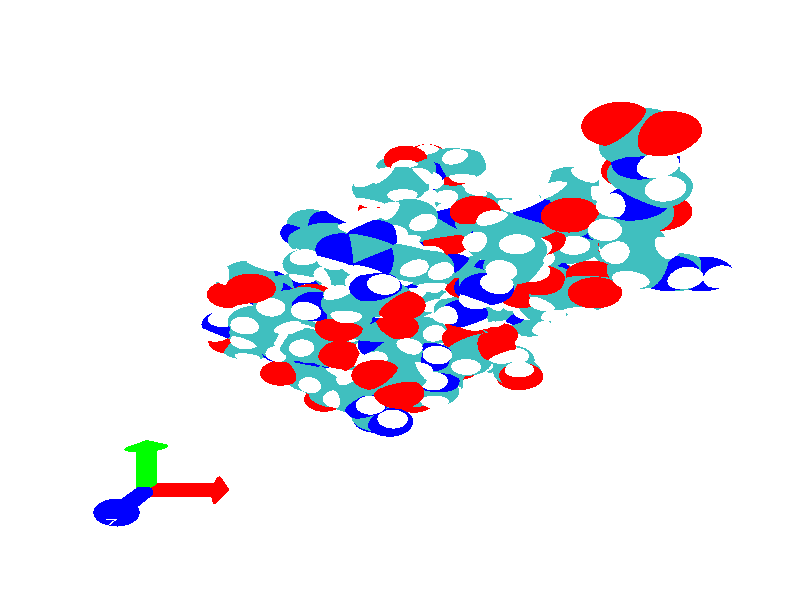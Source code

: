 // 
// Molecular graphics export from VMD 1.9.3
// http://www.ks.uiuc.edu/Research/vmd/
// Requires POV-Ray 3.5 or later
// 
// POV 3.x input script : 08-76.pov 
// try povray +W669 +H834 -I08-76.pov -O08-76.pov.tga +P +X +A +FT +C
#if (version < 3.5) 
#error "VMD POV3DisplayDevice has been compiled for POV-Ray 3.5 or above.\nPlease upgrade POV-Ray or recompile VMD."
#end 
#declare VMD_clip_on=array[3] {0, 0, 0};
#declare VMD_clip=array[3];
#declare VMD_scaledclip=array[3];
#declare VMD_line_width=0.0020;
#macro VMDC ( C1 )
  texture { pigment { rgbt C1 }}
#end
#macro VMD_point (P1, R1, C1)
  #local T = texture { finish { ambient 1.0 diffuse 0.0 phong 0.0 specular 0.0 } pigment { C1 } }
  #if(VMD_clip_on[2])
  intersection {
    sphere {P1, R1 texture {T} #if(VMD_clip_on[1]) clipped_by {VMD_clip[1]} #end no_shadow}
    VMD_clip[2]
  }
  #else
  sphere {P1, R1 texture {T} #if(VMD_clip_on[1]) clipped_by {VMD_clip[1]} #end no_shadow}
  #end
#end
#macro VMD_line (P1, P2, C1)
  #local T = texture { finish { ambient 1.0 diffuse 0.0 phong 0.0 specular 0.0 } pigment { C1 } }
  #if(VMD_clip_on[2])
  intersection {
    cylinder {P1, P2, VMD_line_width texture {T} #if(VMD_clip_on[1]) clipped_by {VMD_clip[1]} #end no_shadow}
    VMD_clip[2]
  }
  #else
  cylinder {P1, P2, VMD_line_width texture {T} #if(VMD_clip_on[1]) clipped_by {VMD_clip[1]} #end no_shadow}
  #end
#end
#macro VMD_sphere (P1, R1, C1)
  #local T = texture { pigment { C1 } }
  #if(VMD_clip_on[2])
  intersection {
    sphere {P1, R1 texture {T} #if(VMD_clip_on[1]) clipped_by {VMD_clip[1]} #end no_shadow}
    VMD_clip[2]
  }
  #else
  sphere {P1, R1 texture {T} #if(VMD_clip_on[1]) clipped_by {VMD_clip[1]} #end no_shadow}
  #end
#end
#macro VMD_cylinder (P1, P2, R1, C1, O1)
  #local T = texture { pigment { C1 } }
  #if(VMD_clip_on[2])
  intersection {
    cylinder {P1, P2, R1 #if(O1) open #end texture {T} #if(VMD_clip_on[1]) clipped_by {VMD_clip[1]} #end no_shadow}
    VMD_clip[2]
  }
  #else
  cylinder {P1, P2, R1 #if(O1) open #end texture {T} #if(VMD_clip_on[1]) clipped_by {VMD_clip[1]} #end no_shadow}
  #end
#end
#macro VMD_cone (P1, P2, R1, C1)
  #local T = texture { pigment { C1 } }
  #if(VMD_clip_on[2])
  intersection {
    cone {P1, R1, P2, VMD_line_width texture {T} #if(VMD_clip_on[1]) clipped_by {VMD_clip[1]} #end no_shadow}
    VMD_clip[2]
  }
  #else
  cone {P1, R1, P2, VMD_line_width texture {T} #if(VMD_clip_on[1]) clipped_by {VMD_clip[1]} #end no_shadow}
  #end
#end
#macro VMD_triangle (P1, P2, P3, N1, N2, N3, C1)
  #local T = texture { pigment { C1 } }
  smooth_triangle {P1, N1, P2, N2, P3, N3 texture {T} #if(VMD_clip_on[1]) clipped_by {VMD_clip[1]} #end no_shadow}
#end
#macro VMD_tricolor (P1, P2, P3, N1, N2, N3, C1, C2, C3)
  #local NX = P2-P1;
  #local NY = P3-P1;
  #local NZ = vcross(NX, NY);
  #local T = texture { pigment {
    average pigment_map {
      [1 gradient x color_map {[0 rgb 0] [1 C2*3]}]
      [1 gradient y color_map {[0 rgb 0] [1 C3*3]}]
      [1 gradient z color_map {[0 rgb 0] [1 C1*3]}]
    }
    matrix <1.01,0,1,0,1.01,1,0,0,1,-.002,-.002,-1>
    matrix <NX.x,NX.y,NX.z,NY.x,NY.y,NY.z,NZ.x,NZ.y,NZ.z,P1.x,P1.y,P1.z>
  } }
  smooth_triangle {P1, N1, P2, N2, P3, N3 texture {T} #if(VMD_clip_on[1]) clipped_by {VMD_clip[1]} #end no_shadow}
#end
camera {
  up <0, 6.0000, 0>
  right <4.8129, 0, 0>
  location <0.0000, 0.0000, -2.0000>
  look_at <0.0000, 0.0000, -0.0000>
  direction <-0.0000, -0.0000, 4.0000>
}
light_source { 
  <-0.1000, 0.1000, -1.0000> 
  color rgb<1.000, 1.000, 1.000> 
  parallel 
  point_at <0.0, 0.0, 0.0> 
}
light_source { 
  <1.0000, 2.0000, -0.5000> 
  color rgb<1.000, 1.000, 1.000> 
  parallel 
  point_at <0.0, 0.0, 0.0> 
}
background {
  color rgb<1.000, 1.000, 1.000>
}
fog {
  distance 3.1250 
  fog_type 1 
  color rgb<1.000, 1.000, 1.000> 
} 
#default { texture {
 finish { ambient 0.000 diffuse 0.650 phong 0.1 phong_size 40.000 specular 0.500 }
} }
// VMD: Starting axes output.
VMD_cylinder(<-0.76205,-0.95,-0>,<-0.54955,-0.95,-0>0.0300,rgbt<1.000,0.000,0.000,0.000>,1)
VMD_triangle(<-0.54955041,-0.91527683,0.051966842>,<-0.54955041,-0.92608225,0.057742462>,<-0.51205039,-0.94999999,-0>,<-0.85749292,-0.28583845,-0.4277876>,<-0.85749292,-0.19688898,-0.47533205>,<-0.85639411,-0.24339278,-0.45535591>,rgbt<1.000,0.000,0.000,0.000>)
VMD_triangle(<-0.54955041,-0.91527683,0.051966842>,<-0.54955041,-0.92608225,0.057742462>,<-0.54955041,-0.94999999,-0>,<-0.99999994,0,-0>,<-0.99999994,0,-0>,<-0.99999994,0,-0>,rgbt<1.000,0.000,0.000,0.000>)
VMD_triangle(<-0.54955041,-0.92608225,0.057742462>,<-0.54955041,-0.93780684,0.061299071>,<-0.51205039,-0.94999999,-0>,<-0.85749292,-0.19688898,-0.47533205>,<-0.85749298,-0.10037322,-0.50460982>,<-0.85639399,-0.1498806,-0.49408996>,rgbt<1.000,0.000,0.000,0.000>)
VMD_triangle(<-0.54955041,-0.92608225,0.057742462>,<-0.54955041,-0.93780684,0.061299071>,<-0.54955041,-0.94999999,-0>,<-0.99999994,0,-0>,<-0.99999994,0,-0>,<-0.99999994,0,-0>,rgbt<1.000,0.000,0.000,0.000>)
VMD_triangle(<-0.54955041,-0.93780684,0.061299071>,<-0.54955041,-0.94999999,0.062499993>,<-0.51205039,-0.94999999,-0>,<-0.85749298,-0.10037322,-0.50460982>,<-0.85749286,-5.5951044e-09,-0.51449573>,<-0.85639405,-0.050608572,-0.51383638>,rgbt<1.000,0.000,0.000,0.000>)
VMD_triangle(<-0.54955041,-0.93780684,0.061299071>,<-0.54955041,-0.94999999,0.062499993>,<-0.54955041,-0.94999999,-0>,<-0.99999994,0,-0>,<-0.99999994,0,-0>,<-0.99999994,0,-0>,rgbt<1.000,0.000,0.000,0.000>)
VMD_triangle(<-0.54955041,-0.94999999,0.062499993>,<-0.54955041,-0.96219313,0.061299071>,<-0.51205039,-0.94999999,-0>,<-0.85749286,-5.5951044e-09,-0.51449573>,<-0.85749298,0.10037323,-0.50460982>,<-0.85639399,0.050608557,-0.51383638>,rgbt<1.000,0.000,0.000,0.000>)
VMD_triangle(<-0.54955041,-0.94999999,0.062499993>,<-0.54955041,-0.96219313,0.061299071>,<-0.54955041,-0.94999999,-0>,<-0.99999994,0,-0>,<-0.99999994,0,-0>,<-0.99999994,0,-0>,rgbt<1.000,0.000,0.000,0.000>)
VMD_triangle(<-0.54955041,-0.96219313,0.061299071>,<-0.54955041,-0.97391772,0.057742462>,<-0.51205039,-0.94999999,-0>,<-0.85749298,0.10037323,-0.50460982>,<-0.85749286,0.19688904,-0.47533205>,<-0.85639405,0.14988065,-0.49408999>,rgbt<1.000,0.000,0.000,0.000>)
VMD_triangle(<-0.54955041,-0.96219313,0.061299071>,<-0.54955041,-0.97391772,0.057742462>,<-0.54955041,-0.94999999,-0>,<-0.99999994,0,-0>,<-0.99999994,0,-0>,<-0.99999994,0,-0>,rgbt<1.000,0.000,0.000,0.000>)
VMD_triangle(<-0.54955041,-0.97391772,0.057742462>,<-0.54955041,-0.98472309,0.051966842>,<-0.51205039,-0.94999999,-0>,<-0.85749286,0.19688904,-0.47533205>,<-0.85749286,0.28583854,-0.42778766>,<-0.85639405,0.24339287,-0.45535594>,rgbt<1.000,0.000,0.000,0.000>)
VMD_triangle(<-0.54955041,-0.97391772,0.057742462>,<-0.54955041,-0.98472309,0.051966842>,<-0.54955041,-0.94999999,-0>,<-0.99999994,0,-0>,<-0.99999994,0,-0>,<-0.99999994,0,-0>,rgbt<1.000,0.000,0.000,0.000>)
VMD_triangle(<-0.54955041,-0.98472309,0.051966842>,<-0.54955041,-0.99419415,0.044194169>,<-0.51205039,-0.94999999,-0>,<-0.85749286,0.28583854,-0.42778766>,<-0.85749292,0.36380336,-0.36380357>,<-0.85639399,0.3275516,-0.39912295>,rgbt<1.000,0.000,0.000,0.000>)
VMD_triangle(<-0.54955041,-0.98472309,0.051966842>,<-0.54955041,-0.99419415,0.044194169>,<-0.54955041,-0.94999999,-0>,<-0.99999994,0,-0>,<-0.99999994,0,-0>,<-0.99999994,0,-0>,rgbt<1.000,0.000,0.000,0.000>)
VMD_triangle(<-0.54955041,-0.99419415,0.044194169>,<-0.54955041,-1.0019668,0.03472314>,<-0.51205039,-0.94999999,-0>,<-0.85749292,0.36380336,-0.36380357>,<-0.8574928,0.42778748,-0.28583848>,<-0.85639399,0.39912269,-0.32755175>,rgbt<1.000,0.000,0.000,0.000>)
VMD_triangle(<-0.54955041,-0.99419415,0.044194169>,<-0.54955041,-1.0019668,0.03472314>,<-0.54955041,-0.94999999,-0>,<-0.99999994,0,-0>,<-0.99999994,0,-0>,<-0.99999994,0,-0>,rgbt<1.000,0.000,0.000,0.000>)
VMD_triangle(<-0.54955041,-1.0019668,0.03472314>,<-0.54955041,-1.0077424,0.023917718>,<-0.51205039,-0.94999999,-0>,<-0.8574928,0.42778748,-0.28583848>,<-0.85749286,0.47533208,-0.19688906>,<-0.85639405,0.455356,-0.24339274>,rgbt<1.000,0.000,0.000,0.000>)
VMD_triangle(<-0.54955041,-1.0019668,0.03472314>,<-0.54955041,-1.0077424,0.023917718>,<-0.54955041,-0.94999999,-0>,<-0.99999994,0,-0>,<-0.99999994,0,-0>,<-0.99999994,0,-0>,rgbt<1.000,0.000,0.000,0.000>)
VMD_triangle(<-0.54955041,-1.0077424,0.023917718>,<-0.54955041,-1.011299,0.012193143>,<-0.51205039,-0.94999999,-0>,<-0.85749286,0.47533208,-0.19688906>,<-0.85749292,0.50460982,-0.10037328>,<-0.85639405,0.49408996,-0.14988077>,rgbt<1.000,0.000,0.000,0.000>)
VMD_triangle(<-0.54955041,-1.0077424,0.023917718>,<-0.54955041,-1.011299,0.012193143>,<-0.54955041,-0.94999999,-0>,<-0.99999994,0,-0>,<-0.99999994,0,-0>,<-0.99999994,0,-0>,rgbt<1.000,0.000,0.000,0.000>)
VMD_triangle(<-0.54955041,-1.011299,0.012193143>,<-0.54955041,-1.0124999,-1.8626451e-09>,<-0.51205039,-0.94999999,-0>,<-0.85749292,0.50460982,-0.10037328>,<-0.85749286,0.51449573,-1.1190209e-08>,<-0.85639399,0.51383638,-0.050608557>,rgbt<1.000,0.000,0.000,0.000>)
VMD_triangle(<-0.54955041,-1.011299,0.012193143>,<-0.54955041,-1.0124999,-1.8626451e-09>,<-0.54955041,-0.94999999,-0>,<-0.99999994,0,-0>,<-0.99999994,0,-0>,<-0.99999994,0,-0>,rgbt<1.000,0.000,0.000,0.000>)
VMD_triangle(<-0.54955041,-1.0124999,-1.8626451e-09>,<-0.54955041,-1.011299,-0.012193151>,<-0.51205039,-0.94999999,-0>,<-0.85749286,0.51449573,-1.1190209e-08>,<-0.85749298,0.50460988,0.10037316>,<-0.85639405,0.51383644,0.050608542>,rgbt<1.000,0.000,0.000,0.000>)
VMD_triangle(<-0.54955041,-1.0124999,-1.8626451e-09>,<-0.54955041,-1.011299,-0.012193151>,<-0.54955041,-0.94999999,-0>,<-0.99999994,0,-0>,<-0.99999994,0,-0>,<-0.99999994,0,-0>,rgbt<1.000,0.000,0.000,0.000>)
VMD_triangle(<-0.54955041,-1.011299,-0.012193151>,<-0.54955041,-1.0077424,-0.023917725>,<-0.51205039,-0.94999999,-0>,<-0.85749298,0.50460988,0.10037316>,<-0.85749304,0.47533202,0.19688903>,<-0.85639405,0.49408996,0.1498805>,rgbt<1.000,0.000,0.000,0.000>)
VMD_triangle(<-0.54955041,-1.011299,-0.012193151>,<-0.54955041,-1.0077424,-0.023917725>,<-0.54955041,-0.94999999,-0>,<-0.99999994,0,-0>,<-0.99999994,0,-0>,<-0.99999994,0,-0>,rgbt<1.000,0.000,0.000,0.000>)
VMD_triangle(<-0.54955041,-1.0077424,-0.023917725>,<-0.54955041,-1.0019668,-0.034723148>,<-0.51205039,-0.94999999,-0>,<-0.85749304,0.47533202,0.19688903>,<-0.85749292,0.42778742,0.28583866>,<-0.85639411,0.45535576,0.24339291>,rgbt<1.000,0.000,0.000,0.000>)
VMD_triangle(<-0.54955041,-1.0077424,-0.023917725>,<-0.54955041,-1.0019668,-0.034723148>,<-0.54955041,-0.94999999,-0>,<-0.99999994,0,-0>,<-0.99999994,0,-0>,<-0.99999994,0,-0>,rgbt<1.000,0.000,0.000,0.000>)
VMD_triangle(<-0.54955041,-1.0019668,-0.034723148>,<-0.54955041,-0.99419415,-0.044194184>,<-0.51205039,-0.94999999,-0>,<-0.85749292,0.42778742,0.28583866>,<-0.85749286,0.36380327,0.36380363>,<-0.85639393,0.39912269,0.32755181>,rgbt<1.000,0.000,0.000,0.000>)
VMD_triangle(<-0.54955041,-1.0019668,-0.034723148>,<-0.54955041,-0.99419415,-0.044194184>,<-0.54955041,-0.94999999,-0>,<-0.99999994,0,-0>,<-0.99999994,0,-0>,<-0.99999994,0,-0>,rgbt<1.000,0.000,0.000,0.000>)
VMD_triangle(<-0.54955041,-0.99419415,-0.044194184>,<-0.54955041,-0.98472309,-0.051966857>,<-0.51205039,-0.94999999,-0>,<-0.85749286,0.36380327,0.36380363>,<-0.85749286,0.28583831,0.42778772>,<-0.85639411,0.32755148,0.39912307>,rgbt<1.000,0.000,0.000,0.000>)
VMD_triangle(<-0.54955041,-0.99419415,-0.044194184>,<-0.54955041,-0.98472309,-0.051966857>,<-0.54955041,-0.94999999,-0>,<-0.99999994,0,-0>,<-0.99999994,0,-0>,<-0.99999994,0,-0>,rgbt<1.000,0.000,0.000,0.000>)
VMD_triangle(<-0.54955041,-0.98472309,-0.051966857>,<-0.54955041,-0.97391766,-0.057742476>,<-0.51205039,-0.94999999,-0>,<-0.85749286,0.28583831,0.42778772>,<-0.85749286,0.19688876,0.47533217>,<-0.85639405,0.24339262,0.45535606>,rgbt<1.000,0.000,0.000,0.000>)
VMD_triangle(<-0.54955041,-0.98472309,-0.051966857>,<-0.54955041,-0.97391766,-0.057742476>,<-0.54955041,-0.94999999,-0>,<-0.99999994,0,-0>,<-0.99999994,0,-0>,<-0.99999994,0,-0>,rgbt<1.000,0.000,0.000,0.000>)
VMD_triangle(<-0.54955041,-0.97391766,-0.057742476>,<-0.54955041,-0.96219307,-0.061299078>,<-0.51205039,-0.94999999,-0>,<-0.85749286,0.19688876,0.47533217>,<-0.85749286,0.10037292,0.50460988>,<-0.85639405,0.1498803,0.49409008>,rgbt<1.000,0.000,0.000,0.000>)
VMD_triangle(<-0.54955041,-0.97391766,-0.057742476>,<-0.54955041,-0.96219307,-0.061299078>,<-0.54955041,-0.94999999,-0>,<-0.99999994,0,-0>,<-0.99999994,0,-0>,<-0.99999994,0,-0>,rgbt<1.000,0.000,0.000,0.000>)
VMD_triangle(<-0.54955041,-0.96219307,-0.061299078>,<-0.54955041,-0.94999993,-0.062499993>,<-0.51205039,-0.94999999,-0>,<-0.85749286,0.10037292,0.50460988>,<-0.85749286,-2.6483497e-07,0.51449573>,<-0.85639405,0.050608281,0.51383644>,rgbt<1.000,0.000,0.000,0.000>)
VMD_triangle(<-0.54955041,-0.96219307,-0.061299078>,<-0.54955041,-0.94999993,-0.062499993>,<-0.54955041,-0.94999999,-0>,<-0.99999994,0,-0>,<-0.99999994,0,-0>,<-0.99999994,0,-0>,rgbt<1.000,0.000,0.000,0.000>)
VMD_triangle(<-0.54955041,-0.94999993,-0.062499993>,<-0.54955041,-0.93780679,-0.061299063>,<-0.51205039,-0.94999999,-0>,<-0.85749286,-2.6483497e-07,0.51449573>,<-0.85749298,-0.10037369,0.50460976>,<-0.85639405,-0.050608814,0.51383638>,rgbt<1.000,0.000,0.000,0.000>)
VMD_triangle(<-0.54955041,-0.94999993,-0.062499993>,<-0.54955041,-0.93780679,-0.061299063>,<-0.54955041,-0.94999999,-0>,<-0.99999994,0,-0>,<-0.99999994,0,-0>,<-0.99999994,0,-0>,rgbt<1.000,0.000,0.000,0.000>)
VMD_triangle(<-0.54955041,-0.93780679,-0.061299063>,<-0.54955041,-0.92608225,-0.057742439>,<-0.51205039,-0.94999999,-0>,<-0.85749298,-0.10037369,0.50460976>,<-0.85749286,-0.19688949,0.47533187>,<-0.85639405,-0.14988129,0.49408984>,rgbt<1.000,0.000,0.000,0.000>)
VMD_triangle(<-0.54955041,-0.93780679,-0.061299063>,<-0.54955041,-0.92608225,-0.057742439>,<-0.54955041,-0.94999999,-0>,<-0.99999994,0,-0>,<-0.99999994,0,-0>,<-0.99999994,0,-0>,rgbt<1.000,0.000,0.000,0.000>)
VMD_triangle(<-0.54955041,-0.92608225,-0.057742439>,<-0.54955041,-0.91527683,-0.051966809>,<-0.51205039,-0.94999999,-0>,<-0.85749286,-0.19688949,0.47533187>,<-0.8574928,-0.28583875,0.42778727>,<-0.85639399,-0.24339311,0.4553557>,rgbt<1.000,0.000,0.000,0.000>)
VMD_triangle(<-0.54955041,-0.92608225,-0.057742439>,<-0.54955041,-0.91527683,-0.051966809>,<-0.54955041,-0.94999999,-0>,<-0.99999994,0,-0>,<-0.99999994,0,-0>,<-0.99999994,0,-0>,rgbt<1.000,0.000,0.000,0.000>)
VMD_triangle(<-0.54955041,-0.91527683,-0.051966809>,<-0.54955041,-0.90580577,-0.044194125>,<-0.51205039,-0.94999999,-0>,<-0.8574928,-0.28583875,0.42778727>,<-0.85749286,-0.36380371,0.36380306>,<-0.85639399,-0.32755187,0.39912254>,rgbt<1.000,0.000,0.000,0.000>)
VMD_triangle(<-0.54955041,-0.91527683,-0.051966809>,<-0.54955041,-0.90580577,-0.044194125>,<-0.54955041,-0.94999999,-0>,<-0.99999994,0,-0>,<-0.99999994,0,-0>,<-0.99999994,0,-0>,rgbt<1.000,0.000,0.000,0.000>)
VMD_triangle(<-0.54955041,-0.90580577,-0.044194125>,<-0.54955041,-0.89803308,-0.034723077>,<-0.51205039,-0.94999999,-0>,<-0.85749286,-0.36380371,0.36380306>,<-0.85749292,-0.4277879,0.28583801>,<-0.85639405,-0.39912319,0.32755128>,rgbt<1.000,0.000,0.000,0.000>)
VMD_triangle(<-0.54955041,-0.90580577,-0.044194125>,<-0.54955041,-0.89803308,-0.034723077>,<-0.54955041,-0.94999999,-0>,<-0.99999994,0,-0>,<-0.99999994,0,-0>,<-0.99999994,0,-0>,rgbt<1.000,0.000,0.000,0.000>)
VMD_triangle(<-0.54955041,-0.89803308,-0.034723077>,<-0.54955041,-0.89225751,-0.023917641>,<-0.51205039,-0.94999999,-0>,<-0.85749292,-0.4277879,0.28583801>,<-0.85749286,-0.47533229,0.19688842>,<-0.85639411,-0.45535621,0.24339221>,rgbt<1.000,0.000,0.000,0.000>)
VMD_triangle(<-0.54955041,-0.89803308,-0.034723077>,<-0.54955041,-0.89225751,-0.023917641>,<-0.54955041,-0.94999999,-0>,<-0.99999994,0,-0>,<-0.99999994,0,-0>,<-0.99999994,0,-0>,rgbt<1.000,0.000,0.000,0.000>)
VMD_triangle(<-0.54955041,-0.89225751,-0.023917641>,<-0.54955041,-0.8887009,-0.012193067>,<-0.51205039,-0.94999999,-0>,<-0.85749286,-0.47533229,0.19688842>,<-0.85749298,-0.50461,0.10037266>,<-0.85639405,-0.49409017,0.14988004>,rgbt<1.000,0.000,0.000,0.000>)
VMD_triangle(<-0.54955041,-0.89225751,-0.023917641>,<-0.54955041,-0.8887009,-0.012193067>,<-0.54955041,-0.94999999,-0>,<-0.99999994,0,-0>,<-0.99999994,0,-0>,<-0.99999994,0,-0>,rgbt<1.000,0.000,0.000,0.000>)
VMD_triangle(<-0.54955041,-0.8887009,-0.012193067>,<-0.54955041,-0.88749999,8.3819032e-08>,<-0.51205039,-0.94999999,-0>,<-0.85749298,-0.50461,0.10037266>,<-0.85749286,-0.51449573,-6.6581742e-07>,<-0.85639405,-0.5138365,0.05060802>,rgbt<1.000,0.000,0.000,0.000>)
VMD_triangle(<-0.54955041,-0.8887009,-0.012193067>,<-0.54955041,-0.88749999,8.3819032e-08>,<-0.54955041,-0.94999999,-0>,<-0.99999994,0,-0>,<-0.99999994,0,-0>,<-0.99999994,0,-0>,rgbt<1.000,0.000,0.000,0.000>)
VMD_triangle(<-0.54955041,-0.88749999,8.3819032e-08>,<-0.54955041,-0.88870096,0.012193227>,<-0.51205039,-0.94999999,-0>,<-0.85749286,-0.51449573,-6.6581742e-07>,<-0.85749298,-0.50460976,-0.10037381>,<-0.85639399,-0.51383632,-0.050609343>,rgbt<1.000,0.000,0.000,0.000>)
VMD_triangle(<-0.54955041,-0.88749999,8.3819032e-08>,<-0.54955041,-0.88870096,0.012193227>,<-0.54955041,-0.94999999,-0>,<-0.99999994,0,-0>,<-0.99999994,0,-0>,<-0.99999994,0,-0>,rgbt<1.000,0.000,0.000,0.000>)
VMD_triangle(<-0.54955041,-0.88870096,0.012193227>,<-0.54955041,-0.89225757,0.023917798>,<-0.51205039,-0.94999999,-0>,<-0.85749298,-0.50460976,-0.10037381>,<-0.85749298,-0.4753319,-0.19688962>,<-0.85639411,-0.49408984,-0.14988102>,rgbt<1.000,0.000,0.000,0.000>)
VMD_triangle(<-0.54955041,-0.88870096,0.012193227>,<-0.54955041,-0.89225757,0.023917798>,<-0.54955041,-0.94999999,-0>,<-0.99999994,0,-0>,<-0.99999994,0,-0>,<-0.99999994,0,-0>,rgbt<1.000,0.000,0.000,0.000>)
VMD_triangle(<-0.54955041,-0.89225757,0.023917798>,<-0.54955041,-0.8980332,0.034723215>,<-0.51205039,-0.94999999,-0>,<-0.85749298,-0.4753319,-0.19688962>,<-0.85749286,-0.4277871,-0.2858392>,<-0.85639411,-0.45535564,-0.2433936>,rgbt<1.000,0.000,0.000,0.000>)
VMD_triangle(<-0.54955041,-0.89225757,0.023917798>,<-0.54955041,-0.8980332,0.034723215>,<-0.54955041,-0.94999999,-0>,<-0.99999994,0,-0>,<-0.99999994,0,-0>,<-0.99999994,0,-0>,rgbt<1.000,0.000,0.000,0.000>)
VMD_triangle(<-0.54955041,-0.8980332,0.034723215>,<-0.54955041,-0.90580589,0.04419424>,<-0.51205039,-0.94999999,-0>,<-0.85749286,-0.4277871,-0.2858392>,<-0.85749298,-0.36380282,-0.36380407>,<-0.85639405,-0.39912227,-0.32755232>,rgbt<1.000,0.000,0.000,0.000>)
VMD_triangle(<-0.54955041,-0.8980332,0.034723215>,<-0.54955041,-0.90580589,0.04419424>,<-0.54955041,-0.94999999,-0>,<-0.99999994,0,-0>,<-0.99999994,0,-0>,<-0.99999994,0,-0>,rgbt<1.000,0.000,0.000,0.000>)
VMD_triangle(<-0.54955041,-0.90580589,0.04419424>,<-0.54955041,-0.91527694,0.051966902>,<-0.51205039,-0.94999999,-0>,<-0.85749298,-0.36380282,-0.36380407>,<-0.85749286,-0.2858378,-0.42778811>,<-0.85639405,-0.32755092,-0.39912337>,rgbt<1.000,0.000,0.000,0.000>)
VMD_triangle(<-0.54955041,-0.90580589,0.04419424>,<-0.54955041,-0.91527694,0.051966902>,<-0.54955041,-0.94999999,-0>,<-0.99999994,0,-0>,<-0.99999994,0,-0>,<-0.99999994,0,-0>,rgbt<1.000,0.000,0.000,0.000>)
VMD_cylinder(<-0.76205,-0.95,-0>,<-0.76205,-0.7375,-0>0.0300,rgbt<0.000,1.000,0.000,0.000>,1)
VMD_triangle(<-0.79677355,-0.73749995,0.051966842>,<-0.78596812,-0.73749995,0.057742462>,<-0.76205039,-0.69999999,-0>,<0.28583845,-0.85749292,-0.4277876>,<0.19688901,-0.85749298,-0.47533208>,<0.24339278,-0.85639411,-0.45535591>,rgbt<0.000,1.000,0.000,0.000>)
VMD_triangle(<-0.79677355,-0.73749995,0.051966842>,<-0.78596812,-0.73749995,0.057742462>,<-0.76205039,-0.73749995,-0>,<0,-0.99999994,-0>,<0,-0.99999994,-0>,<0,-0.99999994,-0>,rgbt<0.000,1.000,0.000,0.000>)
VMD_triangle(<-0.78596812,-0.73749995,0.057742462>,<-0.77424353,-0.73749995,0.061299071>,<-0.76205039,-0.69999999,-0>,<0.19688901,-0.85749298,-0.47533208>,<0.10037322,-0.85749298,-0.50460982>,<0.1498806,-0.85639399,-0.49408996>,rgbt<0.000,1.000,0.000,0.000>)
VMD_triangle(<-0.78596812,-0.73749995,0.057742462>,<-0.77424353,-0.73749995,0.061299071>,<-0.76205039,-0.73749995,-0>,<0,-0.99999994,-0>,<0,-0.99999994,-0>,<0,-0.99999994,-0>,rgbt<0.000,1.000,0.000,0.000>)
VMD_triangle(<-0.77424353,-0.73749995,0.061299071>,<-0.76205039,-0.73749995,0.062499993>,<-0.76205039,-0.69999999,-0>,<0.10037322,-0.85749298,-0.50460982>,<5.5951044e-09,-0.85749286,-0.51449573>,<0.050608572,-0.85639405,-0.51383638>,rgbt<0.000,1.000,0.000,0.000>)
VMD_triangle(<-0.77424353,-0.73749995,0.061299071>,<-0.76205039,-0.73749995,0.062499993>,<-0.76205039,-0.73749995,-0>,<0,-0.99999994,-0>,<0,-0.99999994,-0>,<0,-0.99999994,-0>,rgbt<0.000,1.000,0.000,0.000>)
VMD_triangle(<-0.76205039,-0.73749995,0.062499993>,<-0.74985725,-0.73749995,0.061299071>,<-0.76205039,-0.69999999,-0>,<5.5951044e-09,-0.85749286,-0.51449573>,<-0.10037323,-0.85749298,-0.50460982>,<-0.050608557,-0.85639399,-0.51383638>,rgbt<0.000,1.000,0.000,0.000>)
VMD_triangle(<-0.76205039,-0.73749995,0.062499993>,<-0.74985725,-0.73749995,0.061299071>,<-0.76205039,-0.73749995,-0>,<0,-0.99999994,-0>,<0,-0.99999994,-0>,<0,-0.99999994,-0>,rgbt<0.000,1.000,0.000,0.000>)
VMD_triangle(<-0.74985725,-0.73749995,0.061299071>,<-0.73813266,-0.73749995,0.057742462>,<-0.76205039,-0.69999999,-0>,<-0.10037323,-0.85749298,-0.50460982>,<-0.19688904,-0.85749286,-0.47533205>,<-0.14988065,-0.85639405,-0.49408999>,rgbt<0.000,1.000,0.000,0.000>)
VMD_triangle(<-0.74985725,-0.73749995,0.061299071>,<-0.73813266,-0.73749995,0.057742462>,<-0.76205039,-0.73749995,-0>,<0,-0.99999994,-0>,<0,-0.99999994,-0>,<0,-0.99999994,-0>,rgbt<0.000,1.000,0.000,0.000>)
VMD_triangle(<-0.73813266,-0.73749995,0.057742462>,<-0.72732729,-0.73749995,0.051966842>,<-0.76205039,-0.69999999,-0>,<-0.19688904,-0.85749286,-0.47533205>,<-0.28583854,-0.85749286,-0.42778766>,<-0.24339287,-0.85639405,-0.45535594>,rgbt<0.000,1.000,0.000,0.000>)
VMD_triangle(<-0.73813266,-0.73749995,0.057742462>,<-0.72732729,-0.73749995,0.051966842>,<-0.76205039,-0.73749995,-0>,<0,-0.99999994,-0>,<0,-0.99999994,-0>,<0,-0.99999994,-0>,rgbt<0.000,1.000,0.000,0.000>)
VMD_triangle(<-0.72732729,-0.73749995,0.051966842>,<-0.71785623,-0.73749995,0.044194169>,<-0.76205039,-0.69999999,-0>,<-0.28583854,-0.85749286,-0.42778766>,<-0.36380336,-0.85749292,-0.36380357>,<-0.3275516,-0.85639399,-0.39912295>,rgbt<0.000,1.000,0.000,0.000>)
VMD_triangle(<-0.72732729,-0.73749995,0.051966842>,<-0.71785623,-0.73749995,0.044194169>,<-0.76205039,-0.73749995,-0>,<0,-0.99999994,-0>,<0,-0.99999994,-0>,<0,-0.99999994,-0>,rgbt<0.000,1.000,0.000,0.000>)
VMD_triangle(<-0.71785623,-0.73749995,0.044194169>,<-0.71008354,-0.73749995,0.03472314>,<-0.76205039,-0.69999999,-0>,<-0.36380336,-0.85749292,-0.36380357>,<-0.42778757,-0.85749298,-0.28583854>,<-0.39912269,-0.85639399,-0.32755175>,rgbt<0.000,1.000,0.000,0.000>)
VMD_triangle(<-0.71785623,-0.73749995,0.044194169>,<-0.71008354,-0.73749995,0.03472314>,<-0.76205039,-0.73749995,-0>,<0,-0.99999994,-0>,<0,-0.99999994,-0>,<0,-0.99999994,-0>,rgbt<0.000,1.000,0.000,0.000>)
VMD_triangle(<-0.71008354,-0.73749995,0.03472314>,<-0.70430791,-0.73749995,0.023917718>,<-0.76205039,-0.69999999,-0>,<-0.42778757,-0.85749298,-0.28583854>,<-0.47533205,-0.85749286,-0.19688904>,<-0.455356,-0.85639405,-0.24339274>,rgbt<0.000,1.000,0.000,0.000>)
VMD_triangle(<-0.71008354,-0.73749995,0.03472314>,<-0.70430791,-0.73749995,0.023917718>,<-0.76205039,-0.73749995,-0>,<0,-0.99999994,-0>,<0,-0.99999994,-0>,<0,-0.99999994,-0>,rgbt<0.000,1.000,0.000,0.000>)
VMD_triangle(<-0.70430791,-0.73749995,0.023917718>,<-0.7007513,-0.73749995,0.012193143>,<-0.76205039,-0.69999999,-0>,<-0.47533205,-0.85749286,-0.19688904>,<-0.50460982,-0.85749298,-0.10037329>,<-0.4940899,-0.85639399,-0.14988075>,rgbt<0.000,1.000,0.000,0.000>)
VMD_triangle(<-0.70430791,-0.73749995,0.023917718>,<-0.7007513,-0.73749995,0.012193143>,<-0.76205039,-0.73749995,-0>,<0,-0.99999994,-0>,<0,-0.99999994,-0>,<0,-0.99999994,-0>,rgbt<0.000,1.000,0.000,0.000>)
VMD_triangle(<-0.7007513,-0.73749995,0.012193143>,<-0.69955039,-0.73749995,-1.8626451e-09>,<-0.76205039,-0.69999999,-0>,<-0.50460982,-0.85749298,-0.10037329>,<-0.51449573,-0.85749286,-1.1190209e-08>,<-0.51383638,-0.85639399,-0.050608557>,rgbt<0.000,1.000,0.000,0.000>)
VMD_triangle(<-0.7007513,-0.73749995,0.012193143>,<-0.69955039,-0.73749995,-1.8626451e-09>,<-0.76205039,-0.73749995,-0>,<0,-0.99999994,-0>,<0,-0.99999994,-0>,<0,-0.99999994,-0>,rgbt<0.000,1.000,0.000,0.000>)
VMD_triangle(<-0.69955039,-0.73749995,-1.8626451e-09>,<-0.7007513,-0.73749995,-0.012193151>,<-0.76205039,-0.69999999,-0>,<-0.51449573,-0.85749286,-1.1190209e-08>,<-0.50460988,-0.85749298,0.10037316>,<-0.51383644,-0.85639405,0.050608542>,rgbt<0.000,1.000,0.000,0.000>)
VMD_triangle(<-0.69955039,-0.73749995,-1.8626451e-09>,<-0.7007513,-0.73749995,-0.012193151>,<-0.76205039,-0.73749995,-0>,<0,-0.99999994,-0>,<0,-0.99999994,-0>,<0,-0.99999994,-0>,rgbt<0.000,1.000,0.000,0.000>)
VMD_triangle(<-0.7007513,-0.73749995,-0.012193151>,<-0.70430791,-0.73749995,-0.023917725>,<-0.76205039,-0.69999999,-0>,<-0.50460988,-0.85749298,0.10037316>,<-0.47533202,-0.85749304,0.19688903>,<-0.49408996,-0.85639405,0.1498805>,rgbt<0.000,1.000,0.000,0.000>)
VMD_triangle(<-0.7007513,-0.73749995,-0.012193151>,<-0.70430791,-0.73749995,-0.023917725>,<-0.76205039,-0.73749995,-0>,<0,-0.99999994,-0>,<0,-0.99999994,-0>,<0,-0.99999994,-0>,rgbt<0.000,1.000,0.000,0.000>)
VMD_triangle(<-0.70430791,-0.73749995,-0.023917725>,<-0.71008354,-0.73749995,-0.034723148>,<-0.76205039,-0.69999999,-0>,<-0.47533202,-0.85749304,0.19688903>,<-0.42778742,-0.85749292,0.28583866>,<-0.45535576,-0.85639411,0.24339291>,rgbt<0.000,1.000,0.000,0.000>)
VMD_triangle(<-0.70430791,-0.73749995,-0.023917725>,<-0.71008354,-0.73749995,-0.034723148>,<-0.76205039,-0.73749995,-0>,<0,-0.99999994,-0>,<0,-0.99999994,-0>,<0,-0.99999994,-0>,rgbt<0.000,1.000,0.000,0.000>)
VMD_triangle(<-0.71008354,-0.73749995,-0.034723148>,<-0.71785623,-0.73749995,-0.044194184>,<-0.76205039,-0.69999999,-0>,<-0.42778742,-0.85749292,0.28583866>,<-0.3638033,-0.85749286,0.36380363>,<-0.39912269,-0.85639393,0.32755181>,rgbt<0.000,1.000,0.000,0.000>)
VMD_triangle(<-0.71008354,-0.73749995,-0.034723148>,<-0.71785623,-0.73749995,-0.044194184>,<-0.76205039,-0.73749995,-0>,<0,-0.99999994,-0>,<0,-0.99999994,-0>,<0,-0.99999994,-0>,rgbt<0.000,1.000,0.000,0.000>)
VMD_triangle(<-0.71785623,-0.73749995,-0.044194184>,<-0.72732729,-0.73749995,-0.051966857>,<-0.76205039,-0.69999999,-0>,<-0.3638033,-0.85749286,0.36380363>,<-0.28583837,-0.85749292,0.42778778>,<-0.32755148,-0.85639399,0.39912304>,rgbt<0.000,1.000,0.000,0.000>)
VMD_triangle(<-0.71785623,-0.73749995,-0.044194184>,<-0.72732729,-0.73749995,-0.051966857>,<-0.76205039,-0.73749995,-0>,<0,-0.99999994,-0>,<0,-0.99999994,-0>,<0,-0.99999994,-0>,rgbt<0.000,1.000,0.000,0.000>)
VMD_triangle(<-0.72732729,-0.73749995,-0.051966857>,<-0.73813272,-0.73749995,-0.057742476>,<-0.76205039,-0.69999999,-0>,<-0.28583837,-0.85749292,0.42778778>,<-0.19688876,-0.85749286,0.47533217>,<-0.24339262,-0.85639405,0.45535606>,rgbt<0.000,1.000,0.000,0.000>)
VMD_triangle(<-0.72732729,-0.73749995,-0.051966857>,<-0.73813272,-0.73749995,-0.057742476>,<-0.76205039,-0.73749995,-0>,<0,-0.99999994,-0>,<0,-0.99999994,-0>,<0,-0.99999994,-0>,rgbt<0.000,1.000,0.000,0.000>)
VMD_triangle(<-0.73813272,-0.73749995,-0.057742476>,<-0.74985731,-0.73749995,-0.061299078>,<-0.76205039,-0.69999999,-0>,<-0.19688876,-0.85749286,0.47533217>,<-0.10037292,-0.85749286,0.50460988>,<-0.1498803,-0.85639405,0.49409008>,rgbt<0.000,1.000,0.000,0.000>)
VMD_triangle(<-0.73813272,-0.73749995,-0.057742476>,<-0.74985731,-0.73749995,-0.061299078>,<-0.76205039,-0.73749995,-0>,<0,-0.99999994,-0>,<0,-0.99999994,-0>,<0,-0.99999994,-0>,rgbt<0.000,1.000,0.000,0.000>)
VMD_triangle(<-0.74985731,-0.73749995,-0.061299078>,<-0.76205045,-0.73749995,-0.062499993>,<-0.76205039,-0.69999999,-0>,<-0.10037292,-0.85749286,0.50460988>,<2.6483497e-07,-0.85749286,0.51449573>,<-0.050608281,-0.85639405,0.51383644>,rgbt<0.000,1.000,0.000,0.000>)
VMD_triangle(<-0.74985731,-0.73749995,-0.061299078>,<-0.76205045,-0.73749995,-0.062499993>,<-0.76205039,-0.73749995,-0>,<0,-0.99999994,-0>,<0,-0.99999994,-0>,<0,-0.99999994,-0>,rgbt<0.000,1.000,0.000,0.000>)
VMD_triangle(<-0.76205045,-0.73749995,-0.062499993>,<-0.77424359,-0.73749995,-0.061299063>,<-0.76205039,-0.69999999,-0>,<2.6483497e-07,-0.85749286,0.51449573>,<0.10037368,-0.85749286,0.5046097>,<0.050608814,-0.85639405,0.51383638>,rgbt<0.000,1.000,0.000,0.000>)
VMD_triangle(<-0.76205045,-0.73749995,-0.062499993>,<-0.77424359,-0.73749995,-0.061299063>,<-0.76205039,-0.73749995,-0>,<0,-0.99999994,-0>,<0,-0.99999994,-0>,<0,-0.99999994,-0>,rgbt<0.000,1.000,0.000,0.000>)
VMD_triangle(<-0.77424359,-0.73749995,-0.061299063>,<-0.78596812,-0.73749995,-0.057742439>,<-0.76205039,-0.69999999,-0>,<0.10037368,-0.85749286,0.5046097>,<0.19688949,-0.85749286,0.47533187>,<0.14988129,-0.85639405,0.49408984>,rgbt<0.000,1.000,0.000,0.000>)
VMD_triangle(<-0.77424359,-0.73749995,-0.061299063>,<-0.78596812,-0.73749995,-0.057742439>,<-0.76205039,-0.73749995,-0>,<0,-0.99999994,-0>,<0,-0.99999994,-0>,<0,-0.99999994,-0>,rgbt<0.000,1.000,0.000,0.000>)
VMD_triangle(<-0.78596812,-0.73749995,-0.057742439>,<-0.79677355,-0.73749995,-0.051966809>,<-0.76205039,-0.69999999,-0>,<0.19688949,-0.85749286,0.47533187>,<0.28583875,-0.8574928,0.42778727>,<0.24339311,-0.85639399,0.4553557>,rgbt<0.000,1.000,0.000,0.000>)
VMD_triangle(<-0.78596812,-0.73749995,-0.057742439>,<-0.79677355,-0.73749995,-0.051966809>,<-0.76205039,-0.73749995,-0>,<0,-0.99999994,-0>,<0,-0.99999994,-0>,<0,-0.99999994,-0>,rgbt<0.000,1.000,0.000,0.000>)
VMD_triangle(<-0.79677355,-0.73749995,-0.051966809>,<-0.80624461,-0.73749995,-0.044194125>,<-0.76205039,-0.69999999,-0>,<0.28583875,-0.8574928,0.42778727>,<0.36380371,-0.85749286,0.36380306>,<0.32755187,-0.85639399,0.39912254>,rgbt<0.000,1.000,0.000,0.000>)
VMD_triangle(<-0.79677355,-0.73749995,-0.051966809>,<-0.80624461,-0.73749995,-0.044194125>,<-0.76205039,-0.73749995,-0>,<0,-0.99999994,-0>,<0,-0.99999994,-0>,<0,-0.99999994,-0>,rgbt<0.000,1.000,0.000,0.000>)
VMD_triangle(<-0.80624461,-0.73749995,-0.044194125>,<-0.8140173,-0.73749995,-0.034723077>,<-0.76205039,-0.69999999,-0>,<0.36380371,-0.85749286,0.36380306>,<0.4277879,-0.85749292,0.28583801>,<0.39912319,-0.85639405,0.32755128>,rgbt<0.000,1.000,0.000,0.000>)
VMD_triangle(<-0.80624461,-0.73749995,-0.044194125>,<-0.8140173,-0.73749995,-0.034723077>,<-0.76205039,-0.73749995,-0>,<0,-0.99999994,-0>,<0,-0.99999994,-0>,<0,-0.99999994,-0>,rgbt<0.000,1.000,0.000,0.000>)
VMD_triangle(<-0.8140173,-0.73749995,-0.034723077>,<-0.81979287,-0.73749995,-0.023917641>,<-0.76205039,-0.69999999,-0>,<0.4277879,-0.85749292,0.28583801>,<0.47533229,-0.85749286,0.19688842>,<0.45535621,-0.85639411,0.24339221>,rgbt<0.000,1.000,0.000,0.000>)
VMD_triangle(<-0.8140173,-0.73749995,-0.034723077>,<-0.81979287,-0.73749995,-0.023917641>,<-0.76205039,-0.73749995,-0>,<0,-0.99999994,-0>,<0,-0.99999994,-0>,<0,-0.99999994,-0>,rgbt<0.000,1.000,0.000,0.000>)
VMD_triangle(<-0.81979287,-0.73749995,-0.023917641>,<-0.82334948,-0.73749995,-0.012193067>,<-0.76205039,-0.69999999,-0>,<0.47533229,-0.85749286,0.19688842>,<0.50461,-0.85749298,0.10037266>,<0.49409017,-0.85639405,0.14988004>,rgbt<0.000,1.000,0.000,0.000>)
VMD_triangle(<-0.81979287,-0.73749995,-0.023917641>,<-0.82334948,-0.73749995,-0.012193067>,<-0.76205039,-0.73749995,-0>,<0,-0.99999994,-0>,<0,-0.99999994,-0>,<0,-0.99999994,-0>,rgbt<0.000,1.000,0.000,0.000>)
VMD_triangle(<-0.82334948,-0.73749995,-0.012193067>,<-0.82455039,-0.73749995,8.3819032e-08>,<-0.76205039,-0.69999999,-0>,<0.50461,-0.85749298,0.10037266>,<0.51449573,-0.85749286,-6.6581742e-07>,<0.5138365,-0.85639405,0.05060802>,rgbt<0.000,1.000,0.000,0.000>)
VMD_triangle(<-0.82334948,-0.73749995,-0.012193067>,<-0.82455039,-0.73749995,8.3819032e-08>,<-0.76205039,-0.73749995,-0>,<0,-0.99999994,-0>,<0,-0.99999994,-0>,<0,-0.99999994,-0>,rgbt<0.000,1.000,0.000,0.000>)
VMD_triangle(<-0.82455039,-0.73749995,8.3819032e-08>,<-0.82334948,-0.73749995,0.012193227>,<-0.76205039,-0.69999999,-0>,<0.51449573,-0.85749286,-6.6581742e-07>,<0.5046097,-0.85749292,-0.1003738>,<0.51383632,-0.85639399,-0.050609343>,rgbt<0.000,1.000,0.000,0.000>)
VMD_triangle(<-0.82455039,-0.73749995,8.3819032e-08>,<-0.82334948,-0.73749995,0.012193227>,<-0.76205039,-0.73749995,-0>,<0,-0.99999994,-0>,<0,-0.99999994,-0>,<0,-0.99999994,-0>,rgbt<0.000,1.000,0.000,0.000>)
VMD_triangle(<-0.82334948,-0.73749995,0.012193227>,<-0.81979281,-0.73749995,0.023917798>,<-0.76205039,-0.69999999,-0>,<0.5046097,-0.85749292,-0.1003738>,<0.47533184,-0.85749298,-0.19688962>,<0.49408987,-0.85639417,-0.14988104>,rgbt<0.000,1.000,0.000,0.000>)
VMD_triangle(<-0.82334948,-0.73749995,0.012193227>,<-0.81979281,-0.73749995,0.023917798>,<-0.76205039,-0.73749995,-0>,<0,-0.99999994,-0>,<0,-0.99999994,-0>,<0,-0.99999994,-0>,rgbt<0.000,1.000,0.000,0.000>)
VMD_triangle(<-0.81979281,-0.73749995,0.023917798>,<-0.81401718,-0.73749995,0.034723215>,<-0.76205039,-0.69999999,-0>,<0.47533184,-0.85749298,-0.19688962>,<0.4277871,-0.85749286,-0.2858392>,<0.45535564,-0.85639411,-0.2433936>,rgbt<0.000,1.000,0.000,0.000>)
VMD_triangle(<-0.81979281,-0.73749995,0.023917798>,<-0.81401718,-0.73749995,0.034723215>,<-0.76205039,-0.73749995,-0>,<0,-0.99999994,-0>,<0,-0.99999994,-0>,<0,-0.99999994,-0>,rgbt<0.000,1.000,0.000,0.000>)
VMD_triangle(<-0.81401718,-0.73749995,0.034723215>,<-0.80624449,-0.73749995,0.04419424>,<-0.76205039,-0.69999999,-0>,<0.4277871,-0.85749286,-0.2858392>,<0.36380276,-0.85749286,-0.36380404>,<0.39912227,-0.85639405,-0.32755232>,rgbt<0.000,1.000,0.000,0.000>)
VMD_triangle(<-0.81401718,-0.73749995,0.034723215>,<-0.80624449,-0.73749995,0.04419424>,<-0.76205039,-0.73749995,-0>,<0,-0.99999994,-0>,<0,-0.99999994,-0>,<0,-0.99999994,-0>,rgbt<0.000,1.000,0.000,0.000>)
VMD_triangle(<-0.80624449,-0.73749995,0.04419424>,<-0.79677343,-0.73749995,0.051966902>,<-0.76205039,-0.69999999,-0>,<0.36380276,-0.85749286,-0.36380404>,<0.28583777,-0.85749286,-0.42778808>,<0.32755089,-0.85639405,-0.39912337>,rgbt<0.000,1.000,0.000,0.000>)
VMD_triangle(<-0.80624449,-0.73749995,0.04419424>,<-0.79677343,-0.73749995,0.051966902>,<-0.76205039,-0.73749995,-0>,<0,-0.99999994,-0>,<0,-0.99999994,-0>,<0,-0.99999994,-0>,rgbt<0.000,1.000,0.000,0.000>)
VMD_cylinder(<-0.76205,-0.95,-0>,<-0.76205,-0.95,-0.2125>0.0300,rgbt<0.000,0.000,1.000,0.000>,1)
VMD_triangle(<-0.71008354,-0.91527683,-0.21250001>,<-0.70430791,-0.92608225,-0.21250001>,<-0.76205039,-0.94999999,-0.25>,<-0.42778757,-0.28583843,0.85749286>,<-0.47533208,-0.19688901,0.85749298>,<-0.45535591,-0.24339278,0.85639411>,rgbt<0.000,0.000,1.000,0.000>)
VMD_triangle(<-0.71008354,-0.91527683,-0.21250001>,<-0.70430791,-0.92608225,-0.21250001>,<-0.76205039,-0.94999999,-0.21250001>,<0,0,0.99999994>,<0,0,0.99999994>,<0,0,0.99999994>,rgbt<0.000,0.000,1.000,0.000>)
VMD_triangle(<-0.70430791,-0.92608225,-0.21250001>,<-0.7007513,-0.93780684,-0.21250001>,<-0.76205039,-0.94999999,-0.25>,<-0.47533208,-0.19688901,0.85749298>,<-0.50460982,-0.10037322,0.85749298>,<-0.49408996,-0.1498806,0.85639399>,rgbt<0.000,0.000,1.000,0.000>)
VMD_triangle(<-0.70430791,-0.92608225,-0.21250001>,<-0.7007513,-0.93780684,-0.21250001>,<-0.76205039,-0.94999999,-0.21250001>,<0,0,0.99999994>,<0,0,0.99999994>,<0,0,0.99999994>,rgbt<0.000,0.000,1.000,0.000>)
VMD_triangle(<-0.7007513,-0.93780684,-0.21250001>,<-0.69955039,-0.94999999,-0.21250001>,<-0.76205039,-0.94999999,-0.25>,<-0.50460982,-0.10037322,0.85749298>,<-0.51449573,-5.5951044e-09,0.85749286>,<-0.51383638,-0.050608572,0.85639405>,rgbt<0.000,0.000,1.000,0.000>)
VMD_triangle(<-0.7007513,-0.93780684,-0.21250001>,<-0.69955039,-0.94999999,-0.21250001>,<-0.76205039,-0.94999999,-0.21250001>,<0,0,0.99999994>,<0,0,0.99999994>,<0,0,0.99999994>,rgbt<0.000,0.000,1.000,0.000>)
VMD_triangle(<-0.69955039,-0.94999999,-0.21250001>,<-0.7007513,-0.96219313,-0.21250001>,<-0.76205039,-0.94999999,-0.25>,<-0.51449573,-5.5951044e-09,0.85749286>,<-0.50460982,0.10037323,0.85749298>,<-0.51383638,0.050608557,0.85639399>,rgbt<0.000,0.000,1.000,0.000>)
VMD_triangle(<-0.69955039,-0.94999999,-0.21250001>,<-0.7007513,-0.96219313,-0.21250001>,<-0.76205039,-0.94999999,-0.21250001>,<0,0,0.99999994>,<0,0,0.99999994>,<0,0,0.99999994>,rgbt<0.000,0.000,1.000,0.000>)
VMD_triangle(<-0.7007513,-0.96219313,-0.21250001>,<-0.70430791,-0.97391772,-0.21250001>,<-0.76205039,-0.94999999,-0.25>,<-0.50460982,0.10037323,0.85749298>,<-0.47533205,0.19688904,0.85749286>,<-0.49408999,0.14988065,0.85639405>,rgbt<0.000,0.000,1.000,0.000>)
VMD_triangle(<-0.7007513,-0.96219313,-0.21250001>,<-0.70430791,-0.97391772,-0.21250001>,<-0.76205039,-0.94999999,-0.21250001>,<0,0,0.99999994>,<0,0,0.99999994>,<0,0,0.99999994>,rgbt<0.000,0.000,1.000,0.000>)
VMD_triangle(<-0.70430791,-0.97391772,-0.21250001>,<-0.71008354,-0.98472309,-0.21250001>,<-0.76205039,-0.94999999,-0.25>,<-0.47533205,0.19688904,0.85749286>,<-0.42778766,0.28583854,0.85749286>,<-0.45535594,0.24339287,0.85639405>,rgbt<0.000,0.000,1.000,0.000>)
VMD_triangle(<-0.70430791,-0.97391772,-0.21250001>,<-0.71008354,-0.98472309,-0.21250001>,<-0.76205039,-0.94999999,-0.21250001>,<0,0,0.99999994>,<0,0,0.99999994>,<0,0,0.99999994>,rgbt<0.000,0.000,1.000,0.000>)
VMD_triangle(<-0.71008354,-0.98472309,-0.21250001>,<-0.71785623,-0.99419415,-0.21250001>,<-0.76205039,-0.94999999,-0.25>,<-0.42778766,0.28583854,0.85749286>,<-0.36380357,0.36380333,0.85749286>,<-0.39912295,0.3275516,0.85639399>,rgbt<0.000,0.000,1.000,0.000>)
VMD_triangle(<-0.71008354,-0.98472309,-0.21250001>,<-0.71785623,-0.99419415,-0.21250001>,<-0.76205039,-0.94999999,-0.21250001>,<0,0,0.99999994>,<0,0,0.99999994>,<0,0,0.99999994>,rgbt<0.000,0.000,1.000,0.000>)
VMD_triangle(<-0.71785623,-0.99419415,-0.21250001>,<-0.72732723,-1.0019668,-0.21250001>,<-0.76205039,-0.94999999,-0.25>,<-0.36380357,0.36380333,0.85749286>,<-0.28583854,0.42778754,0.85749286>,<-0.32755178,0.39912271,0.85639405>,rgbt<0.000,0.000,1.000,0.000>)
VMD_triangle(<-0.71785623,-0.99419415,-0.21250001>,<-0.72732723,-1.0019668,-0.21250001>,<-0.76205039,-0.94999999,-0.21250001>,<0,0,0.99999994>,<0,0,0.99999994>,<0,0,0.99999994>,rgbt<0.000,0.000,1.000,0.000>)
VMD_triangle(<-0.72732723,-1.0019668,-0.21250001>,<-0.73813266,-1.0077424,-0.21250001>,<-0.76205039,-0.94999999,-0.25>,<-0.28583854,0.42778754,0.85749286>,<-0.19688907,0.47533211,0.85749298>,<-0.24339274,0.455356,0.85639405>,rgbt<0.000,0.000,1.000,0.000>)
VMD_triangle(<-0.72732723,-1.0019668,-0.21250001>,<-0.73813266,-1.0077424,-0.21250001>,<-0.76205039,-0.94999999,-0.21250001>,<0,0,0.99999994>,<0,0,0.99999994>,<0,0,0.99999994>,rgbt<0.000,0.000,1.000,0.000>)
VMD_triangle(<-0.73813266,-1.0077424,-0.21250001>,<-0.74985725,-1.011299,-0.21250001>,<-0.76205039,-0.94999999,-0.25>,<-0.19688907,0.47533211,0.85749298>,<-0.10037329,0.50460982,0.85749298>,<-0.14988075,0.4940899,0.85639399>,rgbt<0.000,0.000,1.000,0.000>)
VMD_triangle(<-0.73813266,-1.0077424,-0.21250001>,<-0.74985725,-1.011299,-0.21250001>,<-0.76205039,-0.94999999,-0.21250001>,<0,0,0.99999994>,<0,0,0.99999994>,<0,0,0.99999994>,rgbt<0.000,0.000,1.000,0.000>)
VMD_triangle(<-0.74985725,-1.011299,-0.21250001>,<-0.76205039,-1.0124999,-0.21250001>,<-0.76205039,-0.94999999,-0.25>,<-0.10037329,0.50460982,0.85749298>,<-1.1190209e-08,0.51449573,0.85749286>,<-0.050608557,0.51383638,0.85639399>,rgbt<0.000,0.000,1.000,0.000>)
VMD_triangle(<-0.74985725,-1.011299,-0.21250001>,<-0.76205039,-1.0124999,-0.21250001>,<-0.76205039,-0.94999999,-0.21250001>,<0,0,0.99999994>,<0,0,0.99999994>,<0,0,0.99999994>,rgbt<0.000,0.000,1.000,0.000>)
VMD_triangle(<-0.76205039,-1.0124999,-0.21250001>,<-0.77424353,-1.011299,-0.21250001>,<-0.76205039,-0.94999999,-0.25>,<-1.1190209e-08,0.51449573,0.85749286>,<0.10037316,0.50460988,0.85749298>,<0.050608542,0.51383644,0.85639405>,rgbt<0.000,0.000,1.000,0.000>)
VMD_triangle(<-0.76205039,-1.0124999,-0.21250001>,<-0.77424353,-1.011299,-0.21250001>,<-0.76205039,-0.94999999,-0.21250001>,<0,0,0.99999994>,<0,0,0.99999994>,<0,0,0.99999994>,rgbt<0.000,0.000,1.000,0.000>)
VMD_triangle(<-0.77424353,-1.011299,-0.21250001>,<-0.78596812,-1.0077424,-0.21250001>,<-0.76205039,-0.94999999,-0.25>,<0.10037316,0.50460988,0.85749298>,<0.196889,0.47533196,0.85749292>,<0.1498805,0.49408996,0.85639405>,rgbt<0.000,0.000,1.000,0.000>)
VMD_triangle(<-0.77424353,-1.011299,-0.21250001>,<-0.78596812,-1.0077424,-0.21250001>,<-0.76205039,-0.94999999,-0.21250001>,<0,0,0.99999994>,<0,0,0.99999994>,<0,0,0.99999994>,rgbt<0.000,0.000,1.000,0.000>)
VMD_triangle(<-0.78596812,-1.0077424,-0.21250001>,<-0.79677355,-1.0019668,-0.21250001>,<-0.76205039,-0.94999999,-0.25>,<0.196889,0.47533196,0.85749292>,<0.28583866,0.42778742,0.85749292>,<0.24339291,0.45535576,0.85639411>,rgbt<0.000,0.000,1.000,0.000>)
VMD_triangle(<-0.78596812,-1.0077424,-0.21250001>,<-0.79677355,-1.0019668,-0.21250001>,<-0.76205039,-0.94999999,-0.21250001>,<0,0,0.99999994>,<0,0,0.99999994>,<0,0,0.99999994>,rgbt<0.000,0.000,1.000,0.000>)
VMD_triangle(<-0.79677355,-1.0019668,-0.21250001>,<-0.80624455,-0.99419415,-0.21250001>,<-0.76205039,-0.94999999,-0.25>,<0.28583866,0.42778742,0.85749292>,<0.36380363,0.36380327,0.85749286>,<0.32755181,0.39912269,0.85639393>,rgbt<0.000,0.000,1.000,0.000>)
VMD_triangle(<-0.79677355,-1.0019668,-0.21250001>,<-0.80624455,-0.99419415,-0.21250001>,<-0.76205039,-0.94999999,-0.21250001>,<0,0,0.99999994>,<0,0,0.99999994>,<0,0,0.99999994>,rgbt<0.000,0.000,1.000,0.000>)
VMD_triangle(<-0.80624455,-0.99419415,-0.21250001>,<-0.81401724,-0.98472309,-0.21250001>,<-0.76205039,-0.94999999,-0.25>,<0.36380363,0.36380327,0.85749286>,<0.42778772,0.28583831,0.85749286>,<0.39912307,0.32755148,0.85639411>,rgbt<0.000,0.000,1.000,0.000>)
VMD_triangle(<-0.80624455,-0.99419415,-0.21250001>,<-0.81401724,-0.98472309,-0.21250001>,<-0.76205039,-0.94999999,-0.21250001>,<0,0,0.99999994>,<0,0,0.99999994>,<0,0,0.99999994>,rgbt<0.000,0.000,1.000,0.000>)
VMD_triangle(<-0.81401724,-0.98472309,-0.21250001>,<-0.81979287,-0.97391766,-0.21250001>,<-0.76205039,-0.94999999,-0.25>,<0.42778772,0.28583831,0.85749286>,<0.4753322,0.19688876,0.85749286>,<0.45535606,0.24339263,0.85639405>,rgbt<0.000,0.000,1.000,0.000>)
VMD_triangle(<-0.81401724,-0.98472309,-0.21250001>,<-0.81979287,-0.97391766,-0.21250001>,<-0.76205039,-0.94999999,-0.21250001>,<0,0,0.99999994>,<0,0,0.99999994>,<0,0,0.99999994>,rgbt<0.000,0.000,1.000,0.000>)
VMD_triangle(<-0.81979287,-0.97391766,-0.21250001>,<-0.82334948,-0.96219307,-0.21250001>,<-0.76205039,-0.94999999,-0.25>,<0.4753322,0.19688876,0.85749286>,<0.50460988,0.10037292,0.85749286>,<0.49409008,0.1498803,0.85639405>,rgbt<0.000,0.000,1.000,0.000>)
VMD_triangle(<-0.81979287,-0.97391766,-0.21250001>,<-0.82334948,-0.96219307,-0.21250001>,<-0.76205039,-0.94999999,-0.21250001>,<0,0,0.99999994>,<0,0,0.99999994>,<0,0,0.99999994>,rgbt<0.000,0.000,1.000,0.000>)
VMD_triangle(<-0.82334948,-0.96219307,-0.21250001>,<-0.82455039,-0.94999993,-0.21250001>,<-0.76205039,-0.94999999,-0.25>,<0.50460988,0.10037292,0.85749286>,<0.51449573,-2.6483497e-07,0.85749286>,<0.51383644,0.050608281,0.85639405>,rgbt<0.000,0.000,1.000,0.000>)
VMD_triangle(<-0.82334948,-0.96219307,-0.21250001>,<-0.82455039,-0.94999993,-0.21250001>,<-0.76205039,-0.94999999,-0.21250001>,<0,0,0.99999994>,<0,0,0.99999994>,<0,0,0.99999994>,rgbt<0.000,0.000,1.000,0.000>)
VMD_triangle(<-0.82455039,-0.94999993,-0.21250001>,<-0.82334948,-0.93780679,-0.21250001>,<-0.76205039,-0.94999999,-0.25>,<0.51449573,-2.6483497e-07,0.85749286>,<0.50460976,-0.10037369,0.85749298>,<0.51383638,-0.050608814,0.85639405>,rgbt<0.000,0.000,1.000,0.000>)
VMD_triangle(<-0.82455039,-0.94999993,-0.21250001>,<-0.82334948,-0.93780679,-0.21250001>,<-0.76205039,-0.94999999,-0.21250001>,<0,0,0.99999994>,<0,0,0.99999994>,<0,0,0.99999994>,rgbt<0.000,0.000,1.000,0.000>)
VMD_triangle(<-0.82334948,-0.93780679,-0.21250001>,<-0.81979281,-0.92608225,-0.21250001>,<-0.76205039,-0.94999999,-0.25>,<0.50460976,-0.10037369,0.85749298>,<0.47533187,-0.19688949,0.85749286>,<0.49408984,-0.14988129,0.85639405>,rgbt<0.000,0.000,1.000,0.000>)
VMD_triangle(<-0.82334948,-0.93780679,-0.21250001>,<-0.81979281,-0.92608225,-0.21250001>,<-0.76205039,-0.94999999,-0.21250001>,<0,0,0.99999994>,<0,0,0.99999994>,<0,0,0.99999994>,rgbt<0.000,0.000,1.000,0.000>)
VMD_triangle(<-0.81979281,-0.92608225,-0.21250001>,<-0.81401718,-0.91527683,-0.21250001>,<-0.76205039,-0.94999999,-0.25>,<0.47533187,-0.19688949,0.85749286>,<0.42778733,-0.28583878,0.85749292>,<0.4553557,-0.24339311,0.85639399>,rgbt<0.000,0.000,1.000,0.000>)
VMD_triangle(<-0.81979281,-0.92608225,-0.21250001>,<-0.81401718,-0.91527683,-0.21250001>,<-0.76205039,-0.94999999,-0.21250001>,<0,0,0.99999994>,<0,0,0.99999994>,<0,0,0.99999994>,rgbt<0.000,0.000,1.000,0.000>)
VMD_triangle(<-0.81401718,-0.91527683,-0.21250001>,<-0.80624449,-0.90580577,-0.21250001>,<-0.76205039,-0.94999999,-0.25>,<0.42778733,-0.28583878,0.85749292>,<0.36380309,-0.36380374,0.85749292>,<0.39912257,-0.3275519,0.85639411>,rgbt<0.000,0.000,1.000,0.000>)
VMD_triangle(<-0.81401718,-0.91527683,-0.21250001>,<-0.80624449,-0.90580577,-0.21250001>,<-0.76205039,-0.94999999,-0.21250001>,<0,0,0.99999994>,<0,0,0.99999994>,<0,0,0.99999994>,rgbt<0.000,0.000,1.000,0.000>)
VMD_triangle(<-0.80624449,-0.90580577,-0.21250001>,<-0.79677349,-0.89803308,-0.21250001>,<-0.76205039,-0.94999999,-0.25>,<0.36380309,-0.36380374,0.85749292>,<0.28583801,-0.4277879,0.85749292>,<0.32755128,-0.39912319,0.85639405>,rgbt<0.000,0.000,1.000,0.000>)
VMD_triangle(<-0.80624449,-0.90580577,-0.21250001>,<-0.79677349,-0.89803308,-0.21250001>,<-0.76205039,-0.94999999,-0.21250001>,<0,0,0.99999994>,<0,0,0.99999994>,<0,0,0.99999994>,rgbt<0.000,0.000,1.000,0.000>)
VMD_triangle(<-0.79677349,-0.89803308,-0.21250001>,<-0.78596801,-0.89225751,-0.21250001>,<-0.76205039,-0.94999999,-0.25>,<0.28583801,-0.4277879,0.85749292>,<0.19688842,-0.47533229,0.85749286>,<0.24339221,-0.45535621,0.85639411>,rgbt<0.000,0.000,1.000,0.000>)
VMD_triangle(<-0.79677349,-0.89803308,-0.21250001>,<-0.78596801,-0.89225751,-0.21250001>,<-0.76205039,-0.94999999,-0.21250001>,<0,0,0.99999994>,<0,0,0.99999994>,<0,0,0.99999994>,rgbt<0.000,0.000,1.000,0.000>)
VMD_triangle(<-0.78596801,-0.89225751,-0.21250001>,<-0.77424347,-0.8887009,-0.21250001>,<-0.76205039,-0.94999999,-0.25>,<0.19688842,-0.47533229,0.85749286>,<0.10037265,-0.50460994,0.85749286>,<0.14988004,-0.49409017,0.85639405>,rgbt<0.000,0.000,1.000,0.000>)
VMD_triangle(<-0.78596801,-0.89225751,-0.21250001>,<-0.77424347,-0.8887009,-0.21250001>,<-0.76205039,-0.94999999,-0.21250001>,<0,0,0.99999994>,<0,0,0.99999994>,<0,0,0.99999994>,rgbt<0.000,0.000,1.000,0.000>)
VMD_triangle(<-0.77424347,-0.8887009,-0.21250001>,<-0.76205033,-0.88749999,-0.21250001>,<-0.76205039,-0.94999999,-0.25>,<0.10037265,-0.50460994,0.85749286>,<-6.6581742e-07,-0.51449573,0.85749286>,<0.05060802,-0.5138365,0.85639405>,rgbt<0.000,0.000,1.000,0.000>)
VMD_triangle(<-0.77424347,-0.8887009,-0.21250001>,<-0.76205033,-0.88749999,-0.21250001>,<-0.76205039,-0.94999999,-0.21250001>,<0,0,0.99999994>,<0,0,0.99999994>,<0,0,0.99999994>,rgbt<0.000,0.000,1.000,0.000>)
VMD_triangle(<-0.76205033,-0.88749999,-0.21250001>,<-0.74985719,-0.88870096,-0.21250001>,<-0.76205039,-0.94999999,-0.25>,<-6.6581742e-07,-0.51449573,0.85749286>,<-0.1003738,-0.50460964,0.85749286>,<-0.050609343,-0.51383632,0.85639399>,rgbt<0.000,0.000,1.000,0.000>)
VMD_triangle(<-0.76205033,-0.88749999,-0.21250001>,<-0.74985719,-0.88870096,-0.21250001>,<-0.76205039,-0.94999999,-0.21250001>,<0,0,0.99999994>,<0,0,0.99999994>,<0,0,0.99999994>,rgbt<0.000,0.000,1.000,0.000>)
VMD_triangle(<-0.74985719,-0.88870096,-0.21250001>,<-0.7381326,-0.89225757,-0.21250001>,<-0.76205039,-0.94999999,-0.25>,<-0.1003738,-0.50460964,0.85749286>,<-0.19688962,-0.47533184,0.85749298>,<-0.14988104,-0.49408987,0.85639417>,rgbt<0.000,0.000,1.000,0.000>)
VMD_triangle(<-0.74985719,-0.88870096,-0.21250001>,<-0.7381326,-0.89225757,-0.21250001>,<-0.76205039,-0.94999999,-0.21250001>,<0,0,0.99999994>,<0,0,0.99999994>,<0,0,0.99999994>,rgbt<0.000,0.000,1.000,0.000>)
VMD_triangle(<-0.7381326,-0.89225757,-0.21250001>,<-0.72732717,-0.8980332,-0.21250001>,<-0.76205039,-0.94999999,-0.25>,<-0.19688962,-0.47533184,0.85749298>,<-0.28583923,-0.42778715,0.85749298>,<-0.2433936,-0.45535564,0.85639411>,rgbt<0.000,0.000,1.000,0.000>)
VMD_triangle(<-0.7381326,-0.89225757,-0.21250001>,<-0.72732717,-0.8980332,-0.21250001>,<-0.76205039,-0.94999999,-0.21250001>,<0,0,0.99999994>,<0,0,0.99999994>,<0,0,0.99999994>,rgbt<0.000,0.000,1.000,0.000>)
VMD_triangle(<-0.72732717,-0.8980332,-0.21250001>,<-0.71785617,-0.90580589,-0.21250001>,<-0.76205039,-0.94999999,-0.25>,<-0.28583923,-0.42778715,0.85749298>,<-0.36380404,-0.36380276,0.85749286>,<-0.32755232,-0.39912227,0.85639405>,rgbt<0.000,0.000,1.000,0.000>)
VMD_triangle(<-0.72732717,-0.8980332,-0.21250001>,<-0.71785617,-0.90580589,-0.21250001>,<-0.76205039,-0.94999999,-0.21250001>,<0,0,0.99999994>,<0,0,0.99999994>,<0,0,0.99999994>,rgbt<0.000,0.000,1.000,0.000>)
VMD_triangle(<-0.71785617,-0.90580589,-0.21250001>,<-0.71008348,-0.91527694,-0.21250001>,<-0.76205039,-0.94999999,-0.25>,<-0.36380404,-0.36380276,0.85749286>,<-0.42778808,-0.28583777,0.85749286>,<-0.39912343,-0.32755092,0.85639417>,rgbt<0.000,0.000,1.000,0.000>)
VMD_triangle(<-0.71785617,-0.90580589,-0.21250001>,<-0.71008348,-0.91527694,-0.21250001>,<-0.76205039,-0.94999999,-0.21250001>,<0,0,0.99999994>,<0,0,0.99999994>,<0,0,0.99999994>,rgbt<0.000,0.000,1.000,0.000>)
VMD_sphere(<-0.7621,-0.9500,-0.0000>,0.0300,rgbt<0.250,0.750,0.750,0.000>)
VMD_sphere(<-0.4684,-0.9387,-0.0000>,0.0020,rgbt<1.000,1.000,1.000,0.000>)
VMD_cylinder(<-0.46842536,-0.93874997,-0.00000000>,<-0.44367537,-0.97025001,-0.00000000>0.0020,rgbt<1.000,1.000,1.000,0.000>,1)
VMD_sphere(<-0.4437,-0.9703,-0.0000>,0.0020,rgbt<1.000,1.000,1.000,0.000>)
VMD_sphere(<-0.4437,-0.9387,-0.0000>,0.0020,rgbt<1.000,1.000,1.000,0.000>)
VMD_cylinder(<-0.44367537,-0.93874997,-0.00000000>,<-0.46842536,-0.97025001,-0.00000000>0.0020,rgbt<1.000,1.000,1.000,0.000>,1)
VMD_sphere(<-0.4684,-0.9703,-0.0000>,0.0020,rgbt<1.000,1.000,1.000,0.000>)
VMD_sphere(<-0.7576,-0.6519,-0.0000>,0.0020,rgbt<1.000,1.000,1.000,0.000>)
VMD_cylinder(<-0.75755036,-0.65187496,-0.00000000>,<-0.74405038,-0.68337500,-0.00000000>0.0020,rgbt<1.000,1.000,1.000,0.000>,1)
VMD_sphere(<-0.7441,-0.6834,-0.0000>,0.0020,rgbt<1.000,1.000,1.000,0.000>)
VMD_sphere(<-0.7306,-0.6519,-0.0000>,0.0020,rgbt<1.000,1.000,1.000,0.000>)
VMD_cylinder(<-0.73055041,-0.65187496,-0.00000000>,<-0.74405038,-0.68337500,-0.00000000>0.0020,rgbt<1.000,1.000,1.000,0.000>,1)
VMD_sphere(<-0.7441,-0.6834,-0.0000>,0.0020,rgbt<1.000,1.000,1.000,0.000>)
VMD_cylinder(<-0.74405038,-0.68337500,-0.00000000>,<-0.74855036,-0.69237500,-0.00000000>0.0020,rgbt<1.000,1.000,1.000,0.000>,1)
VMD_sphere(<-0.7486,-0.6924,-0.0000>,0.0020,rgbt<1.000,1.000,1.000,0.000>)
VMD_cylinder(<-0.74855036,-0.69237500,-0.00000000>,<-0.75305039,-0.69687498,-0.00000000>0.0020,rgbt<1.000,1.000,1.000,0.000>,1)
VMD_sphere(<-0.7531,-0.6969,-0.0000>,0.0020,rgbt<1.000,1.000,1.000,0.000>)
VMD_cylinder(<-0.75305039,-0.69687498,-0.00000000>,<-0.75755036,-0.69912499,-0.00000000>0.0020,rgbt<1.000,1.000,1.000,0.000>,1)
VMD_sphere(<-0.7576,-0.6991,-0.0000>,0.0020,rgbt<1.000,1.000,1.000,0.000>)
VMD_cylinder(<-0.75755036,-0.69912499,-0.00000000>,<-0.75980037,-0.69912499,-0.00000000>0.0020,rgbt<1.000,1.000,1.000,0.000>,1)
VMD_sphere(<-0.7598,-0.6991,-0.0000>,0.0020,rgbt<1.000,1.000,1.000,0.000>)
VMD_sphere(<-0.7306,-0.9387,-0.2869>,0.0020,rgbt<1.000,1.000,1.000,0.000>)
VMD_cylinder(<-0.73055041,-0.93874997,-0.28687501>,<-0.75530040,-0.97025001,-0.28687501>0.0020,rgbt<1.000,1.000,1.000,0.000>,1)
VMD_sphere(<-0.7553,-0.9703,-0.2869>,0.0020,rgbt<1.000,1.000,1.000,0.000>)
VMD_sphere(<-0.7553,-0.9387,-0.2869>,0.0020,rgbt<1.000,1.000,1.000,0.000>)
VMD_cylinder(<-0.75530040,-0.93874997,-0.28687501>,<-0.73055041,-0.93874997,-0.28687501>0.0020,rgbt<1.000,1.000,1.000,0.000>,1)
VMD_sphere(<-0.7306,-0.9387,-0.2869>,0.0020,rgbt<1.000,1.000,1.000,0.000>)
VMD_sphere(<-0.7553,-0.9703,-0.2869>,0.0020,rgbt<1.000,1.000,1.000,0.000>)
VMD_cylinder(<-0.75530040,-0.97025001,-0.28687501>,<-0.73055041,-0.97025001,-0.28687501>0.0020,rgbt<1.000,1.000,1.000,0.000>,1)
VMD_sphere(<-0.7306,-0.9703,-0.2869>,0.0020,rgbt<1.000,1.000,1.000,0.000>)
// VMD: Done with axes.
#declare VMD_line_width=0.0020;
// MoleculeID: 0 ReprID: 33 Beginning VDW
VMD_sphere(<0.0384,0.5193,-0.0756>,0.0635,rgbt<0.000,0.000,1.000,0.000>)
VMD_sphere(<0.0169,0.5648,-0.1094>,0.0696,rgbt<0.250,0.750,0.750,0.000>)
VMD_sphere(<0.0360,0.6205,-0.0896>,0.0696,rgbt<0.250,0.750,0.750,0.000>)
VMD_sphere(<0.0160,0.6627,-0.1101>,0.0623,rgbt<1.000,0.000,0.000,0.000>)
VMD_sphere(<0.0296,0.5529,-0.1697>,0.0696,rgbt<0.250,0.750,0.750,0.000>)
VMD_sphere(<-0.0005,0.5051,-0.1960>,0.0696,rgbt<0.250,0.750,0.750,0.000>)
VMD_sphere(<0.0046,0.5062,-0.2580>,0.0696,rgbt<0.250,0.750,0.750,0.000>)
VMD_sphere(<-0.0613,0.5051,-0.1816>,0.0696,rgbt<0.250,0.750,0.750,0.000>)
VMD_sphere(<0.0735,0.6218,-0.0492>,0.0635,rgbt<0.000,0.000,1.000,0.000>)
VMD_sphere(<0.0912,0.6779,-0.0310>,0.0696,rgbt<0.250,0.750,0.750,0.000>)
VMD_sphere(<0.0639,0.6947,0.0213>,0.0696,rgbt<0.250,0.750,0.750,0.000>)
VMD_sphere(<0.0824,0.7323,0.0504>,0.0623,rgbt<1.000,0.000,0.000,0.000>)
VMD_sphere(<0.1550,0.6770,-0.0266>,0.0696,rgbt<0.250,0.750,0.750,0.000>)
VMD_sphere(<0.1630,0.6421,0.0217>,0.0623,rgbt<1.000,0.000,0.000,0.000>)
VMD_sphere(<0.1828,0.6524,-0.0769>,0.0696,rgbt<0.250,0.750,0.750,0.000>)
VMD_sphere(<0.0215,0.6669,0.0373>,0.0635,rgbt<0.000,0.000,1.000,0.000>)
VMD_sphere(<-0.0089,0.6787,0.0868>,0.0696,rgbt<0.250,0.750,0.750,0.000>)
VMD_sphere(<0.0167,0.6601,0.1394>,0.0696,rgbt<0.250,0.750,0.750,0.000>)
VMD_sphere(<0.0010,0.6796,0.1841>,0.0623,rgbt<1.000,0.000,0.000,0.000>)
VMD_sphere(<0.0560,0.6239,0.1352>,0.0635,rgbt<0.000,0.000,1.000,0.000>)
VMD_sphere(<0.0817,0.5989,0.1829>,0.0696,rgbt<0.250,0.750,0.750,0.000>)
VMD_sphere(<0.0518,0.5438,0.1911>,0.0696,rgbt<0.250,0.750,0.750,0.000>)
VMD_sphere(<0.0433,0.5161,0.1500>,0.0623,rgbt<1.000,0.000,0.000,0.000>)
VMD_sphere(<0.1424,0.5868,0.1758>,0.0696,rgbt<0.250,0.750,0.750,0.000>)
VMD_sphere(<0.1673,0.5610,0.2281>,0.0696,rgbt<0.250,0.750,0.750,0.000>)
VMD_sphere(<0.2280,0.5492,0.2182>,0.0696,rgbt<0.250,0.750,0.750,0.000>)
VMD_sphere(<0.2629,0.5512,0.2686>,0.0696,rgbt<0.250,0.750,0.750,0.000>)
VMD_sphere(<0.2419,0.5195,0.3152>,0.0635,rgbt<0.000,0.000,1.000,0.000>)
VMD_sphere(<0.0396,0.5303,0.2421>,0.0635,rgbt<0.000,0.000,1.000,0.000>)
VMD_sphere(<0.0142,0.4763,0.2516>,0.0696,rgbt<0.250,0.750,0.750,0.000>)
VMD_sphere(<0.0532,0.4452,0.2895>,0.0696,rgbt<0.250,0.750,0.750,0.000>)
VMD_sphere(<0.0677,0.4694,0.3314>,0.0623,rgbt<1.000,0.000,0.000,0.000>)
VMD_sphere(<-0.0443,0.4775,0.2778>,0.0696,rgbt<0.250,0.750,0.750,0.000>)
VMD_sphere(<-0.0785,0.5051,0.2376>,0.0623,rgbt<1.000,0.000,0.000,0.000>)
VMD_sphere(<-0.0659,0.4196,0.2901>,0.0696,rgbt<0.250,0.750,0.750,0.000>)
VMD_sphere(<0.0655,0.3942,0.2745>,0.0635,rgbt<0.000,0.000,1.000,0.000>)
VMD_sphere(<0.1034,0.3645,0.3121>,0.0696,rgbt<0.250,0.750,0.750,0.000>)
VMD_sphere(<0.0721,0.3203,0.3415>,0.0696,rgbt<0.250,0.750,0.750,0.000>)
VMD_sphere(<0.0340,0.2960,0.3177>,0.0623,rgbt<1.000,0.000,0.000,0.000>)
VMD_sphere(<0.1556,0.3478,0.2811>,0.0696,rgbt<0.250,0.750,0.750,0.000>)
VMD_sphere(<0.1684,0.2863,0.2849>,0.0696,rgbt<0.250,0.750,0.750,0.000>)
VMD_sphere(<0.1603,0.3682,0.2196>,0.0696,rgbt<0.250,0.750,0.750,0.000>)
VMD_sphere(<0.2187,0.2718,0.2489>,0.0696,rgbt<0.250,0.750,0.750,0.000>)
VMD_sphere(<0.0839,0.3111,0.3932>,0.0635,rgbt<0.000,0.000,1.000,0.000>)
VMD_sphere(<0.0536,0.2659,0.4213>,0.0696,rgbt<0.250,0.750,0.750,0.000>)
VMD_sphere(<0.0907,0.2166,0.4240>,0.0696,rgbt<0.250,0.750,0.750,0.000>)
VMD_sphere(<0.1402,0.2220,0.4371>,0.0623,rgbt<1.000,0.000,0.000,0.000>)
VMD_sphere(<0.0367,0.2868,0.4800>,0.0696,rgbt<0.250,0.750,0.750,0.000>)
VMD_sphere(<0.0919,0.2917,0.5042>,0.0623,rgbt<1.000,0.000,0.000,0.000>)
VMD_sphere(<0.0092,0.3426,0.4783>,0.0696,rgbt<0.250,0.750,0.750,0.000>)
VMD_sphere(<0.0692,0.1677,0.4150>,0.0635,rgbt<0.000,0.000,1.000,0.000>)
VMD_sphere(<0.1017,0.1181,0.4161>,0.0696,rgbt<0.250,0.750,0.750,0.000>)
VMD_sphere(<0.0748,0.0777,0.4560>,0.0696,rgbt<0.250,0.750,0.750,0.000>)
VMD_sphere(<0.0251,0.0821,0.4609>,0.0623,rgbt<1.000,0.000,0.000,0.000>)
VMD_sphere(<0.0969,0.0940,0.3585>,0.0696,rgbt<0.250,0.750,0.750,0.000>)
VMD_sphere(<0.1407,0.0841,0.3169>,0.0696,rgbt<0.250,0.750,0.750,0.000>)
VMD_sphere(<0.1892,0.1228,0.3181>,0.0696,rgbt<0.250,0.750,0.750,0.000>)
VMD_sphere(<0.1126,0.0843,0.2605>,0.0696,rgbt<0.250,0.750,0.750,0.000>)
VMD_sphere(<0.1081,0.0418,0.4781>,0.0635,rgbt<0.000,0.000,1.000,0.000>)
VMD_sphere(<0.0829,-0.0021,0.5129>,0.0696,rgbt<0.250,0.750,0.750,0.000>)
VMD_sphere(<0.0919,-0.0538,0.4799>,0.0696,rgbt<0.250,0.750,0.750,0.000>)
VMD_sphere(<0.1385,-0.0651,0.4643>,0.0623,rgbt<1.000,0.000,0.000,0.000>)
VMD_sphere(<0.1078,-0.0053,0.5695>,0.0696,rgbt<0.250,0.750,0.750,0.000>)
VMD_sphere(<0.0888,0.0417,0.6077>,0.0696,rgbt<0.250,0.750,0.750,0.000>)
VMD_sphere(<0.1014,0.0368,0.6676>,0.0696,rgbt<0.250,0.750,0.750,0.000>)
VMD_sphere(<0.0686,0.0503,0.7030>,0.0623,rgbt<1.000,0.000,0.000,0.000>)
VMD_sphere(<0.1491,0.0192,0.6766>,0.0623,rgbt<1.000,0.000,0.000,0.000>)
VMD_sphere(<0.0457,-0.0792,0.4675>,0.0635,rgbt<0.000,0.000,1.000,0.000>)
VMD_sphere(<0.0448,-0.1289,0.4343>,0.0696,rgbt<0.250,0.750,0.750,0.000>)
VMD_sphere(<0.0034,-0.1706,0.4570>,0.0696,rgbt<0.250,0.750,0.750,0.000>)
VMD_sphere(<-0.0294,-0.1585,0.4945>,0.0623,rgbt<1.000,0.000,0.000,0.000>)
VMD_sphere(<0.0290,-0.1148,0.3740>,0.0696,rgbt<0.250,0.750,0.750,0.000>)
VMD_sphere(<0.0683,-0.0777,0.3444>,0.0696,rgbt<0.250,0.750,0.750,0.000>)
VMD_sphere(<-0.0295,-0.0925,0.3724>,0.0696,rgbt<0.250,0.750,0.750,0.000>)
VMD_sphere(<0.0076,-0.2185,0.4327>,0.0635,rgbt<0.000,0.000,1.000,0.000>)
VMD_sphere(<-0.0298,-0.2643,0.4431>,0.0696,rgbt<0.250,0.750,0.750,0.000>)
VMD_sphere(<-0.0564,-0.2779,0.3883>,0.0696,rgbt<0.250,0.750,0.750,0.000>)
VMD_sphere(<-0.0306,-0.2752,0.3456>,0.0623,rgbt<1.000,0.000,0.000,0.000>)
VMD_sphere(<0.0007,-0.3152,0.4625>,0.0696,rgbt<0.250,0.750,0.750,0.000>)
VMD_sphere(<0.0218,-0.3128,0.5217>,0.0696,rgbt<0.250,0.750,0.750,0.000>)
VMD_sphere(<-0.0181,-0.3003,0.5660>,0.0696,rgbt<0.250,0.750,0.750,0.000>)
VMD_sphere(<-0.0676,-0.3031,0.5658>,0.0623,rgbt<1.000,0.000,0.000,0.000>)
VMD_sphere(<0.0058,-0.2855,0.6100>,0.0623,rgbt<1.000,0.000,0.000,0.000>)
VMD_sphere(<-0.1080,-0.2938,0.3895>,0.0635,rgbt<0.000,0.000,1.000,0.000>)
VMD_sphere(<-0.1379,-0.3100,0.3401>,0.0696,rgbt<0.250,0.750,0.750,0.000>)
VMD_sphere(<-0.1087,-0.3548,0.3091>,0.0696,rgbt<0.250,0.750,0.750,0.000>)
VMD_sphere(<-0.1173,-0.3628,0.2597>,0.0623,rgbt<1.000,0.000,0.000,0.000>)
VMD_sphere(<-0.1936,-0.3302,0.3623>,0.0696,rgbt<0.250,0.750,0.750,0.000>)
VMD_sphere(<-0.2006,-0.2973,0.4134>,0.0696,rgbt<0.250,0.750,0.750,0.000>)
VMD_sphere(<-0.1426,-0.2984,0.4393>,0.0696,rgbt<0.250,0.750,0.750,0.000>)
VMD_sphere(<-0.0752,-0.3864,0.3374>,0.0635,rgbt<0.000,0.000,1.000,0.000>)
VMD_sphere(<-0.0468,-0.4325,0.3107>,0.0696,rgbt<0.250,0.750,0.750,0.000>)
VMD_sphere(<0.0026,-0.4127,0.2790>,0.0696,rgbt<0.250,0.750,0.750,0.000>)
VMD_sphere(<0.0301,-0.4471,0.2536>,0.0623,rgbt<1.000,0.000,0.000,0.000>)
VMD_sphere(<-0.0276,-0.4740,0.3529>,0.0696,rgbt<0.250,0.750,0.750,0.000>)
VMD_sphere(<-0.0102,-0.4484,0.4026>,0.0623,rgbt<1.000,0.000,0.000,0.000>)
VMD_sphere(<0.0165,-0.3602,0.2854>,0.0635,rgbt<0.000,0.000,1.000,0.000>)
VMD_sphere(<0.0656,-0.3404,0.2552>,0.0696,rgbt<0.250,0.750,0.750,0.000>)
VMD_sphere(<0.0531,-0.3371,0.1948>,0.0696,rgbt<0.250,0.750,0.750,0.000>)
VMD_sphere(<0.0070,-0.3223,0.1784>,0.0623,rgbt<1.000,0.000,0.000,0.000>)
VMD_sphere(<0.0803,-0.2817,0.2764>,0.0696,rgbt<0.250,0.750,0.750,0.000>)
VMD_sphere(<0.1117,-0.2849,0.3294>,0.0696,rgbt<0.250,0.750,0.750,0.000>)
VMD_sphere(<0.1351,-0.3285,0.3416>,0.0623,rgbt<1.000,0.000,0.000,0.000>)
VMD_sphere(<0.1082,-0.2454,0.3616>,0.0623,rgbt<1.000,0.000,0.000,0.000>)
VMD_sphere(<0.0948,-0.3464,0.1616>,0.0635,rgbt<0.000,0.000,1.000,0.000>)
VMD_sphere(<0.0902,-0.3412,0.1028>,0.0696,rgbt<0.250,0.750,0.750,0.000>)
VMD_sphere(<0.0982,-0.2802,0.0877>,0.0696,rgbt<0.250,0.750,0.750,0.000>)
VMD_sphere(<0.1214,-0.2491,0.1202>,0.0623,rgbt<1.000,0.000,0.000,0.000>)
VMD_sphere(<0.1350,-0.3768,0.0738>,0.0696,rgbt<0.250,0.750,0.750,0.000>)
VMD_sphere(<0.1877,-0.3545,0.0934>,0.0623,rgbt<1.000,0.000,0.000,0.000>)
VMD_sphere(<0.1293,-0.4380,0.0887>,0.0696,rgbt<0.250,0.750,0.750,0.000>)
VMD_sphere(<0.0785,-0.2675,0.0383>,0.0635,rgbt<0.000,0.000,1.000,0.000>)
VMD_sphere(<0.0857,-0.2126,0.0155>,0.0696,rgbt<0.250,0.750,0.750,0.000>)
VMD_sphere(<0.1467,-0.1996,0.0090>,0.0696,rgbt<0.250,0.750,0.750,0.000>)
VMD_sphere(<0.1654,-0.1529,0.0169>,0.0623,rgbt<1.000,0.000,0.000,0.000>)
VMD_sphere(<0.0543,-0.2086,-0.0397>,0.0696,rgbt<0.250,0.750,0.750,0.000>)
VMD_sphere(<-0.0078,-0.2191,-0.0265>,0.0696,rgbt<0.250,0.750,0.750,0.000>)
VMD_sphere(<0.0670,-0.1513,-0.0640>,0.0696,rgbt<0.250,0.750,0.750,0.000>)
VMD_sphere(<-0.0323,-0.1820,0.0176>,0.0696,rgbt<0.250,0.750,0.750,0.000>)
VMD_sphere(<0.1783,-0.2403,-0.0063>,0.0635,rgbt<0.000,0.000,1.000,0.000>)
VMD_sphere(<0.2390,-0.2323,-0.0112>,0.0696,rgbt<0.250,0.750,0.750,0.000>)
VMD_sphere(<0.2630,-0.2131,0.0425>,0.0696,rgbt<0.250,0.750,0.750,0.000>)
VMD_sphere(<0.3005,-0.1780,0.0439>,0.0623,rgbt<1.000,0.000,0.000,0.000>)
VMD_sphere(<0.2651,-0.2871,-0.0267>,0.0696,rgbt<0.250,0.750,0.750,0.000>)
VMD_sphere(<0.3249,-0.2908,-0.0441>,0.0696,rgbt<0.250,0.750,0.750,0.000>)
VMD_sphere(<0.3427,-0.3499,-0.0527>,0.0696,rgbt<0.250,0.750,0.750,0.000>)
VMD_sphere(<0.3508,-0.3838,-0.0164>,0.0623,rgbt<1.000,0.000,0.000,0.000>)
VMD_sphere(<0.3454,-0.3602,-0.1031>,0.0623,rgbt<1.000,0.000,0.000,0.000>)
VMD_sphere(<0.2435,-0.2363,0.0874>,0.0635,rgbt<0.000,0.000,1.000,0.000>)
VMD_sphere(<0.2619,-0.2231,0.1431>,0.0696,rgbt<0.250,0.750,0.750,0.000>)
VMD_sphere(<0.2475,-0.1643,0.1588>,0.0696,rgbt<0.250,0.750,0.750,0.000>)
VMD_sphere(<0.2814,-0.1345,0.1828>,0.0623,rgbt<1.000,0.000,0.000,0.000>)
VMD_sphere(<0.2404,-0.2636,0.1860>,0.0696,rgbt<0.250,0.750,0.750,0.000>)
VMD_sphere(<0.2599,-0.2447,0.2427>,0.0696,rgbt<0.250,0.750,0.750,0.000>)
VMD_sphere(<0.3104,-0.2363,0.2507>,0.0623,rgbt<1.000,0.000,0.000,0.000>)
VMD_sphere(<0.2225,-0.2375,0.2817>,0.0635,rgbt<0.000,0.000,1.000,0.000>)
VMD_sphere(<0.1971,-0.1494,0.1453>,0.0635,rgbt<0.000,0.000,1.000,0.000>)
VMD_sphere(<0.1777,-0.0940,0.1564>,0.0696,rgbt<0.250,0.750,0.750,0.000>)
VMD_sphere(<0.2149,-0.0530,0.1275>,0.0696,rgbt<0.250,0.750,0.750,0.000>)
VMD_sphere(<0.2330,-0.0124,0.1517>,0.0623,rgbt<1.000,0.000,0.000,0.000>)
VMD_sphere(<0.1173,-0.0875,0.1406>,0.0696,rgbt<0.250,0.750,0.750,0.000>)
VMD_sphere(<0.1019,-0.0263,0.1415>,0.0696,rgbt<0.250,0.750,0.750,0.000>)
VMD_sphere(<0.0801,-0.1217,0.1769>,0.0696,rgbt<0.250,0.750,0.750,0.000>)
VMD_sphere(<0.2269,-0.0643,0.0757>,0.0635,rgbt<0.000,0.000,1.000,0.000>)
VMD_sphere(<0.2622,-0.0277,0.0434>,0.0696,rgbt<0.250,0.750,0.750,0.000>)
VMD_sphere(<0.3187,-0.0232,0.0692>,0.0696,rgbt<0.250,0.750,0.750,0.000>)
VMD_sphere(<0.3434,0.0219,0.0671>,0.0623,rgbt<1.000,0.000,0.000,0.000>)
VMD_sphere(<0.2671,-0.0487,-0.0154>,0.0696,rgbt<0.250,0.750,0.750,0.000>)
VMD_sphere(<0.2109,-0.0388,-0.0452>,0.0696,rgbt<0.250,0.750,0.750,0.000>)
VMD_sphere(<0.2177,-0.0539,-0.1050>,0.0696,rgbt<0.250,0.750,0.750,0.000>)
VMD_sphere(<0.1643,-0.0443,-0.1363>,0.0696,rgbt<0.250,0.750,0.750,0.000>)
VMD_sphere(<0.1745,-0.0607,-0.1946>,0.0635,rgbt<0.000,0.000,1.000,0.000>)
VMD_sphere(<0.3401,-0.0675,0.0911>,0.0635,rgbt<0.000,0.000,1.000,0.000>)
VMD_sphere(<0.3932,-0.0668,0.1194>,0.0696,rgbt<0.250,0.750,0.750,0.000>)
VMD_sphere(<0.3905,-0.0328,0.1714>,0.0696,rgbt<0.250,0.750,0.750,0.000>)
VMD_sphere(<0.4305,-0.0019,0.1851>,0.0623,rgbt<1.000,0.000,0.000,0.000>)
VMD_sphere(<0.4133,-0.1252,0.1323>,0.0696,rgbt<0.250,0.750,0.750,0.000>)
VMD_sphere(<0.3456,-0.0348,0.2019>,0.0635,rgbt<0.000,0.000,1.000,0.000>)
VMD_sphere(<0.3390,-0.0000,0.2510>,0.0696,rgbt<0.250,0.750,0.750,0.000>)
VMD_sphere(<0.3378,0.0610,0.2353>,0.0696,rgbt<0.250,0.750,0.750,0.000>)
VMD_sphere(<0.3615,0.0975,0.2627>,0.0623,rgbt<1.000,0.000,0.000,0.000>)
VMD_sphere(<0.2866,-0.0137,0.2820>,0.0696,rgbt<0.250,0.750,0.750,0.000>)
VMD_sphere(<0.2850,-0.0726,0.3026>,0.0696,rgbt<0.250,0.750,0.750,0.000>)
VMD_sphere(<0.2279,-0.0865,0.3234>,0.0696,rgbt<0.250,0.750,0.750,0.000>)
VMD_sphere(<0.2293,-0.1281,0.3699>,0.0696,rgbt<0.250,0.750,0.750,0.000>)
VMD_sphere(<0.2343,-0.1003,0.4242>,0.0635,rgbt<0.000,0.000,1.000,0.000>)
VMD_sphere(<0.3120,0.0728,0.1886>,0.0635,rgbt<0.000,0.000,1.000,0.000>)
VMD_sphere(<0.3087,0.1302,0.1700>,0.0696,rgbt<0.250,0.750,0.750,0.000>)
VMD_sphere(<0.3667,0.1470,0.1527>,0.0696,rgbt<0.250,0.750,0.750,0.000>)
VMD_sphere(<0.3830,0.1949,0.1614>,0.0623,rgbt<1.000,0.000,0.000,0.000>)
VMD_sphere(<0.2668,0.1386,0.1225>,0.0696,rgbt<0.250,0.750,0.750,0.000>)
VMD_sphere(<0.2062,0.1326,0.1424>,0.0696,rgbt<0.250,0.750,0.750,0.000>)
VMD_sphere(<0.2736,0.1944,0.0936>,0.0696,rgbt<0.250,0.750,0.750,0.000>)
VMD_sphere(<0.1675,0.1275,0.0919>,0.0696,rgbt<0.250,0.750,0.750,0.000>)
VMD_sphere(<0.3968,0.1113,0.1263>,0.0635,rgbt<0.000,0.000,1.000,0.000>)
VMD_sphere(<0.4536,0.1276,0.1098>,0.0696,rgbt<0.250,0.750,0.750,0.000>)
VMD_sphere(<0.4873,0.1399,0.1616>,0.0696,rgbt<0.250,0.750,0.750,0.000>)
VMD_sphere(<0.5175,0.1809,0.1686>,0.0623,rgbt<1.000,0.000,0.000,0.000>)
VMD_sphere(<0.4834,0.0822,0.0791>,0.0696,rgbt<0.250,0.750,0.750,0.000>)
VMD_sphere(<0.5428,0.1006,0.0661>,0.0696,rgbt<0.250,0.750,0.750,0.000>)
VMD_sphere(<0.5692,0.0588,0.0287>,0.0696,rgbt<0.250,0.750,0.750,0.000>)
VMD_sphere(<0.5561,0.0108,0.0365>,0.0623,rgbt<1.000,0.000,0.000,0.000>)
VMD_sphere(<0.6023,0.0762,-0.0104>,0.0635,rgbt<0.000,0.000,1.000,0.000>)
VMD_sphere(<0.4836,0.1018,0.1993>,0.0635,rgbt<0.000,0.000,1.000,0.000>)
VMD_sphere(<0.5130,0.1077,0.2520>,0.0696,rgbt<0.250,0.750,0.750,0.000>)
VMD_sphere(<0.4999,0.1616,0.2797>,0.0696,rgbt<0.250,0.750,0.750,0.000>)
VMD_sphere(<0.5352,0.1902,0.3037>,0.0623,rgbt<1.000,0.000,0.000,0.000>)
VMD_sphere(<0.4999,0.0569,0.2862>,0.0696,rgbt<0.250,0.750,0.750,0.000>)
VMD_sphere(<0.5502,0.0477,0.3223>,0.0696,rgbt<0.250,0.750,0.750,0.000>)
VMD_sphere(<0.5928,0.0356,0.2973>,0.0623,rgbt<1.000,0.000,0.000,0.000>)
VMD_sphere(<0.5421,0.0582,0.3715>,0.0623,rgbt<1.000,0.000,0.000,0.000>)
VMD_sphere(<0.4474,0.1785,0.2789>,0.0635,rgbt<0.000,0.000,1.000,0.000>)
VMD_sphere(<0.4347,0.2295,0.3098>,0.0696,rgbt<0.250,0.750,0.750,0.000>)
VMD_sphere(<0.4359,0.2818,0.2786>,0.0696,rgbt<0.250,0.750,0.750,0.000>)
VMD_sphere(<0.4493,0.3249,0.3052>,0.0623,rgbt<1.000,0.000,0.000,0.000>)
VMD_sphere(<0.3859,0.2216,0.3472>,0.0696,rgbt<0.250,0.750,0.750,0.000>)
VMD_sphere(<0.3287,0.2224,0.3264>,0.0696,rgbt<0.250,0.750,0.750,0.000>)
VMD_sphere(<0.2931,0.2548,0.3670>,0.0696,rgbt<0.250,0.750,0.750,0.000>)
VMD_sphere(<0.2919,0.2274,0.4227>,0.0696,rgbt<0.250,0.750,0.750,0.000>)
VMD_sphere(<0.2692,0.2684,0.4632>,0.0635,rgbt<0.000,0.000,1.000,0.000>)
VMD_sphere(<0.4285,0.2844,0.2257>,0.0635,rgbt<0.000,0.000,1.000,0.000>)
VMD_sphere(<0.4293,0.3341,0.1935>,0.0696,rgbt<0.250,0.750,0.750,0.000>)
VMD_sphere(<0.4703,0.3332,0.1473>,0.0696,rgbt<0.250,0.750,0.750,0.000>)
VMD_sphere(<0.4759,0.3743,0.1182>,0.0623,rgbt<1.000,0.000,0.000,0.000>)
VMD_sphere(<0.3726,0.3450,0.1679>,0.0696,rgbt<0.250,0.750,0.750,0.000>)
VMD_sphere(<0.3261,0.3520,0.2092>,0.0696,rgbt<0.250,0.750,0.750,0.000>)
VMD_sphere(<0.3276,0.4084,0.2361>,0.0696,rgbt<0.250,0.750,0.750,0.000>)
VMD_sphere(<0.3410,0.4493,0.2110>,0.0623,rgbt<1.000,0.000,0.000,0.000>)
VMD_sphere(<0.3140,0.4067,0.2857>,0.0623,rgbt<1.000,0.000,0.000,0.000>)
VMD_sphere(<0.4966,0.2868,0.1378>,0.0635,rgbt<0.000,0.000,1.000,0.000>)
VMD_sphere(<0.5387,0.2817,0.0969>,0.0696,rgbt<0.250,0.750,0.750,0.000>)
VMD_sphere(<0.5224,0.2738,0.0391>,0.0696,rgbt<0.250,0.750,0.750,0.000>)
VMD_sphere(<0.5585,0.2707,0.0023>,0.0623,rgbt<1.000,0.000,0.000,0.000>)
VMD_sphere(<0.4689,0.2673,0.0280>,0.0635,rgbt<0.000,0.000,1.000,0.000>)
VMD_sphere(<0.4519,0.2591,-0.0292>,0.0696,rgbt<0.250,0.750,0.750,0.000>)
VMD_sphere(<0.4610,0.2002,-0.0471>,0.0696,rgbt<0.250,0.750,0.750,0.000>)
VMD_sphere(<0.4400,0.1616,-0.0213>,0.0623,rgbt<1.000,0.000,0.000,0.000>)
VMD_sphere(<0.3891,0.2750,-0.0327>,0.0696,rgbt<0.250,0.750,0.750,0.000>)
VMD_sphere(<0.3800,0.3340,-0.0102>,0.0696,rgbt<0.250,0.750,0.750,0.000>)
VMD_sphere(<0.3667,0.2679,-0.0914>,0.0696,rgbt<0.250,0.750,0.750,0.000>)
VMD_sphere(<0.3180,0.3422,0.0047>,0.0696,rgbt<0.250,0.750,0.750,0.000>)
VMD_sphere(<0.4913,0.1922,-0.0916>,0.0635,rgbt<0.000,0.000,1.000,0.000>)
VMD_sphere(<0.5024,0.1376,-0.1146>,0.0696,rgbt<0.250,0.750,0.750,0.000>)
VMD_sphere(<0.4495,0.1079,-0.1279>,0.0696,rgbt<0.250,0.750,0.750,0.000>)
VMD_sphere(<0.4124,0.1340,-0.1526>,0.0623,rgbt<1.000,0.000,0.000,0.000>)
VMD_sphere(<0.5325,0.1536,-0.1687>,0.0696,rgbt<0.250,0.750,0.750,0.000>)
VMD_sphere(<0.5616,0.2057,-0.1539>,0.0696,rgbt<0.250,0.750,0.750,0.000>)
VMD_sphere(<0.5172,0.2374,-0.1236>,0.0696,rgbt<0.250,0.750,0.750,0.000>)
VMD_sphere(<0.4450,0.0560,-0.1152>,0.0635,rgbt<0.000,0.000,1.000,0.000>)
VMD_sphere(<0.3941,0.0257,-0.1267>,0.0696,rgbt<0.250,0.750,0.750,0.000>)
VMD_sphere(<0.3779,0.0269,-0.1862>,0.0696,rgbt<0.250,0.750,0.750,0.000>)
VMD_sphere(<0.3284,0.0264,-0.2011>,0.0623,rgbt<1.000,0.000,0.000,0.000>)
VMD_sphere(<0.4053,-0.0313,-0.1036>,0.0696,rgbt<0.250,0.750,0.750,0.000>)
VMD_sphere(<0.4460,-0.0200,-0.0574>,0.0696,rgbt<0.250,0.750,0.750,0.000>)
VMD_sphere(<0.4850,0.0212,-0.0853>,0.0696,rgbt<0.250,0.750,0.750,0.000>)
VMD_sphere(<0.4170,0.0286,-0.2230>,0.0635,rgbt<0.000,0.000,1.000,0.000>)
VMD_sphere(<0.4042,0.0275,-0.2826>,0.0696,rgbt<0.250,0.750,0.750,0.000>)
VMD_sphere(<0.3756,0.0796,-0.3016>,0.0696,rgbt<0.250,0.750,0.750,0.000>)
VMD_sphere(<0.3477,0.0818,-0.3451>,0.0623,rgbt<1.000,0.000,0.000,0.000>)
VMD_sphere(<0.4565,0.0123,-0.3143>,0.0696,rgbt<0.250,0.750,0.750,0.000>)
VMD_sphere(<0.4655,0.0489,-0.3637>,0.0696,rgbt<0.250,0.750,0.750,0.000>)
VMD_sphere(<0.4719,0.0990,-0.3548>,0.0623,rgbt<1.000,0.000,0.000,0.000>)
VMD_sphere(<0.4651,0.0286,-0.4115>,0.0623,rgbt<1.000,0.000,0.000,0.000>)
VMD_sphere(<0.3778,0.1221,-0.2681>,0.0635,rgbt<0.000,0.000,1.000,0.000>)
VMD_sphere(<0.3499,0.1739,-0.2833>,0.0696,rgbt<0.250,0.750,0.750,0.000>)
VMD_sphere(<0.2924,0.1782,-0.2577>,0.0696,rgbt<0.250,0.750,0.750,0.000>)
VMD_sphere(<0.2613,0.2141,-0.2739>,0.0623,rgbt<1.000,0.000,0.000,0.000>)
VMD_sphere(<0.3823,0.2238,-0.2616>,0.0696,rgbt<0.250,0.750,0.750,0.000>)
VMD_sphere(<0.4393,0.2238,-0.2886>,0.0696,rgbt<0.250,0.750,0.750,0.000>)
VMD_sphere(<0.4737,0.2722,-0.2703>,0.0696,rgbt<0.250,0.750,0.750,0.000>)
VMD_sphere(<0.5235,0.2710,-0.2797>,0.0623,rgbt<1.000,0.000,0.000,0.000>)
VMD_sphere(<0.4483,0.3119,-0.2449>,0.0635,rgbt<0.000,0.000,1.000,0.000>)
VMD_sphere(<0.2787,0.1421,-0.2202>,0.0635,rgbt<0.000,0.000,1.000,0.000>)
VMD_sphere(<0.2270,0.1427,-0.1916>,0.0696,rgbt<0.250,0.750,0.750,0.000>)
VMD_sphere(<0.1800,0.1146,-0.2206>,0.0696,rgbt<0.250,0.750,0.750,0.000>)
VMD_sphere(<0.1796,0.0662,-0.2336>,0.0623,rgbt<1.000,0.000,0.000,0.000>)
VMD_sphere(<0.2327,0.1165,-0.1340>,0.0696,rgbt<0.250,0.750,0.750,0.000>)
VMD_sphere(<0.2792,0.1421,-0.0993>,0.0696,rgbt<0.250,0.750,0.750,0.000>)
VMD_sphere(<0.2821,0.1148,-0.0442>,0.0696,rgbt<0.250,0.750,0.750,0.000>)
VMD_sphere(<0.2397,0.0946,-0.0245>,0.0623,rgbt<1.000,0.000,0.000,0.000>)
VMD_sphere(<0.3290,0.1120,-0.0179>,0.0635,rgbt<0.000,0.000,1.000,0.000>)
VMD_sphere(<0.1345,0.1444,-0.2242>,0.0635,rgbt<0.000,0.000,1.000,0.000>)
VMD_sphere(<0.0821,0.1203,-0.2451>,0.0696,rgbt<0.250,0.750,0.750,0.000>)
VMD_sphere(<0.0416,0.1277,-0.1988>,0.0696,rgbt<0.250,0.750,0.750,0.000>)
VMD_sphere(<0.0321,0.1775,-0.1832>,0.0623,rgbt<1.000,0.000,0.000,0.000>)
VMD_sphere(<0.0677,0.1450,-0.3000>,0.0696,rgbt<0.250,0.750,0.750,0.000>)
VMD_sphere(<0.0089,0.1394,-0.3196>,0.0696,rgbt<0.250,0.750,0.750,0.000>)
VMD_sphere(<0.0031,0.1607,-0.3777>,0.0696,rgbt<0.250,0.750,0.750,0.000>)
VMD_sphere(<-0.0541,0.1608,-0.3952>,0.0635,rgbt<0.000,0.000,1.000,0.000>)
VMD_sphere(<-0.0845,0.2061,-0.4006>,0.0696,rgbt<0.250,0.750,0.750,0.000>)
VMD_sphere(<-0.0641,0.2566,-0.3959>,0.0635,rgbt<0.000,0.000,1.000,0.000>)
VMD_sphere(<-0.1387,0.2010,-0.4070>,0.0635,rgbt<0.000,0.000,1.000,0.000>)
VMD_sphere(<0.0204,0.0837,-0.1744>,0.0635,rgbt<0.000,0.000,1.000,0.000>)
VMD_sphere(<-0.0178,0.0893,-0.1274>,0.0696,rgbt<0.250,0.750,0.750,0.000>)
VMD_sphere(<-0.0764,0.0789,-0.1462>,0.0696,rgbt<0.250,0.750,0.750,0.000>)
VMD_sphere(<-0.0858,0.0391,-0.1762>,0.0623,rgbt<1.000,0.000,0.000,0.000>)
VMD_sphere(<-0.0018,0.0517,-0.0803>,0.0696,rgbt<0.250,0.750,0.750,0.000>)
VMD_sphere(<0.0500,0.0623,-0.0485>,0.0696,rgbt<0.250,0.750,0.750,0.000>)
VMD_sphere(<0.0632,0.0123,-0.0134>,0.0696,rgbt<0.250,0.750,0.750,0.000>)
VMD_sphere(<0.0414,0.1137,-0.0136>,0.0696,rgbt<0.250,0.750,0.750,0.000>)
VMD_sphere(<-0.1130,0.1163,-0.1314>,0.0635,rgbt<0.000,0.000,1.000,0.000>)
VMD_sphere(<-0.1705,0.1138,-0.1477>,0.0696,rgbt<0.250,0.750,0.750,0.000>)
VMD_sphere(<-0.2087,0.1129,-0.0983>,0.0696,rgbt<0.250,0.750,0.750,0.000>)
VMD_sphere(<-0.2048,0.1457,-0.0611>,0.0623,rgbt<1.000,0.000,0.000,0.000>)
VMD_sphere(<-0.1867,0.1653,-0.1839>,0.0696,rgbt<0.250,0.750,0.750,0.000>)
VMD_sphere(<-0.1454,0.1752,-0.2304>,0.0696,rgbt<0.250,0.750,0.750,0.000>)
VMD_sphere(<-0.2464,0.1605,-0.2060>,0.0696,rgbt<0.250,0.750,0.750,0.000>)
VMD_sphere(<-0.1400,0.1247,-0.2687>,0.0696,rgbt<0.250,0.750,0.750,0.000>)
VMD_sphere(<-0.2480,0.0735,-0.1002>,0.0635,rgbt<0.000,0.000,1.000,0.000>)
VMD_sphere(<-0.2896,0.0684,-0.0568>,0.0696,rgbt<0.250,0.750,0.750,0.000>)
VMD_sphere(<-0.3425,0.0507,-0.0864>,0.0696,rgbt<0.250,0.750,0.750,0.000>)
VMD_sphere(<-0.3431,0.0140,-0.1210>,0.0623,rgbt<1.000,0.000,0.000,0.000>)
VMD_sphere(<-0.2745,0.0272,-0.0128>,0.0696,rgbt<0.250,0.750,0.750,0.000>)
VMD_sphere(<-0.3174,0.0195,0.0315>,0.0696,rgbt<0.250,0.750,0.750,0.000>)
VMD_sphere(<-0.3224,0.0582,0.0734>,0.0696,rgbt<0.250,0.750,0.750,0.000>)
VMD_sphere(<-0.3506,-0.0269,0.0304>,0.0696,rgbt<0.250,0.750,0.750,0.000>)
VMD_sphere(<-0.3616,0.0515,0.1145>,0.0696,rgbt<0.250,0.750,0.750,0.000>)
VMD_sphere(<-0.3899,-0.0349,0.0715>,0.0696,rgbt<0.250,0.750,0.750,0.000>)
VMD_sphere(<-0.3934,0.0030,0.1137>,0.0696,rgbt<0.250,0.750,0.750,0.000>)
VMD_sphere(<-0.3845,0.0814,-0.0730>,0.0635,rgbt<0.000,0.000,1.000,0.000>)
VMD_sphere(<-0.4405,0.0717,-0.0937>,0.0696,rgbt<0.250,0.750,0.750,0.000>)
VMD_sphere(<-0.4401,0.0635,-0.1555>,0.0696,rgbt<0.250,0.750,0.750,0.000>)
VMD_sphere(<-0.4644,0.0247,-0.1775>,0.0623,rgbt<1.000,0.000,0.000,0.000>)
VMD_sphere(<-0.4642,0.0240,-0.0635>,0.0696,rgbt<0.250,0.750,0.750,0.000>)
VMD_sphere(<-0.4106,0.0990,-0.1822>,0.0635,rgbt<0.000,0.000,1.000,0.000>)
VMD_sphere(<-0.4013,0.1025,-0.2400>,0.0696,rgbt<0.250,0.750,0.750,0.000>)
VMD_sphere(<-0.3733,0.0548,-0.2673>,0.0696,rgbt<0.250,0.750,0.750,0.000>)
VMD_sphere(<-0.3771,0.0488,-0.3181>,0.0623,rgbt<1.000,0.000,0.000,0.000>)
VMD_sphere(<-0.3439,0.0221,-0.2369>,0.0635,rgbt<0.000,0.000,1.000,0.000>)
VMD_sphere(<-0.3132,-0.0244,-0.2596>,0.0696,rgbt<0.250,0.750,0.750,0.000>)
VMD_sphere(<-0.2519,-0.0125,-0.2506>,0.0696,rgbt<0.250,0.750,0.750,0.000>)
VMD_sphere(<-0.2381,0.0096,-0.2079>,0.0623,rgbt<1.000,0.000,0.000,0.000>)
VMD_sphere(<-0.3258,-0.0767,-0.2292>,0.0696,rgbt<0.250,0.750,0.750,0.000>)
VMD_sphere(<-0.3864,-0.0948,-0.2318>,0.0696,rgbt<0.250,0.750,0.750,0.000>)
VMD_sphere(<-0.3917,-0.1437,-0.1940>,0.0696,rgbt<0.250,0.750,0.750,0.000>)
VMD_sphere(<-0.4262,-0.1299,-0.1441>,0.0696,rgbt<0.250,0.750,0.750,0.000>)
VMD_sphere(<-0.4816,-0.1121,-0.1651>,0.0635,rgbt<0.000,0.000,1.000,0.000>)
VMD_sphere(<-0.2177,-0.0272,-0.2890>,0.0635,rgbt<0.000,0.000,1.000,0.000>)
VMD_sphere(<-0.1576,-0.0213,-0.2805>,0.0696,rgbt<0.250,0.750,0.750,0.000>)
VMD_sphere(<-0.1414,-0.0740,-0.2510>,0.0696,rgbt<0.250,0.750,0.750,0.000>)
VMD_sphere(<-0.1586,-0.1189,-0.2696>,0.0623,rgbt<1.000,0.000,0.000,0.000>)
VMD_sphere(<-0.1280,-0.0150,-0.3344>,0.0696,rgbt<0.250,0.750,0.750,0.000>)
VMD_sphere(<-0.0673,-0.0015,-0.3236>,0.0696,rgbt<0.250,0.750,0.750,0.000>)
VMD_sphere(<-0.0382,0.0075,-0.3779>,0.0696,rgbt<0.250,0.750,0.750,0.000>)
VMD_sphere(<-0.0003,-0.0226,-0.3908>,0.0623,rgbt<1.000,0.000,0.000,0.000>)
VMD_sphere(<-0.0581,0.0489,-0.4073>,0.0635,rgbt<0.000,0.000,1.000,0.000>)
VMD_sphere(<-0.1119,-0.0698,-0.2063>,0.0635,rgbt<0.000,0.000,1.000,0.000>)
VMD_sphere(<-0.0971,-0.1176,-0.1727>,0.0696,rgbt<0.250,0.750,0.750,0.000>)
VMD_sphere(<-0.0492,-0.1479,-0.1986>,0.0696,rgbt<0.250,0.750,0.750,0.000>)
VMD_sphere(<-0.0119,-0.1208,-0.2172>,0.0623,rgbt<1.000,0.000,0.000,0.000>)
VMD_sphere(<-0.0882,-0.0983,-0.1137>,0.0696,rgbt<0.250,0.750,0.750,0.000>)
VMD_sphere(<-0.1337,-0.0634,-0.0886>,0.0696,rgbt<0.250,0.750,0.750,0.000>)
VMD_sphere(<-0.1226,-0.0536,-0.0277>,0.0696,rgbt<0.250,0.750,0.750,0.000>)
VMD_sphere(<-0.1892,-0.0902,-0.0935>,0.0696,rgbt<0.250,0.750,0.750,0.000>)
VMD_sphere(<-0.0514,-0.2025,-0.1988>,0.0635,rgbt<0.000,0.000,1.000,0.000>)
VMD_sphere(<-0.0074,-0.2349,-0.2250>,0.0696,rgbt<0.250,0.750,0.750,0.000>)
VMD_sphere(<0.0306,-0.2575,-0.1821>,0.0696,rgbt<0.250,0.750,0.750,0.000>)
VMD_sphere(<0.0112,-0.2751,-0.1390>,0.0623,rgbt<1.000,0.000,0.000,0.000>)
VMD_sphere(<-0.0347,-0.2807,-0.2569>,0.0696,rgbt<0.250,0.750,0.750,0.000>)
VMD_sphere(<0.0021,-0.3251,-0.2830>,0.0696,rgbt<0.250,0.750,0.750,0.000>)
VMD_sphere(<-0.0194,-0.3418,-0.3388>,0.0696,rgbt<0.250,0.750,0.750,0.000>)
VMD_sphere(<-0.0023,-0.3793,-0.3666>,0.0623,rgbt<1.000,0.000,0.000,0.000>)
VMD_sphere(<-0.0581,-0.3093,-0.3511>,0.0623,rgbt<1.000,0.000,0.000,0.000>)
VMD_sphere(<0.0835,-0.2582,-0.1910>,0.0635,rgbt<0.000,0.000,1.000,0.000>)
VMD_sphere(<0.1256,-0.2754,-0.1523>,0.0696,rgbt<0.250,0.750,0.750,0.000>)
VMD_sphere(<0.1201,-0.3289,-0.1210>,0.0696,rgbt<0.250,0.750,0.750,0.000>)
VMD_sphere(<0.1372,-0.3308,-0.0722>,0.0623,rgbt<1.000,0.000,0.000,0.000>)
VMD_sphere(<0.1820,-0.2735,-0.1821>,0.0696,rgbt<0.250,0.750,0.750,0.000>)
VMD_sphere(<0.2039,-0.2156,-0.1867>,0.0696,rgbt<0.250,0.750,0.750,0.000>)
VMD_sphere(<0.2481,-0.2077,-0.2115>,0.0623,rgbt<1.000,0.000,0.000,0.000>)
VMD_sphere(<0.1781,-0.1764,-0.1674>,0.0623,rgbt<1.000,0.000,0.000,0.000>)
VMD_sphere(<0.1025,-0.3720,-0.1479>,0.0635,rgbt<0.000,0.000,1.000,0.000>)
VMD_sphere(<0.0972,-0.4273,-0.1241>,0.0696,rgbt<0.250,0.750,0.750,0.000>)
VMD_sphere(<0.0461,-0.4381,-0.0924>,0.0696,rgbt<0.250,0.750,0.750,0.000>)
VMD_sphere(<0.0411,-0.4807,-0.0643>,0.0623,rgbt<1.000,0.000,0.000,0.000>)
VMD_sphere(<0.0059,-0.4014,-0.0934>,0.0635,rgbt<0.000,0.000,1.000,0.000>)
VMD_sphere(<-0.0446,-0.4077,-0.0606>,0.0696,rgbt<0.250,0.750,0.750,0.000>)
VMD_sphere(<-0.0336,-0.3848,-0.0037>,0.0696,rgbt<0.250,0.750,0.750,0.000>)
VMD_sphere(<0.0053,-0.3525,0.0043>,0.0623,rgbt<1.000,0.000,0.000,0.000>)
VMD_sphere(<-0.0930,-0.3769,-0.0859>,0.0696,rgbt<0.250,0.750,0.750,0.000>)
VMD_sphere(<-0.1055,-0.3930,-0.1457>,0.0696,rgbt<0.250,0.750,0.750,0.000>)
VMD_sphere(<-0.1305,-0.4515,-0.1427>,0.0696,rgbt<0.250,0.750,0.750,0.000>)
VMD_sphere(<-0.0910,-0.4863,-0.1698>,0.0635,rgbt<0.000,0.000,1.000,0.000>)
VMD_sphere(<-0.0652,-0.5313,-0.1581>,0.0696,rgbt<0.250,0.750,0.750,0.000>)
VMD_sphere(<-0.0703,-0.5595,-0.1123>,0.0635,rgbt<0.000,0.000,1.000,0.000>)
VMD_sphere(<-0.0277,-0.5499,-0.1948>,0.0635,rgbt<0.000,0.000,1.000,0.000>)
VMD_sphere(<-0.0690,-0.3975,0.0345>,0.0635,rgbt<0.000,0.000,1.000,0.000>)
VMD_sphere(<-0.0664,-0.3769,0.0915>,0.0696,rgbt<0.250,0.750,0.750,0.000>)
VMD_sphere(<-0.1112,-0.3323,0.0968>,0.0696,rgbt<0.250,0.750,0.750,0.000>)
VMD_sphere(<-0.1469,-0.3279,0.0618>,0.0623,rgbt<1.000,0.000,0.000,0.000>)
VMD_sphere(<-0.0777,-0.4234,0.1337>,0.0696,rgbt<0.250,0.750,0.750,0.000>)
VMD_sphere(<-0.1340,-0.4416,0.1181>,0.0623,rgbt<1.000,0.000,0.000,0.000>)
VMD_sphere(<-0.0393,-0.4722,0.1326>,0.0696,rgbt<0.250,0.750,0.750,0.000>)
VMD_sphere(<-0.1069,-0.3002,0.1400>,0.0635,rgbt<0.000,0.000,1.000,0.000>)
VMD_sphere(<-0.1475,-0.2574,0.1525>,0.0696,rgbt<0.250,0.750,0.750,0.000>)
VMD_sphere(<-0.2030,-0.2849,0.1614>,0.0696,rgbt<0.250,0.750,0.750,0.000>)
VMD_sphere(<-0.2430,-0.2639,0.1420>,0.0623,rgbt<1.000,0.000,0.000,0.000>)
VMD_sphere(<-0.1275,-0.2255,0.2033>,0.0696,rgbt<0.250,0.750,0.750,0.000>)
VMD_sphere(<-0.0725,-0.1956,0.2005>,0.0696,rgbt<0.250,0.750,0.750,0.000>)
VMD_sphere(<-0.0605,-0.1659,0.2547>,0.0696,rgbt<0.250,0.750,0.750,0.000>)
VMD_sphere(<-0.0744,-0.1504,0.1573>,0.0696,rgbt<0.250,0.750,0.750,0.000>)
VMD_sphere(<-0.2030,-0.3342,0.1864>,0.0635,rgbt<0.000,0.000,1.000,0.000>)
VMD_sphere(<-0.2569,-0.3609,0.1954>,0.0696,rgbt<0.250,0.750,0.750,0.000>)
VMD_sphere(<-0.2854,-0.3747,0.1422>,0.0696,rgbt<0.250,0.750,0.750,0.000>)
VMD_sphere(<-0.3372,-0.3744,0.1393>,0.0623,rgbt<1.000,0.000,0.000,0.000>)
VMD_sphere(<-0.2514,-0.4123,0.2311>,0.0696,rgbt<0.250,0.750,0.750,0.000>)
VMD_sphere(<-0.2164,-0.4505,0.2065>,0.0623,rgbt<1.000,0.000,0.000,0.000>)
VMD_sphere(<-0.2539,-0.3856,0.0995>,0.0635,rgbt<0.000,0.000,1.000,0.000>)
VMD_sphere(<-0.2776,-0.3996,0.0452>,0.0696,rgbt<0.250,0.750,0.750,0.000>)
VMD_sphere(<-0.3169,-0.3545,0.0259>,0.0696,rgbt<0.250,0.750,0.750,0.000>)
VMD_sphere(<-0.3563,-0.3640,-0.0043>,0.0623,rgbt<1.000,0.000,0.000,0.000>)
VMD_sphere(<-0.2349,-0.4121,0.0022>,0.0696,rgbt<0.250,0.750,0.750,0.000>)
VMD_sphere(<-0.2053,-0.4660,0.0072>,0.0696,rgbt<0.250,0.750,0.750,0.000>)
VMD_sphere(<-0.1595,-0.4710,-0.0146>,0.0623,rgbt<1.000,0.000,0.000,0.000>)
VMD_sphere(<-0.2304,-0.5032,0.0336>,0.0623,rgbt<1.000,0.000,0.000,0.000>)
VMD_sphere(<-0.3011,-0.3047,0.0365>,0.0635,rgbt<0.000,0.000,1.000,0.000>)
VMD_sphere(<-0.3325,-0.2557,0.0223>,0.0696,rgbt<0.250,0.750,0.750,0.000>)
VMD_sphere(<-0.3709,-0.2377,0.0675>,0.0696,rgbt<0.250,0.750,0.750,0.000>)
VMD_sphere(<-0.3972,-0.1945,0.0604>,0.0623,rgbt<1.000,0.000,0.000,0.000>)
VMD_sphere(<-0.2913,-0.2105,0.0088>,0.0696,rgbt<0.250,0.750,0.750,0.000>)
VMD_sphere(<-0.2561,-0.2229,-0.0405>,0.0696,rgbt<0.250,0.750,0.750,0.000>)
VMD_sphere(<-0.2017,-0.2396,-0.0347>,0.0696,rgbt<0.250,0.750,0.750,0.000>)
VMD_sphere(<-0.2769,-0.2144,-0.0930>,0.0696,rgbt<0.250,0.750,0.750,0.000>)
VMD_sphere(<-0.1697,-0.2502,-0.0811>,0.0696,rgbt<0.250,0.750,0.750,0.000>)
VMD_sphere(<-0.2454,-0.2247,-0.1391>,0.0696,rgbt<0.250,0.750,0.750,0.000>)
VMD_sphere(<-0.1917,-0.2426,-0.1325>,0.0696,rgbt<0.250,0.750,0.750,0.000>)
VMD_sphere(<-0.1617,-0.2495,-0.1800>,0.0623,rgbt<1.000,0.000,0.000,0.000>)
VMD_sphere(<-0.3770,-0.2666,0.1125>,0.0635,rgbt<0.000,0.000,1.000,0.000>)
VMD_sphere(<-0.4150,-0.2474,0.1555>,0.0696,rgbt<0.250,0.750,0.750,0.000>)
VMD_sphere(<-0.3996,-0.1904,0.1756>,0.0696,rgbt<0.250,0.750,0.750,0.000>)
VMD_sphere(<-0.4352,-0.1549,0.1846>,0.0623,rgbt<1.000,0.000,0.000,0.000>)
VMD_sphere(<-0.4756,-0.2503,0.1366>,0.0696,rgbt<0.250,0.750,0.750,0.000>)
VMD_sphere(<-0.5170,-0.2513,0.1836>,0.0696,rgbt<0.250,0.750,0.750,0.000>)
VMD_sphere(<-0.5635,-0.2283,0.1810>,0.0623,rgbt<1.000,0.000,0.000,0.000>)
VMD_sphere(<-0.5027,-0.2788,0.2286>,0.0635,rgbt<0.000,0.000,1.000,0.000>)
VMD_sphere(<-0.3473,-0.1814,0.1858>,0.0635,rgbt<0.000,0.000,1.000,0.000>)
VMD_sphere(<-0.3282,-0.1282,0.2092>,0.0696,rgbt<0.250,0.750,0.750,0.000>)
VMD_sphere(<-0.3312,-0.1344,0.2713>,0.0696,rgbt<0.250,0.750,0.750,0.000>)
VMD_sphere(<-0.3013,-0.1718,0.2913>,0.0623,rgbt<1.000,0.000,0.000,0.000>)
VMD_sphere(<-0.2681,-0.1178,0.1894>,0.0696,rgbt<0.250,0.750,0.750,0.000>)
VMD_sphere(<-0.2676,-0.1054,0.1269>,0.0696,rgbt<0.250,0.750,0.750,0.000>)
VMD_sphere(<-0.2384,-0.0716,0.2207>,0.0696,rgbt<0.250,0.750,0.750,0.000>)
VMD_sphere(<-0.2078,-0.0988,0.1065>,0.0696,rgbt<0.250,0.750,0.750,0.000>)
VMD_sphere(<-0.3648,-0.1031,0.2986>,0.0635,rgbt<0.000,0.000,1.000,0.000>)
VMD_sphere(<-0.3734,-0.1073,0.3590>,0.0696,rgbt<0.250,0.750,0.750,0.000>)
VMD_sphere(<-0.3430,-0.0605,0.3877>,0.0696,rgbt<0.250,0.750,0.750,0.000>)
VMD_sphere(<-0.3225,-0.0230,0.3600>,0.0623,rgbt<1.000,0.000,0.000,0.000>)
VMD_sphere(<-0.4341,-0.1088,0.3715>,0.0696,rgbt<0.250,0.750,0.750,0.000>)
VMD_sphere(<-0.4660,-0.1621,0.3644>,0.0696,rgbt<0.250,0.750,0.750,0.000>)
VMD_sphere(<-0.5197,-0.1582,0.3965>,0.0696,rgbt<0.250,0.750,0.750,0.000>)
VMD_sphere(<-0.5632,-0.1807,0.3835>,0.0623,rgbt<1.000,0.000,0.000,0.000>)
VMD_sphere(<-0.5185,-0.1269,0.4419>,0.0635,rgbt<0.000,0.000,1.000,0.000>)
VMD_sphere(<-0.3388,-0.0627,0.4420>,0.0635,rgbt<0.000,0.000,1.000,0.000>)
VMD_sphere(<-0.3089,-0.0223,0.4734>,0.0696,rgbt<0.250,0.750,0.750,0.000>)
VMD_sphere(<-0.3305,0.0347,0.4597>,0.0696,rgbt<0.250,0.750,0.750,0.000>)
VMD_sphere(<-0.3784,0.0440,0.4487>,0.0623,rgbt<1.000,0.000,0.000,0.000>)
VMD_sphere(<-0.3099,-0.0307,0.5352>,0.0696,rgbt<0.250,0.750,0.750,0.000>)
VMD_sphere(<-0.3681,-0.0397,0.5580>,0.0696,rgbt<0.250,0.750,0.750,0.000>)
VMD_sphere(<-0.3657,-0.0329,0.6202>,0.0696,rgbt<0.250,0.750,0.750,0.000>)
VMD_sphere(<-0.4094,-0.0629,0.6515>,0.0696,rgbt<0.250,0.750,0.750,0.000>)
VMD_sphere(<-0.4634,-0.0347,0.6440>,0.0635,rgbt<0.000,0.000,1.000,0.000>)
VMD_sphere(<-0.2907,0.0726,0.4584>,0.0635,rgbt<0.000,0.000,1.000,0.000>)
VMD_sphere(<-0.2986,0.1299,0.4471>,0.0696,rgbt<0.250,0.750,0.750,0.000>)
VMD_sphere(<-0.3166,0.1459,0.3906>,0.0696,rgbt<0.250,0.750,0.750,0.000>)
VMD_sphere(<-0.3330,0.1934,0.3794>,0.0623,rgbt<1.000,0.000,0.000,0.000>)
VMD_sphere(<-0.3348,0.1569,0.4921>,0.0696,rgbt<0.250,0.750,0.750,0.000>)
VMD_sphere(<-0.3005,0.1618,0.5457>,0.0696,rgbt<0.250,0.750,0.750,0.000>)
VMD_sphere(<-0.3293,0.1366,0.5934>,0.0696,rgbt<0.250,0.750,0.750,0.000>)
VMD_sphere(<-0.3791,0.1393,0.5991>,0.0623,rgbt<1.000,0.000,0.000,0.000>)
VMD_sphere(<-0.2966,0.1131,0.6252>,0.0623,rgbt<1.000,0.000,0.000,0.000>)
VMD_sphere(<-0.3081,0.1082,0.3525>,0.0635,rgbt<0.000,0.000,1.000,0.000>)
VMD_sphere(<-0.3186,0.1172,0.2940>,0.0696,rgbt<0.250,0.750,0.750,0.000>)
VMD_sphere(<-0.2741,0.1571,0.2728>,0.0696,rgbt<0.250,0.750,0.750,0.000>)
VMD_sphere(<-0.2301,0.1610,0.2967>,0.0623,rgbt<1.000,0.000,0.000,0.000>)
VMD_sphere(<-0.3096,0.0627,0.2639>,0.0696,rgbt<0.250,0.750,0.750,0.000>)
VMD_sphere(<-0.3544,0.0268,0.2760>,0.0623,rgbt<1.000,0.000,0.000,0.000>)
VMD_sphere(<-0.2849,0.1836,0.2276>,0.0635,rgbt<0.000,0.000,1.000,0.000>)
VMD_sphere(<-0.2451,0.2200,0.2009>,0.0696,rgbt<0.250,0.750,0.750,0.000>)
VMD_sphere(<-0.2329,0.1979,0.1436>,0.0696,rgbt<0.250,0.750,0.750,0.000>)
VMD_sphere(<-0.2725,0.1864,0.1131>,0.0623,rgbt<1.000,0.000,0.000,0.000>)
VMD_sphere(<-0.2661,0.2816,0.1971>,0.0696,rgbt<0.250,0.750,0.750,0.000>)
VMD_sphere(<-0.2745,0.2990,0.2543>,0.0623,rgbt<1.000,0.000,0.000,0.000>)
VMD_sphere(<-0.2240,0.3170,0.1669>,0.0696,rgbt<0.250,0.750,0.750,0.000>)
VMD_sphere(<-0.1805,0.1896,0.1302>,0.0635,rgbt<0.000,0.000,1.000,0.000>)
VMD_sphere(<-0.1658,0.1728,0.0744>,0.0696,rgbt<0.250,0.750,0.750,0.000>)
VMD_sphere(<-0.1433,0.2247,0.0462>,0.0696,rgbt<0.250,0.750,0.750,0.000>)
VMD_sphere(<-0.1244,0.2596,0.0779>,0.0623,rgbt<1.000,0.000,0.000,0.000>)
VMD_sphere(<-0.1182,0.1312,0.0749>,0.0696,rgbt<0.250,0.750,0.750,0.000>)
VMD_sphere(<-0.1190,0.0855,0.1162>,0.0696,rgbt<0.250,0.750,0.750,0.000>)
VMD_sphere(<-0.0738,0.0430,0.1051>,0.0696,rgbt<0.250,0.750,0.750,0.000>)
VMD_sphere(<-0.1742,0.0580,0.1165>,0.0696,rgbt<0.250,0.750,0.750,0.000>)
VMD_sphere(<-0.1464,0.2275,-0.0063>,0.0635,rgbt<0.000,0.000,1.000,0.000>)
VMD_sphere(<-0.1236,0.2759,-0.0350>,0.0696,rgbt<0.250,0.750,0.750,0.000>)
VMD_sphere(<-0.0705,0.2564,-0.0618>,0.0696,rgbt<0.250,0.750,0.750,0.000>)
VMD_sphere(<-0.0692,0.2128,-0.0886>,0.0623,rgbt<1.000,0.000,0.000,0.000>)
VMD_sphere(<-0.1631,0.2938,-0.0813>,0.0696,rgbt<0.250,0.750,0.750,0.000>)
VMD_sphere(<-0.2137,0.3166,-0.0545>,0.0696,rgbt<0.250,0.750,0.750,0.000>)
VMD_sphere(<-0.2189,0.3703,-0.0404>,0.0635,rgbt<0.000,0.000,1.000,0.000>)
VMD_sphere(<-0.2610,0.2918,-0.0404>,0.0696,rgbt<0.250,0.750,0.750,0.000>)
VMD_sphere(<-0.2672,0.3783,-0.0166>,0.0696,rgbt<0.250,0.750,0.750,0.000>)
VMD_sphere(<-0.2929,0.3303,-0.0155>,0.0635,rgbt<0.000,0.000,1.000,0.000>)
VMD_sphere(<-0.0275,0.2890,-0.0571>,0.0635,rgbt<0.000,0.000,1.000,0.000>)
VMD_sphere(<0.0248,0.2766,-0.0833>,0.0696,rgbt<0.250,0.750,0.750,0.000>)
VMD_sphere(<0.0351,0.3134,-0.1314>,0.0696,rgbt<0.250,0.750,0.750,0.000>)
VMD_sphere(<0.0373,0.3651,-0.1226>,0.0623,rgbt<1.000,0.000,0.000,0.000>)
VMD_sphere(<0.0708,0.2831,-0.0392>,0.0696,rgbt<0.250,0.750,0.750,0.000>)
VMD_sphere(<0.1290,0.2782,-0.0640>,0.0696,rgbt<0.250,0.750,0.750,0.000>)
VMD_sphere(<0.1376,0.2208,-0.0850>,0.0696,rgbt<0.250,0.750,0.750,0.000>)
VMD_sphere(<0.1706,0.2908,-0.0184>,0.0696,rgbt<0.250,0.750,0.750,0.000>)
VMD_sphere(<0.0380,0.2925,-0.1800>,0.0635,rgbt<0.000,0.000,1.000,0.000>)
VMD_sphere(<0.0526,0.3268,-0.2285>,0.0696,rgbt<0.250,0.750,0.750,0.000>)
VMD_sphere(<0.1108,0.3080,-0.2430>,0.0696,rgbt<0.250,0.750,0.750,0.000>)
VMD_sphere(<0.1227,0.2582,-0.2392>,0.0623,rgbt<1.000,0.000,0.000,0.000>)
VMD_sphere(<0.0113,0.3191,-0.2746>,0.0696,rgbt<0.250,0.750,0.750,0.000>)
VMD_sphere(<0.0256,0.3509,-0.3265>,0.0696,rgbt<0.250,0.750,0.750,0.000>)
VMD_sphere(<-0.0470,0.3303,-0.2571>,0.0696,rgbt<0.250,0.750,0.750,0.000>)
VMD_sphere(<0.1461,0.3457,-0.2578>,0.0635,rgbt<0.000,0.000,1.000,0.000>)
VMD_sphere(<0.2028,0.3310,-0.2739>,0.0696,rgbt<0.250,0.750,0.750,0.000>)
VMD_sphere(<0.2066,0.3261,-0.3352>,0.0696,rgbt<0.250,0.750,0.750,0.000>)
VMD_sphere(<0.1848,0.3607,-0.3659>,0.0623,rgbt<1.000,0.000,0.000,0.000>)
VMD_sphere(<0.2424,0.3757,-0.2503>,0.0696,rgbt<0.250,0.750,0.750,0.000>)
VMD_sphere(<0.2757,0.3518,-0.2024>,0.0696,rgbt<0.250,0.750,0.750,0.000>)
VMD_sphere(<0.2379,0.3151,-0.1689>,0.0696,rgbt<0.250,0.750,0.750,0.000>)
VMD_sphere(<0.3006,0.3972,-0.1688>,0.0696,rgbt<0.250,0.750,0.750,0.000>)
VMD_sphere(<0.2349,0.2864,-0.3546>,0.0635,rgbt<0.000,0.000,1.000,0.000>)
VMD_sphere(<0.2444,0.2778,-0.4137>,0.0696,rgbt<0.250,0.750,0.750,0.000>)
VMD_sphere(<0.3062,0.2828,-0.4217>,0.0696,rgbt<0.250,0.750,0.750,0.000>)
VMD_sphere(<0.3322,0.2393,-0.4096>,0.0623,rgbt<1.000,0.000,0.000,0.000>)
VMD_sphere(<0.2262,0.2199,-0.4297>,0.0696,rgbt<0.250,0.750,0.750,0.000>)
VMD_sphere(<0.2686,0.1910,-0.4655>,0.0696,rgbt<0.250,0.750,0.750,0.000>)
VMD_sphere(<0.2628,0.1305,-0.4608>,0.0696,rgbt<0.250,0.750,0.750,0.000>)
VMD_sphere(<0.2394,0.1172,-0.4069>,0.0635,rgbt<0.000,0.000,1.000,0.000>)
VMD_sphere(<0.2107,0.0701,-0.4037>,0.0696,rgbt<0.250,0.750,0.750,0.000>)
VMD_sphere(<0.2013,0.0428,-0.4495>,0.0635,rgbt<0.000,0.000,1.000,0.000>)
VMD_sphere(<0.1974,0.0518,-0.3548>,0.0635,rgbt<0.000,0.000,1.000,0.000>)
VMD_sphere(<0.3278,0.3279,-0.4390>,0.0635,rgbt<0.000,0.000,1.000,0.000>)
VMD_sphere(<0.3880,0.3322,-0.4459>,0.0696,rgbt<0.250,0.750,0.750,0.000>)
VMD_sphere(<0.4047,0.3088,-0.5012>,0.0696,rgbt<0.250,0.750,0.750,0.000>)
VMD_sphere(<0.3728,0.3094,-0.5407>,0.0623,rgbt<1.000,0.000,0.000,0.000>)
VMD_sphere(<0.4049,0.3912,-0.4346>,0.0696,rgbt<0.250,0.750,0.750,0.000>)
VMD_sphere(<0.4222,0.4075,-0.3771>,0.0696,rgbt<0.250,0.750,0.750,0.000>)
VMD_sphere(<0.3887,0.3791,-0.3329>,0.0696,rgbt<0.250,0.750,0.750,0.000>)
VMD_sphere(<0.4154,0.4695,-0.3714>,0.0696,rgbt<0.250,0.750,0.750,0.000>)
VMD_sphere(<0.4546,0.2876,-0.5018>,0.0635,rgbt<0.000,0.000,1.000,0.000>)
VMD_sphere(<0.4784,0.2626,-0.5513>,0.0696,rgbt<0.250,0.750,0.750,0.000>)
VMD_sphere(<0.5149,0.3047,-0.5796>,0.0696,rgbt<0.250,0.750,0.750,0.000>)
VMD_sphere(<0.5632,0.3114,-0.5648>,0.0623,rgbt<1.000,0.000,0.000,0.000>)
VMD_sphere(<0.5102,0.2104,-0.5377>,0.0696,rgbt<0.250,0.750,0.750,0.000>)
VMD_sphere(<0.5085,0.1660,-0.5814>,0.0696,rgbt<0.250,0.750,0.750,0.000>)
VMD_sphere(<0.5203,0.1101,-0.5596>,0.0696,rgbt<0.250,0.750,0.750,0.000>)
VMD_sphere(<0.5782,0.0960,-0.5640>,0.0635,rgbt<0.000,0.000,1.000,0.000>)
VMD_sphere(<0.6136,0.1029,-0.5226>,0.0696,rgbt<0.250,0.750,0.750,0.000>)
VMD_sphere(<0.5964,0.1196,-0.4736>,0.0635,rgbt<0.000,0.000,1.000,0.000>)
VMD_sphere(<0.6670,0.0956,-0.5312>,0.0635,rgbt<0.000,0.000,1.000,0.000>)
VMD_sphere(<0.4903,0.3334,-0.6187>,0.0635,rgbt<0.000,0.000,1.000,0.000>)
VMD_sphere(<0.5182,0.3752,-0.6509>,0.0696,rgbt<0.250,0.750,0.750,0.000>)
VMD_sphere(<0.4938,0.4321,-0.6469>,0.0696,rgbt<0.250,0.750,0.750,0.000>)
VMD_sphere(<0.4877,0.4560,-0.6024>,0.0623,rgbt<1.000,0.000,0.000,0.000>)
VMD_sphere(<0.4814,0.4539,-0.6948>,0.0635,rgbt<0.000,0.000,1.000,0.000>)
VMD_sphere(<0.4579,0.5088,-0.7025>,0.0696,rgbt<0.250,0.750,0.750,0.000>)
VMD_sphere(<0.4439,0.5162,-0.7634>,0.0696,rgbt<0.250,0.750,0.750,0.000>)
VMD_sphere(<0.3989,0.5380,-0.7739>,0.0623,rgbt<1.000,0.000,0.000,0.000>)
VMD_sphere(<0.4779,0.4991,-0.7970>,0.0623,rgbt<1.000,0.000,0.000,0.000>)
VMD_sphere(<0.0704,0.4933,-0.0919>,0.0410,rgbt<1.000,1.000,1.000,0.000>)
VMD_sphere(<-0.0296,0.5672,-0.1049>,0.0410,rgbt<1.000,1.000,1.000,0.000>)
VMD_sphere(<0.0754,0.5443,-0.1730>,0.0410,rgbt<1.000,1.000,1.000,0.000>)
VMD_sphere(<0.0151,0.5908,-0.1929>,0.0410,rgbt<1.000,1.000,1.000,0.000>)
VMD_sphere(<0.0196,0.4665,-0.1791>,0.0410,rgbt<1.000,1.000,1.000,0.000>)
VMD_sphere(<0.0060,0.4625,-0.2744>,0.0410,rgbt<1.000,1.000,1.000,0.000>)
VMD_sphere(<0.0439,0.5285,-0.2700>,0.0410,rgbt<1.000,1.000,1.000,0.000>)
VMD_sphere(<-0.0321,0.5285,-0.2763>,0.0410,rgbt<1.000,1.000,1.000,0.000>)
VMD_sphere(<-0.0764,0.4610,-0.1780>,0.0410,rgbt<1.000,1.000,1.000,0.000>)
VMD_sphere(<-0.0852,0.5271,-0.2150>,0.0410,rgbt<1.000,1.000,1.000,0.000>)
VMD_sphere(<-0.0676,0.5271,-0.1408>,0.0410,rgbt<1.000,1.000,1.000,0.000>)
VMD_sphere(<0.0900,0.5849,-0.0311>,0.0410,rgbt<1.000,1.000,1.000,0.000>)
VMD_sphere(<0.0781,0.7102,-0.0621>,0.0410,rgbt<1.000,1.000,1.000,0.000>)
VMD_sphere(<0.1737,0.7197,-0.0235>,0.0410,rgbt<1.000,1.000,1.000,0.000>)
VMD_sphere(<0.1229,0.6301,0.0384>,0.0410,rgbt<1.000,1.000,1.000,0.000>)
VMD_sphere(<0.1813,0.6058,-0.0743>,0.0410,rgbt<1.000,1.000,1.000,0.000>)
VMD_sphere(<0.2272,0.6666,-0.0785>,0.0410,rgbt<1.000,1.000,1.000,0.000>)
VMD_sphere(<0.1605,0.6666,-0.1154>,0.0410,rgbt<1.000,1.000,1.000,0.000>)
VMD_sphere(<0.0082,0.6329,0.0122>,0.0410,rgbt<1.000,1.000,1.000,0.000>)
VMD_sphere(<-0.0506,0.6580,0.0831>,0.0410,rgbt<1.000,1.000,1.000,0.000>)
VMD_sphere(<-0.0108,0.7253,0.0895>,0.0410,rgbt<1.000,1.000,1.000,0.000>)
VMD_sphere(<0.0699,0.6121,0.0948>,0.0410,rgbt<1.000,1.000,1.000,0.000>)
VMD_sphere(<0.0785,0.6285,0.2189>,0.0410,rgbt<1.000,1.000,1.000,0.000>)
VMD_sphere(<0.1648,0.6267,0.1664>,0.0410,rgbt<1.000,1.000,1.000,0.000>)
VMD_sphere(<0.1472,0.5564,0.1407>,0.0410,rgbt<1.000,1.000,1.000,0.000>)
VMD_sphere(<0.1451,0.5211,0.2380>,0.0410,rgbt<1.000,1.000,1.000,0.000>)
VMD_sphere(<0.1626,0.5905,0.2641>,0.0410,rgbt<1.000,1.000,1.000,0.000>)
VMD_sphere(<0.2442,0.5809,0.1879>,0.0410,rgbt<1.000,1.000,1.000,0.000>)
VMD_sphere(<0.2306,0.5055,0.2019>,0.0410,rgbt<1.000,1.000,1.000,0.000>)
VMD_sphere(<0.2667,0.5958,0.2819>,0.0410,rgbt<1.000,1.000,1.000,0.000>)
VMD_sphere(<0.3038,0.5318,0.2569>,0.0410,rgbt<1.000,1.000,1.000,0.000>)
VMD_sphere(<0.1960,0.5199,0.3146>,0.0410,rgbt<1.000,1.000,1.000,0.000>)
VMD_sphere(<0.2568,0.5382,0.3544>,0.0410,rgbt<1.000,1.000,1.000,0.000>)
VMD_sphere(<0.0481,0.5580,0.2757>,0.0410,rgbt<1.000,1.000,1.000,0.000>)
VMD_sphere(<0.0078,0.4561,0.2100>,0.0410,rgbt<1.000,1.000,1.000,0.000>)
VMD_sphere(<-0.0443,0.4995,0.3189>,0.0410,rgbt<1.000,1.000,1.000,0.000>)
VMD_sphere(<-0.0999,0.4744,0.2124>,0.0410,rgbt<1.000,1.000,1.000,0.000>)
VMD_sphere(<-0.1126,0.4200,0.2900>,0.0410,rgbt<1.000,1.000,1.000,0.000>)
VMD_sphere(<-0.0504,0.4058,0.3320>,0.0410,rgbt<1.000,1.000,1.000,0.000>)
VMD_sphere(<-0.0505,0.3900,0.2573>,0.0410,rgbt<1.000,1.000,1.000,0.000>)
VMD_sphere(<0.0492,0.3756,0.2377>,0.0410,rgbt<1.000,1.000,1.000,0.000>)
VMD_sphere(<0.1198,0.3914,0.3466>,0.0410,rgbt<1.000,1.000,1.000,0.000>)
VMD_sphere(<0.1885,0.3715,0.3044>,0.0410,rgbt<1.000,1.000,1.000,0.000>)
VMD_sphere(<0.1314,0.2620,0.2702>,0.0410,rgbt<1.000,1.000,1.000,0.000>)
VMD_sphere(<0.1779,0.2755,0.3294>,0.0410,rgbt<1.000,1.000,1.000,0.000>)
VMD_sphere(<0.1175,0.3741,0.2018>,0.0410,rgbt<1.000,1.000,1.000,0.000>)
VMD_sphere(<0.1834,0.3364,0.1944>,0.0410,rgbt<1.000,1.000,1.000,0.000>)
VMD_sphere(<0.1834,0.4088,0.2184>,0.0410,rgbt<1.000,1.000,1.000,0.000>)
VMD_sphere(<0.2229,0.2254,0.2459>,0.0410,rgbt<1.000,1.000,1.000,0.000>)
VMD_sphere(<0.2573,0.2897,0.2681>,0.0410,rgbt<1.000,1.000,1.000,0.000>)
VMD_sphere(<0.2129,0.2897,0.2062>,0.0410,rgbt<1.000,1.000,1.000,0.000>)
VMD_sphere(<0.1144,0.3352,0.4146>,0.0410,rgbt<1.000,1.000,1.000,0.000>)
VMD_sphere(<0.0149,0.2537,0.3983>,0.0410,rgbt<1.000,1.000,1.000,0.000>)
VMD_sphere(<0.0061,0.2595,0.5024>,0.0410,rgbt<1.000,1.000,1.000,0.000>)
VMD_sphere(<0.1088,0.2506,0.5116>,0.0410,rgbt<1.000,1.000,1.000,0.000>)
VMD_sphere(<-0.0372,0.3372,0.4785>,0.0410,rgbt<1.000,1.000,1.000,0.000>)
VMD_sphere(<0.0221,0.3652,0.4395>,0.0410,rgbt<1.000,1.000,1.000,0.000>)
VMD_sphere(<0.0221,0.3675,0.5157>,0.0410,rgbt<1.000,1.000,1.000,0.000>)
VMD_sphere(<0.0257,0.1646,0.4065>,0.0410,rgbt<1.000,1.000,1.000,0.000>)
VMD_sphere(<0.1459,0.1262,0.4288>,0.0410,rgbt<1.000,1.000,1.000,0.000>)
VMD_sphere(<0.0665,0.1219,0.3367>,0.0410,rgbt<1.000,1.000,1.000,0.000>)
VMD_sphere(<0.0894,0.0495,0.3707>,0.0410,rgbt<1.000,1.000,1.000,0.000>)
VMD_sphere(<0.1605,0.0430,0.3271>,0.0410,rgbt<1.000,1.000,1.000,0.000>)
VMD_sphere(<0.2288,0.0982,0.3191>,0.0410,rgbt<1.000,1.000,1.000,0.000>)
VMD_sphere(<0.1867,0.1497,0.3562>,0.0410,rgbt<1.000,1.000,1.000,0.000>)
VMD_sphere(<0.1886,0.1497,0.2799>,0.0410,rgbt<1.000,1.000,1.000,0.000>)
VMD_sphere(<0.1056,0.0403,0.2464>,0.0410,rgbt<1.000,1.000,1.000,0.000>)
VMD_sphere(<0.1398,0.1063,0.2296>,0.0410,rgbt<1.000,1.000,1.000,0.000>)
VMD_sphere(<0.0716,0.1063,0.2637>,0.0410,rgbt<1.000,1.000,1.000,0.000>)
VMD_sphere(<0.1519,0.0438,0.4715>,0.0410,rgbt<1.000,1.000,1.000,0.000>)
VMD_sphere(<0.0378,0.0060,0.5216>,0.0410,rgbt<1.000,1.000,1.000,0.000>)
VMD_sphere(<0.1543,-0.0034,0.5654>,0.0410,rgbt<1.000,1.000,1.000,0.000>)
VMD_sphere(<0.0937,-0.0455,0.5887>,0.0410,rgbt<1.000,1.000,1.000,0.000>)
VMD_sphere(<0.0424,0.0452,0.6034>,0.0410,rgbt<1.000,1.000,1.000,0.000>)
VMD_sphere(<0.1132,0.0789,0.5935>,0.0410,rgbt<1.000,1.000,1.000,0.000>)
VMD_sphere(<0.1754,0.0096,0.6433>,0.0410,rgbt<1.000,1.000,1.000,0.000>)
VMD_sphere(<0.0073,-0.0626,0.4824>,0.0410,rgbt<1.000,1.000,1.000,0.000>)
VMD_sphere(<0.0875,-0.1477,0.4357>,0.0410,rgbt<1.000,1.000,1.000,0.000>)
VMD_sphere(<0.0317,-0.1549,0.3503>,0.0410,rgbt<1.000,1.000,1.000,0.000>)
VMD_sphere(<0.0994,-0.1034,0.3209>,0.0410,rgbt<1.000,1.000,1.000,0.000>)
VMD_sphere(<0.0906,-0.0507,0.3753>,0.0410,rgbt<1.000,1.000,1.000,0.000>)
VMD_sphere(<0.0446,-0.0507,0.3144>,0.0410,rgbt<1.000,1.000,1.000,0.000>)
VMD_sphere(<-0.0597,-0.1280,0.3715>,0.0410,rgbt<1.000,1.000,1.000,0.000>)
VMD_sphere(<-0.0351,-0.0663,0.3341>,0.0410,rgbt<1.000,1.000,1.000,0.000>)
VMD_sphere(<-0.0372,-0.0664,0.4103>,0.0410,rgbt<1.000,1.000,1.000,0.000>)
VMD_sphere(<0.0404,-0.2245,0.4036>,0.0410,rgbt<1.000,1.000,1.000,0.000>)
VMD_sphere(<-0.0605,-0.2522,0.4762>,0.0410,rgbt<1.000,1.000,1.000,0.000>)
VMD_sphere(<0.0374,-0.3217,0.4343>,0.0410,rgbt<1.000,1.000,1.000,0.000>)
VMD_sphere(<-0.0302,-0.3502,0.4611>,0.0410,rgbt<1.000,1.000,1.000,0.000>)
VMD_sphere(<0.0550,-0.2800,0.5233>,0.0410,rgbt<1.000,1.000,1.000,0.000>)
VMD_sphere(<0.0358,-0.3565,0.5308>,0.0410,rgbt<1.000,1.000,1.000,0.000>)
VMD_sphere(<0.0493,-0.2833,0.6116>,0.0410,rgbt<1.000,1.000,1.000,0.000>)
VMD_sphere(<-0.1420,-0.2749,0.3096>,0.0410,rgbt<1.000,1.000,1.000,0.000>)
VMD_sphere(<-0.1924,-0.3759,0.3717>,0.0410,rgbt<1.000,1.000,1.000,0.000>)
VMD_sphere(<-0.2287,-0.3247,0.3319>,0.0410,rgbt<1.000,1.000,1.000,0.000>)
VMD_sphere(<-0.2320,-0.3170,0.4418>,0.0410,rgbt<1.000,1.000,1.000,0.000>)
VMD_sphere(<-0.2163,-0.2541,0.4054>,0.0410,rgbt<1.000,1.000,1.000,0.000>)
VMD_sphere(<-0.1360,-0.2623,0.4682>,0.0410,rgbt<1.000,1.000,1.000,0.000>)
VMD_sphere(<-0.1338,-0.3359,0.4656>,0.0410,rgbt<1.000,1.000,1.000,0.000>)
VMD_sphere(<-0.0685,-0.3784,0.3805>,0.0410,rgbt<1.000,1.000,1.000,0.000>)
VMD_sphere(<-0.0773,-0.4524,0.2816>,0.0410,rgbt<1.000,1.000,1.000,0.000>)
VMD_sphere(<0.0083,-0.4981,0.3350>,0.0410,rgbt<1.000,1.000,1.000,0.000>)
VMD_sphere(<-0.0635,-0.5021,0.3629>,0.0410,rgbt<1.000,1.000,1.000,0.000>)
VMD_sphere(<-0.0464,-0.4361,0.4266>,0.0410,rgbt<1.000,1.000,1.000,0.000>)
VMD_sphere(<-0.0069,-0.3331,0.3116>,0.0410,rgbt<1.000,1.000,1.000,0.000>)
VMD_sphere(<0.1012,-0.3698,0.2621>,0.0410,rgbt<1.000,1.000,1.000,0.000>)
VMD_sphere(<0.0409,-0.2576,0.2834>,0.0410,rgbt<1.000,1.000,1.000,0.000>)
VMD_sphere(<0.1068,-0.2604,0.2445>,0.0410,rgbt<1.000,1.000,1.000,0.000>)
VMD_sphere(<0.1327,-0.3627,0.3149>,0.0410,rgbt<1.000,1.000,1.000,0.000>)
VMD_sphere(<0.1338,-0.3583,0.1790>,0.0410,rgbt<1.000,1.000,1.000,0.000>)
VMD_sphere(<0.0482,-0.3560,0.0887>,0.0410,rgbt<1.000,1.000,1.000,0.000>)
VMD_sphere(<0.1313,-0.3749,0.0273>,0.0410,rgbt<1.000,1.000,1.000,0.000>)
VMD_sphere(<0.2155,-0.3884,0.1038>,0.0410,rgbt<1.000,1.000,1.000,0.000>)
VMD_sphere(<0.0840,-0.4492,0.0915>,0.0410,rgbt<1.000,1.000,1.000,0.000>)
VMD_sphere(<0.1498,-0.4459,0.1299>,0.0410,rgbt<1.000,1.000,1.000,0.000>)
VMD_sphere(<0.1498,-0.4640,0.0558>,0.0410,rgbt<1.000,1.000,1.000,0.000>)
VMD_sphere(<0.0570,-0.2983,0.0148>,0.0410,rgbt<1.000,1.000,1.000,0.000>)
VMD_sphere(<0.0680,-0.1808,0.0447>,0.0410,rgbt<1.000,1.000,1.000,0.000>)
VMD_sphere(<0.0668,-0.2400,-0.0718>,0.0410,rgbt<1.000,1.000,1.000,0.000>)
VMD_sphere(<-0.0122,-0.2634,-0.0123>,0.0410,rgbt<1.000,1.000,1.000,0.000>)
VMD_sphere(<-0.0312,-0.2097,-0.0658>,0.0410,rgbt<1.000,1.000,1.000,0.000>)
VMD_sphere(<0.0271,-0.1291,-0.0734>,0.0410,rgbt<1.000,1.000,1.000,0.000>)
VMD_sphere(<0.0917,-0.1562,-0.1033>,0.0410,rgbt<1.000,1.000,1.000,0.000>)
VMD_sphere(<0.0917,-0.1264,-0.0331>,0.0410,rgbt<1.000,1.000,1.000,0.000>)
VMD_sphere(<-0.0789,-0.1839,0.0154>,0.0410,rgbt<1.000,1.000,1.000,0.000>)
VMD_sphere(<-0.0181,-0.1381,0.0106>,0.0410,rgbt<1.000,1.000,1.000,0.000>)
VMD_sphere(<-0.0182,-0.1965,0.0597>,0.0410,rgbt<1.000,1.000,1.000,0.000>)
VMD_sphere(<0.1605,-0.2799,-0.0155>,0.0410,rgbt<1.000,1.000,1.000,0.000>)
VMD_sphere(<0.2476,-0.1999,-0.0438>,0.0410,rgbt<1.000,1.000,1.000,0.000>)
VMD_sphere(<0.2399,-0.3042,-0.0622>,0.0410,rgbt<1.000,1.000,1.000,0.000>)
VMD_sphere(<0.2649,-0.3103,0.0139>,0.0410,rgbt<1.000,1.000,1.000,0.000>)
VMD_sphere(<0.3516,-0.2716,-0.0109>,0.0410,rgbt<1.000,1.000,1.000,0.000>)
VMD_sphere(<0.3298,-0.2680,-0.0846>,0.0410,rgbt<1.000,1.000,1.000,0.000>)
VMD_sphere(<0.3359,-0.3292,-0.1322>,0.0410,rgbt<1.000,1.000,1.000,0.000>)
VMD_sphere(<0.2118,-0.2670,0.0828>,0.0410,rgbt<1.000,1.000,1.000,0.000>)
VMD_sphere(<0.3085,-0.2272,0.1428>,0.0410,rgbt<1.000,1.000,1.000,0.000>)
VMD_sphere(<0.2569,-0.3064,0.1771>,0.0410,rgbt<1.000,1.000,1.000,0.000>)
VMD_sphere(<0.1937,-0.2650,0.1847>,0.0410,rgbt<1.000,1.000,1.000,0.000>)
VMD_sphere(<0.1797,-0.2449,0.2729>,0.0410,rgbt<1.000,1.000,1.000,0.000>)
VMD_sphere(<0.2350,-0.2242,0.3221>,0.0410,rgbt<1.000,1.000,1.000,0.000>)
VMD_sphere(<0.1701,-0.1786,0.1258>,0.0410,rgbt<1.000,1.000,1.000,0.000>)
VMD_sphere(<0.1798,-0.0856,0.2023>,0.0410,rgbt<1.000,1.000,1.000,0.000>)
VMD_sphere(<0.1112,-0.1036,0.0972>,0.0410,rgbt<1.000,1.000,1.000,0.000>)
VMD_sphere(<0.0554,-0.0220,0.1416>,0.0410,rgbt<1.000,1.000,1.000,0.000>)
VMD_sphere(<0.1195,-0.0053,0.1037>,0.0410,rgbt<1.000,1.000,1.000,0.000>)
VMD_sphere(<0.1195,-0.0064,0.1799>,0.0410,rgbt<1.000,1.000,1.000,0.000>)
VMD_sphere(<0.0881,-0.1671,0.1691>,0.0410,rgbt<1.000,1.000,1.000,0.000>)
VMD_sphere(<0.0355,-0.1119,0.1672>,0.0410,rgbt<1.000,1.000,1.000,0.000>)
VMD_sphere(<0.0888,-0.1119,0.2217>,0.0410,rgbt<1.000,1.000,1.000,0.000>)
VMD_sphere(<0.2105,-0.1010,0.0569>,0.0410,rgbt<1.000,1.000,1.000,0.000>)
VMD_sphere(<0.2427,0.0147,0.0429>,0.0410,rgbt<1.000,1.000,1.000,0.000>)
VMD_sphere(<0.2769,-0.0943,-0.0151>,0.0410,rgbt<1.000,1.000,1.000,0.000>)
VMD_sphere(<0.3013,-0.0261,-0.0377>,0.0410,rgbt<1.000,1.000,1.000,0.000>)
VMD_sphere(<0.1987,0.0061,-0.0414>,0.0410,rgbt<1.000,1.000,1.000,0.000>)
VMD_sphere(<0.1774,-0.0649,-0.0256>,0.0410,rgbt<1.000,1.000,1.000,0.000>)
VMD_sphere(<0.2295,-0.0989,-0.1083>,0.0410,rgbt<1.000,1.000,1.000,0.000>)
VMD_sphere(<0.2510,-0.0271,-0.1237>,0.0410,rgbt<1.000,1.000,1.000,0.000>)
VMD_sphere(<0.1523,0.0008,-0.1341>,0.0410,rgbt<1.000,1.000,1.000,0.000>)
VMD_sphere(<0.1294,-0.0692,-0.1177>,0.0410,rgbt<1.000,1.000,1.000,0.000>)
VMD_sphere(<0.1344,-0.0667,-0.2161>,0.0410,rgbt<1.000,1.000,1.000,0.000>)
VMD_sphere(<0.1984,-0.0999,-0.1955>,0.0410,rgbt<1.000,1.000,1.000,0.000>)
VMD_sphere(<0.3179,-0.1058,0.0882>,0.0410,rgbt<1.000,1.000,1.000,0.000>)
VMD_sphere(<0.4240,-0.0469,0.0905>,0.0410,rgbt<1.000,1.000,1.000,0.000>)
VMD_sphere(<0.3766,-0.1533,0.1385>,0.0410,rgbt<1.000,1.000,1.000,0.000>)
VMD_sphere(<0.4392,-0.1245,0.1712>,0.0410,rgbt<1.000,1.000,1.000,0.000>)
VMD_sphere(<0.4391,-0.1409,0.0967>,0.0410,rgbt<1.000,1.000,1.000,0.000>)
VMD_sphere(<0.3130,-0.0626,0.1905>,0.0410,rgbt<1.000,1.000,1.000,0.000>)
VMD_sphere(<0.3757,-0.0086,0.2786>,0.0410,rgbt<1.000,1.000,1.000,0.000>)
VMD_sphere(<0.2503,-0.0069,0.2535>,0.0410,rgbt<1.000,1.000,1.000,0.000>)
VMD_sphere(<0.2850,0.0142,0.3195>,0.0410,rgbt<1.000,1.000,1.000,0.000>)
VMD_sphere(<0.3158,-0.0777,0.3374>,0.0410,rgbt<1.000,1.000,1.000,0.000>)
VMD_sphere(<0.2958,-0.1013,0.2674>,0.0410,rgbt<1.000,1.000,1.000,0.000>)
VMD_sphere(<0.2029,-0.1042,0.2882>,0.0410,rgbt<1.000,1.000,1.000,0.000>)
VMD_sphere(<0.2086,-0.0473,0.3399>,0.0410,rgbt<1.000,1.000,1.000,0.000>)
VMD_sphere(<0.2659,-0.1565,0.3638>,0.0410,rgbt<1.000,1.000,1.000,0.000>)
VMD_sphere(<0.1895,-0.1525,0.3692>,0.0410,rgbt<1.000,1.000,1.000,0.000>)
VMD_sphere(<0.1924,-0.0917,0.4409>,0.0410,rgbt<1.000,1.000,1.000,0.000>)
VMD_sphere(<0.2571,-0.0608,0.4191>,0.0410,rgbt<1.000,1.000,1.000,0.000>)
VMD_sphere(<0.2935,0.0405,0.1645>,0.0410,rgbt<1.000,1.000,1.000,0.000>)
VMD_sphere(<0.2930,0.1571,0.2049>,0.0410,rgbt<1.000,1.000,1.000,0.000>)
VMD_sphere(<0.2762,0.1048,0.0917>,0.0410,rgbt<1.000,1.000,1.000,0.000>)
VMD_sphere(<0.1942,0.1703,0.1674>,0.0410,rgbt<1.000,1.000,1.000,0.000>)
VMD_sphere(<0.2022,0.0944,0.1690>,0.0410,rgbt<1.000,1.000,1.000,0.000>)
VMD_sphere(<0.2315,0.2124,0.0843>,0.0410,rgbt<1.000,1.000,1.000,0.000>)
VMD_sphere(<0.2971,0.1885,0.0537>,0.0410,rgbt<1.000,1.000,1.000,0.000>)
VMD_sphere(<0.2971,0.2236,0.1214>,0.0410,rgbt<1.000,1.000,1.000,0.000>)
VMD_sphere(<0.1602,0.0823,0.0824>,0.0410,rgbt<1.000,1.000,1.000,0.000>)
VMD_sphere(<0.1872,0.1482,0.0550>,0.0410,rgbt<1.000,1.000,1.000,0.000>)
VMD_sphere(<0.1267,0.1482,0.1014>,0.0410,rgbt<1.000,1.000,1.000,0.000>)
VMD_sphere(<0.3811,0.0710,0.1166>,0.0410,rgbt<1.000,1.000,1.000,0.000>)
VMD_sphere(<0.4496,0.1649,0.0819>,0.0410,rgbt<1.000,1.000,1.000,0.000>)
VMD_sphere(<0.4609,0.0731,0.0392>,0.0410,rgbt<1.000,1.000,1.000,0.000>)
VMD_sphere(<0.4845,0.0438,0.1056>,0.0410,rgbt<1.000,1.000,1.000,0.000>)
VMD_sphere(<0.5672,0.1038,0.1058>,0.0410,rgbt<1.000,1.000,1.000,0.000>)
VMD_sphere(<0.5421,0.1423,0.0451>,0.0410,rgbt<1.000,1.000,1.000,0.000>)
VMD_sphere(<0.6101,0.1196,-0.0152>,0.0410,rgbt<1.000,1.000,1.000,0.000>)
VMD_sphere(<0.6216,0.0470,-0.0377>,0.0410,rgbt<1.000,1.000,1.000,0.000>)
VMD_sphere(<0.4589,0.0658,0.1918>,0.0410,rgbt<1.000,1.000,1.000,0.000>)
VMD_sphere(<0.5592,0.1098,0.2458>,0.0410,rgbt<1.000,1.000,1.000,0.000>)
VMD_sphere(<0.4927,0.0200,0.2584>,0.0410,rgbt<1.000,1.000,1.000,0.000>)
VMD_sphere(<0.4610,0.0624,0.3115>,0.0410,rgbt<1.000,1.000,1.000,0.000>)
VMD_sphere(<0.5923,0.0324,0.2538>,0.0410,rgbt<1.000,1.000,1.000,0.000>)
VMD_sphere(<0.4161,0.1562,0.2568>,0.0410,rgbt<1.000,1.000,1.000,0.000>)
VMD_sphere(<0.4718,0.2365,0.3374>,0.0410,rgbt<1.000,1.000,1.000,0.000>)
VMD_sphere(<0.3885,0.2553,0.3794>,0.0410,rgbt<1.000,1.000,1.000,0.000>)
VMD_sphere(<0.3908,0.1771,0.3603>,0.0410,rgbt<1.000,1.000,1.000,0.000>)
VMD_sphere(<0.3126,0.1787,0.3228>,0.0410,rgbt<1.000,1.000,1.000,0.000>)
VMD_sphere(<0.3274,0.2426,0.2843>,0.0410,rgbt<1.000,1.000,1.000,0.000>)
VMD_sphere(<0.2496,0.2574,0.3503>,0.0410,rgbt<1.000,1.000,1.000,0.000>)
VMD_sphere(<0.3114,0.2975,0.3718>,0.0410,rgbt<1.000,1.000,1.000,0.000>)
VMD_sphere(<0.3351,0.2149,0.4352>,0.0410,rgbt<1.000,1.000,1.000,0.000>)
VMD_sphere(<0.2654,0.1891,0.4216>,0.0410,rgbt<1.000,1.000,1.000,0.000>)
VMD_sphere(<0.2234,0.2673,0.4621>,0.0410,rgbt<1.000,1.000,1.000,0.000>)
VMD_sphere(<0.2838,0.3105,0.4521>,0.0410,rgbt<1.000,1.000,1.000,0.000>)
VMD_sphere(<0.4211,0.2463,0.2043>,0.0410,rgbt<1.000,1.000,1.000,0.000>)
VMD_sphere(<0.4416,0.3676,0.2236>,0.0410,rgbt<1.000,1.000,1.000,0.000>)
VMD_sphere(<0.3620,0.3090,0.1401>,0.0410,rgbt<1.000,1.000,1.000,0.000>)
VMD_sphere(<0.3760,0.3855,0.1449>,0.0410,rgbt<1.000,1.000,1.000,0.000>)
VMD_sphere(<0.3302,0.3194,0.2423>,0.0410,rgbt<1.000,1.000,1.000,0.000>)
VMD_sphere(<0.2855,0.3477,0.1865>,0.0410,rgbt<1.000,1.000,1.000,0.000>)
VMD_sphere(<0.3032,0.3687,0.3040>,0.0410,rgbt<1.000,1.000,1.000,0.000>)
VMD_sphere(<0.4859,0.2511,0.1618>,0.0410,rgbt<1.000,1.000,1.000,0.000>)
VMD_sphere(<0.5651,0.2451,0.1088>,0.0410,rgbt<1.000,1.000,1.000,0.000>)
VMD_sphere(<0.5597,0.3234,0.0971>,0.0410,rgbt<1.000,1.000,1.000,0.000>)
VMD_sphere(<0.4389,0.2680,0.0606>,0.0410,rgbt<1.000,1.000,1.000,0.000>)
VMD_sphere(<0.4773,0.2857,-0.0579>,0.0410,rgbt<1.000,1.000,1.000,0.000>)
VMD_sphere(<0.3647,0.2457,-0.0057>,0.0410,rgbt<1.000,1.000,1.000,0.000>)
VMD_sphere(<0.3923,0.3652,-0.0428>,0.0410,rgbt<1.000,1.000,1.000,0.000>)
VMD_sphere(<0.4060,0.3401,0.0281>,0.0410,rgbt<1.000,1.000,1.000,0.000>)
VMD_sphere(<0.3629,0.2224,-0.1012>,0.0410,rgbt<1.000,1.000,1.000,0.000>)
VMD_sphere(<0.3959,0.2880,-0.1218>,0.0410,rgbt<1.000,1.000,1.000,0.000>)
VMD_sphere(<0.3246,0.2880,-0.0946>,0.0410,rgbt<1.000,1.000,1.000,0.000>)
VMD_sphere(<0.2975,0.3006,0.0097>,0.0410,rgbt<1.000,1.000,1.000,0.000>)
VMD_sphere(<0.2968,0.3661,-0.0294>,0.0410,rgbt<1.000,1.000,1.000,0.000>)
VMD_sphere(<0.3147,0.3660,0.0448>,0.0410,rgbt<1.000,1.000,1.000,0.000>)
VMD_sphere(<0.5262,0.1091,-0.0862>,0.0410,rgbt<1.000,1.000,1.000,0.000>)
VMD_sphere(<0.5020,0.1607,-0.2033>,0.0410,rgbt<1.000,1.000,1.000,0.000>)
VMD_sphere(<0.5615,0.1203,-0.1840>,0.0410,rgbt<1.000,1.000,1.000,0.000>)
VMD_sphere(<0.5757,0.2286,-0.1921>,0.0410,rgbt<1.000,1.000,1.000,0.000>)
VMD_sphere(<0.6004,0.1991,-0.1288>,0.0410,rgbt<1.000,1.000,1.000,0.000>)
VMD_sphere(<0.5354,0.2701,-0.0957>,0.0410,rgbt<1.000,1.000,1.000,0.000>)
VMD_sphere(<0.4879,0.2612,-0.1511>,0.0410,rgbt<1.000,1.000,1.000,0.000>)
VMD_sphere(<0.3566,0.0451,-0.1068>,0.0410,rgbt<1.000,1.000,1.000,0.000>)
VMD_sphere(<0.4241,-0.0592,-0.1361>,0.0410,rgbt<1.000,1.000,1.000,0.000>)
VMD_sphere(<0.3667,-0.0532,-0.0892>,0.0410,rgbt<1.000,1.000,1.000,0.000>)
VMD_sphere(<0.4684,-0.0589,-0.0445>,0.0410,rgbt<1.000,1.000,1.000,0.000>)
VMD_sphere(<0.4264,-0.0043,-0.0181>,0.0410,rgbt<1.000,1.000,1.000,0.000>)
VMD_sphere(<0.5093,0.0458,-0.0540>,0.0410,rgbt<1.000,1.000,1.000,0.000>)
VMD_sphere(<0.5178,0.0017,-0.1123>,0.0410,rgbt<1.000,1.000,1.000,0.000>)
VMD_sphere(<0.4592,0.0308,-0.2098>,0.0410,rgbt<1.000,1.000,1.000,0.000>)
VMD_sphere(<0.3727,-0.0057,-0.2919>,0.0410,rgbt<1.000,1.000,1.000,0.000>)
VMD_sphere(<0.4530,-0.0319,-0.3287>,0.0410,rgbt<1.000,1.000,1.000,0.000>)
VMD_sphere(<0.4929,0.0179,-0.2855>,0.0410,rgbt<1.000,1.000,1.000,0.000>)
VMD_sphere(<0.4709,0.1141,-0.3139>,0.0410,rgbt<1.000,1.000,1.000,0.000>)
VMD_sphere(<0.3999,0.1191,-0.2298>,0.0410,rgbt<1.000,1.000,1.000,0.000>)
VMD_sphere(<0.3472,0.1737,-0.3299>,0.0410,rgbt<1.000,1.000,1.000,0.000>)
VMD_sphere(<0.3868,0.2206,-0.2152>,0.0410,rgbt<1.000,1.000,1.000,0.000>)
VMD_sphere(<0.3597,0.2633,-0.2719>,0.0410,rgbt<1.000,1.000,1.000,0.000>)
VMD_sphere(<0.4340,0.2256,-0.3349>,0.0410,rgbt<1.000,1.000,1.000,0.000>)
VMD_sphere(<0.4613,0.1847,-0.2756>,0.0410,rgbt<1.000,1.000,1.000,0.000>)
VMD_sphere(<0.4046,0.3094,-0.2378>,0.0410,rgbt<1.000,1.000,1.000,0.000>)
VMD_sphere(<0.4710,0.3474,-0.2310>,0.0410,rgbt<1.000,1.000,1.000,0.000>)
VMD_sphere(<0.3078,0.1101,-0.2103>,0.0410,rgbt<1.000,1.000,1.000,0.000>)
VMD_sphere(<0.2164,0.1881,-0.1893>,0.0410,rgbt<1.000,1.000,1.000,0.000>)
VMD_sphere(<0.2414,0.0710,-0.1391>,0.0410,rgbt<1.000,1.000,1.000,0.000>)
VMD_sphere(<0.1927,0.1244,-0.1112>,0.0410,rgbt<1.000,1.000,1.000,0.000>)
VMD_sphere(<0.2710,0.1877,-0.0936>,0.0410,rgbt<1.000,1.000,1.000,0.000>)
VMD_sphere(<0.3199,0.1359,-0.1215>,0.0410,rgbt<1.000,1.000,1.000,0.000>)
VMD_sphere(<0.3656,0.1294,-0.0359>,0.0410,rgbt<1.000,1.000,1.000,0.000>)
VMD_sphere(<0.3311,0.0923,0.0218>,0.0410,rgbt<1.000,1.000,1.000,0.000>)
VMD_sphere(<0.1353,0.1870,-0.2118>,0.0410,rgbt<1.000,1.000,1.000,0.000>)
VMD_sphere(<0.0838,0.0748,-0.2552>,0.0410,rgbt<1.000,1.000,1.000,0.000>)
VMD_sphere(<0.0950,0.1248,-0.3320>,0.0410,rgbt<1.000,1.000,1.000,0.000>)
VMD_sphere(<0.0739,0.1909,-0.2942>,0.0410,rgbt<1.000,1.000,1.000,0.000>)
VMD_sphere(<-0.0191,0.1641,-0.2914>,0.0410,rgbt<1.000,1.000,1.000,0.000>)
VMD_sphere(<-0.0031,0.0943,-0.3188>,0.0410,rgbt<1.000,1.000,1.000,0.000>)
VMD_sphere(<0.0277,0.1333,-0.4064>,0.0410,rgbt<1.000,1.000,1.000,0.000>)
VMD_sphere(<0.0190,0.2045,-0.3790>,0.0410,rgbt<1.000,1.000,1.000,0.000>)
VMD_sphere(<-0.0731,0.1218,-0.4044>,0.0410,rgbt<1.000,1.000,1.000,0.000>)
VMD_sphere(<-0.0210,0.2624,-0.3875>,0.0410,rgbt<1.000,1.000,1.000,0.000>)
VMD_sphere(<-0.0907,0.2918,-0.4007>,0.0410,rgbt<1.000,1.000,1.000,0.000>)
VMD_sphere(<-0.1572,0.1607,-0.4079>,0.0410,rgbt<1.000,1.000,1.000,0.000>)
VMD_sphere(<0.0312,0.0433,-0.1891>,0.0410,rgbt<1.000,1.000,1.000,0.000>)
VMD_sphere(<-0.0149,0.1331,-0.1113>,0.0410,rgbt<1.000,1.000,1.000,0.000>)
VMD_sphere(<0.0017,0.0087,-0.0980>,0.0410,rgbt<1.000,1.000,1.000,0.000>)
VMD_sphere(<-0.0354,0.0593,-0.0487>,0.0410,rgbt<1.000,1.000,1.000,0.000>)
VMD_sphere(<0.0862,0.0694,-0.0771>,0.0410,rgbt<1.000,1.000,1.000,0.000>)
VMD_sphere(<0.0235,-0.0077,0.0008>,0.0410,rgbt<1.000,1.000,1.000,0.000>)
VMD_sphere(<0.0880,0.0256,0.0239>,0.0410,rgbt<1.000,1.000,1.000,0.000>)
VMD_sphere(<0.0880,-0.0183,-0.0385>,0.0410,rgbt<1.000,1.000,1.000,0.000>)
VMD_sphere(<-0.0044,0.1215,-0.0084>,0.0410,rgbt<1.000,1.000,1.000,0.000>)
VMD_sphere(<0.0610,0.1504,-0.0349>,0.0410,rgbt<1.000,1.000,1.000,0.000>)
VMD_sphere(<0.0610,0.1076,0.0283>,0.0410,rgbt<1.000,1.000,1.000,0.000>)
VMD_sphere(<-0.0996,0.1503,-0.1062>,0.0410,rgbt<1.000,1.000,1.000,0.000>)
VMD_sphere(<-0.1753,0.0742,-0.1720>,0.0410,rgbt<1.000,1.000,1.000,0.000>)
VMD_sphere(<-0.1850,0.2027,-0.1561>,0.0410,rgbt<1.000,1.000,1.000,0.000>)
VMD_sphere(<-0.1036,0.1846,-0.2118>,0.0410,rgbt<1.000,1.000,1.000,0.000>)
VMD_sphere(<-0.1608,0.2111,-0.2560>,0.0410,rgbt<1.000,1.000,1.000,0.000>)
VMD_sphere(<-0.2579,0.1154,-0.2102>,0.0410,rgbt<1.000,1.000,1.000,0.000>)
VMD_sphere(<-0.2493,0.1812,-0.2477>,0.0410,rgbt<1.000,1.000,1.000,0.000>)
VMD_sphere(<-0.2757,0.1812,-0.1762>,0.0410,rgbt<1.000,1.000,1.000,0.000>)
VMD_sphere(<-0.1825,0.1093,-0.2804>,0.0410,rgbt<1.000,1.000,1.000,0.000>)
VMD_sphere(<-0.1167,0.0908,-0.2466>,0.0410,rgbt<1.000,1.000,1.000,0.000>)
VMD_sphere(<-0.1167,0.1369,-0.3074>,0.0410,rgbt<1.000,1.000,1.000,0.000>)
VMD_sphere(<-0.2488,0.0453,-0.1343>,0.0410,rgbt<1.000,1.000,1.000,0.000>)
VMD_sphere(<-0.2941,0.1090,-0.0342>,0.0410,rgbt<1.000,1.000,1.000,0.000>)
VMD_sphere(<-0.2350,0.0415,0.0075>,0.0410,rgbt<1.000,1.000,1.000,0.000>)
VMD_sphere(<-0.2703,-0.0140,-0.0343>,0.0410,rgbt<1.000,1.000,1.000,0.000>)
VMD_sphere(<-0.2953,0.0943,0.0739>,0.0410,rgbt<1.000,1.000,1.000,0.000>)
VMD_sphere(<-0.3458,-0.0573,-0.0026>,0.0410,rgbt<1.000,1.000,1.000,0.000>)
VMD_sphere(<-0.3675,0.0828,0.1464>,0.0410,rgbt<1.000,1.000,1.000,0.000>)
VMD_sphere(<-0.4175,-0.0706,0.0702>,0.0410,rgbt<1.000,1.000,1.000,0.000>)
VMD_sphere(<-0.4219,-0.0049,0.1478>,0.0410,rgbt<1.000,1.000,1.000,0.000>)
VMD_sphere(<-0.3778,0.1154,-0.0454>,0.0410,rgbt<1.000,1.000,1.000,0.000>)
VMD_sphere(<-0.4675,0.1090,-0.0860>,0.0410,rgbt<1.000,1.000,1.000,0.000>)
VMD_sphere(<-0.5108,0.0262,-0.0649>,0.0410,rgbt<1.000,1.000,1.000,0.000>)
VMD_sphere(<-0.4499,0.0250,-0.0191>,0.0410,rgbt<1.000,1.000,1.000,0.000>)
VMD_sphere(<-0.4499,-0.0157,-0.0835>,0.0410,rgbt<1.000,1.000,1.000,0.000>)
VMD_sphere(<-0.3905,0.1299,-0.1575>,0.0410,rgbt<1.000,1.000,1.000,0.000>)
VMD_sphere(<-0.3751,0.1404,-0.2477>,0.0410,rgbt<1.000,1.000,1.000,0.000>)
VMD_sphere(<-0.4440,0.1036,-0.2589>,0.0410,rgbt<1.000,1.000,1.000,0.000>)
VMD_sphere(<-0.3420,0.0295,-0.1932>,0.0410,rgbt<1.000,1.000,1.000,0.000>)
VMD_sphere(<-0.3246,-0.0295,-0.3046>,0.0410,rgbt<1.000,1.000,1.000,0.000>)
VMD_sphere(<-0.3144,-0.0706,-0.1843>,0.0410,rgbt<1.000,1.000,1.000,0.000>)
VMD_sphere(<-0.3011,-0.1104,-0.2500>,0.0410,rgbt<1.000,1.000,1.000,0.000>)
VMD_sphere(<-0.3978,-0.1069,-0.2755>,0.0410,rgbt<1.000,1.000,1.000,0.000>)
VMD_sphere(<-0.4150,-0.0603,-0.2190>,0.0410,rgbt<1.000,1.000,1.000,0.000>)
VMD_sphere(<-0.3491,-0.1566,-0.1799>,0.0410,rgbt<1.000,1.000,1.000,0.000>)
VMD_sphere(<-0.4126,-0.1783,-0.2173>,0.0410,rgbt<1.000,1.000,1.000,0.000>)
VMD_sphere(<-0.4064,-0.0953,-0.1198>,0.0410,rgbt<1.000,1.000,1.000,0.000>)
VMD_sphere(<-0.4301,-0.1668,-0.1157>,0.0410,rgbt<1.000,1.000,1.000,0.000>)
VMD_sphere(<-0.5069,-0.1491,-0.1748>,0.0410,rgbt<1.000,1.000,1.000,0.000>)
VMD_sphere(<-0.4761,-0.0870,-0.2032>,0.0410,rgbt<1.000,1.000,1.000,0.000>)
VMD_sphere(<-0.2332,-0.0438,-0.3272>,0.0410,rgbt<1.000,1.000,1.000,0.000>)
VMD_sphere(<-0.1462,0.0168,-0.2560>,0.0410,rgbt<1.000,1.000,1.000,0.000>)
VMD_sphere(<-0.1476,0.0195,-0.3590>,0.0410,rgbt<1.000,1.000,1.000,0.000>)
VMD_sphere(<-0.1311,-0.0548,-0.3587>,0.0410,rgbt<1.000,1.000,1.000,0.000>)
VMD_sphere(<-0.0472,-0.0370,-0.3009>,0.0410,rgbt<1.000,1.000,1.000,0.000>)
VMD_sphere(<-0.0643,0.0372,-0.2976>,0.0410,rgbt<1.000,1.000,1.000,0.000>)
VMD_sphere(<-0.0922,0.0727,-0.3919>,0.0410,rgbt<1.000,1.000,1.000,0.000>)
VMD_sphere(<-0.0402,0.0587,-0.4467>,0.0410,rgbt<1.000,1.000,1.000,0.000>)
VMD_sphere(<-0.0978,-0.0296,-0.1938>,0.0410,rgbt<1.000,1.000,1.000,0.000>)
VMD_sphere(<-0.1314,-0.1493,-0.1711>,0.0410,rgbt<1.000,1.000,1.000,0.000>)
VMD_sphere(<-0.0489,-0.0732,-0.1127>,0.0410,rgbt<1.000,1.000,1.000,0.000>)
VMD_sphere(<-0.0868,-0.1373,-0.0880>,0.0410,rgbt<1.000,1.000,1.000,0.000>)
VMD_sphere(<-0.1341,-0.0232,-0.1123>,0.0410,rgbt<1.000,1.000,1.000,0.000>)
VMD_sphere(<-0.1186,-0.0947,-0.0057>,0.0410,rgbt<1.000,1.000,1.000,0.000>)
VMD_sphere(<-0.1579,-0.0295,-0.0091>,0.0410,rgbt<1.000,1.000,1.000,0.000>)
VMD_sphere(<-0.0829,-0.0295,-0.0228>,0.0410,rgbt<1.000,1.000,1.000,0.000>)
VMD_sphere(<-0.1842,-0.1366,-0.0931>,0.0410,rgbt<1.000,1.000,1.000,0.000>)
VMD_sphere(<-0.2093,-0.0771,-0.1336>,0.0410,rgbt<1.000,1.000,1.000,0.000>)
VMD_sphere(<-0.2160,-0.0771,-0.0576>,0.0410,rgbt<1.000,1.000,1.000,0.000>)
VMD_sphere(<-0.0855,-0.2233,-0.1796>,0.0410,rgbt<1.000,1.000,1.000,0.000>)
VMD_sphere(<0.0182,-0.2085,-0.2537>,0.0410,rgbt<1.000,1.000,1.000,0.000>)
VMD_sphere(<-0.0591,-0.2609,-0.2913>,0.0410,rgbt<1.000,1.000,1.000,0.000>)
VMD_sphere(<-0.0597,-0.3037,-0.2249>,0.0410,rgbt<1.000,1.000,1.000,0.000>)
VMD_sphere(<0.0030,-0.3625,-0.2551>,0.0410,rgbt<1.000,1.000,1.000,0.000>)
VMD_sphere(<0.0451,-0.3076,-0.2883>,0.0410,rgbt<1.000,1.000,1.000,0.000>)
VMD_sphere(<-0.0695,-0.2775,-0.3235>,0.0410,rgbt<1.000,1.000,1.000,0.000>)
VMD_sphere(<0.0972,-0.2446,-0.2310>,0.0410,rgbt<1.000,1.000,1.000,0.000>)
VMD_sphere(<0.1205,-0.2446,-0.1176>,0.0410,rgbt<1.000,1.000,1.000,0.000>)
VMD_sphere(<0.1769,-0.2911,-0.2251>,0.0410,rgbt<1.000,1.000,1.000,0.000>)
VMD_sphere(<0.2124,-0.2985,-0.1571>,0.0410,rgbt<1.000,1.000,1.000,0.000>)
VMD_sphere(<0.2696,-0.2413,-0.2289>,0.0410,rgbt<1.000,1.000,1.000,0.000>)
VMD_sphere(<0.0910,-0.3666,-0.1904>,0.0410,rgbt<1.000,1.000,1.000,0.000>)
VMD_sphere(<0.1334,-0.4340,-0.0955>,0.0410,rgbt<1.000,1.000,1.000,0.000>)
VMD_sphere(<0.0958,-0.4565,-0.1605>,0.0410,rgbt<1.000,1.000,1.000,0.000>)
VMD_sphere(<0.0103,-0.3655,-0.1192>,0.0410,rgbt<1.000,1.000,1.000,0.000>)
VMD_sphere(<-0.0557,-0.4530,-0.0592>,0.0410,rgbt<1.000,1.000,1.000,0.000>)
VMD_sphere(<-0.0835,-0.3312,-0.0846>,0.0410,rgbt<1.000,1.000,1.000,0.000>)
VMD_sphere(<-0.1307,-0.3882,-0.0608>,0.0410,rgbt<1.000,1.000,1.000,0.000>)
VMD_sphere(<-0.0663,-0.3933,-0.1710>,0.0410,rgbt<1.000,1.000,1.000,0.000>)
VMD_sphere(<-0.1346,-0.3627,-0.1660>,0.0410,rgbt<1.000,1.000,1.000,0.000>)
VMD_sphere(<-0.1716,-0.4529,-0.1648>,0.0410,rgbt<1.000,1.000,1.000,0.000>)
VMD_sphere(<-0.1386,-0.4650,-0.0988>,0.0410,rgbt<1.000,1.000,1.000,0.000>)
VMD_sphere(<-0.0801,-0.4710,-0.2100>,0.0410,rgbt<1.000,1.000,1.000,0.000>)
VMD_sphere(<-0.0979,-0.5455,-0.0805>,0.0410,rgbt<1.000,1.000,1.000,0.000>)
VMD_sphere(<-0.0469,-0.5967,-0.1065>,0.0410,rgbt<1.000,1.000,1.000,0.000>)
VMD_sphere(<-0.0202,-0.5274,-0.2322>,0.0410,rgbt<1.000,1.000,1.000,0.000>)
VMD_sphere(<-0.1024,-0.4248,0.0238>,0.0410,rgbt<1.000,1.000,1.000,0.000>)
VMD_sphere(<-0.0238,-0.3600,0.1004>,0.0410,rgbt<1.000,1.000,1.000,0.000>)
VMD_sphere(<-0.0719,-0.4070,0.1770>,0.0410,rgbt<1.000,1.000,1.000,0.000>)
VMD_sphere(<-0.1357,-0.4867,0.1176>,0.0410,rgbt<1.000,1.000,1.000,0.000>)
VMD_sphere(<-0.0643,-0.5117,0.1318>,0.0410,rgbt<1.000,1.000,1.000,0.000>)
VMD_sphere(<-0.0124,-0.4717,0.1708>,0.0410,rgbt<1.000,1.000,1.000,0.000>)
VMD_sphere(<-0.0124,-0.4701,0.0945>,0.0410,rgbt<1.000,1.000,1.000,0.000>)
VMD_sphere(<-0.0724,-0.3056,0.1673>,0.0410,rgbt<1.000,1.000,1.000,0.000>)
VMD_sphere(<-0.1525,-0.2267,0.1176>,0.0410,rgbt<1.000,1.000,1.000,0.000>)
VMD_sphere(<-0.1247,-0.2560,0.2385>,0.0410,rgbt<1.000,1.000,1.000,0.000>)
VMD_sphere(<-0.1587,-0.1911,0.2081>,0.0410,rgbt<1.000,1.000,1.000,0.000>)
VMD_sphere(<-0.0402,-0.2280,0.1907>,0.0410,rgbt<1.000,1.000,1.000,0.000>)
VMD_sphere(<-0.1008,-0.1546,0.2755>,0.0410,rgbt<1.000,1.000,1.000,0.000>)
VMD_sphere(<-0.0359,-0.1272,0.2461>,0.0410,rgbt<1.000,1.000,1.000,0.000>)
VMD_sphere(<-0.0359,-0.1941,0.2828>,0.0410,rgbt<1.000,1.000,1.000,0.000>)
VMD_sphere(<-0.1189,-0.1401,0.1475>,0.0410,rgbt<1.000,1.000,1.000,0.000>)
VMD_sphere(<-0.0528,-0.1650,0.1185>,0.0410,rgbt<1.000,1.000,1.000,0.000>)
VMD_sphere(<-0.0528,-0.1123,0.1738>,0.0410,rgbt<1.000,1.000,1.000,0.000>)
VMD_sphere(<-0.1653,-0.3536,0.1993>,0.0410,rgbt<1.000,1.000,1.000,0.000>)
VMD_sphere(<-0.2834,-0.3298,0.2181>,0.0410,rgbt<1.000,1.000,1.000,0.000>)
VMD_sphere(<-0.2935,-0.4317,0.2368>,0.0410,rgbt<1.000,1.000,1.000,0.000>)
VMD_sphere(<-0.2335,-0.4001,0.2724>,0.0410,rgbt<1.000,1.000,1.000,0.000>)
VMD_sphere(<-0.2408,-0.4823,0.1860>,0.0410,rgbt<1.000,1.000,1.000,0.000>)
VMD_sphere(<-0.2098,-0.3844,0.1042>,0.0410,rgbt<1.000,1.000,1.000,0.000>)
VMD_sphere(<-0.3018,-0.4391,0.0510>,0.0410,rgbt<1.000,1.000,1.000,0.000>)
VMD_sphere(<-0.2028,-0.3782,0.0039>,0.0410,rgbt<1.000,1.000,1.000,0.000>)
VMD_sphere(<-0.2585,-0.4149,-0.0379>,0.0410,rgbt<1.000,1.000,1.000,0.000>)
VMD_sphere(<-0.1419,-0.4375,-0.0363>,0.0410,rgbt<1.000,1.000,1.000,0.000>)
VMD_sphere(<-0.2622,-0.2992,0.0571>,0.0410,rgbt<1.000,1.000,1.000,0.000>)
VMD_sphere(<-0.3599,-0.2653,-0.0143>,0.0410,rgbt<1.000,1.000,1.000,0.000>)
VMD_sphere(<-0.2633,-0.2045,0.0457>,0.0410,rgbt<1.000,1.000,1.000,0.000>)
VMD_sphere(<-0.3159,-0.1721,-0.0013>,0.0410,rgbt<1.000,1.000,1.000,0.000>)
VMD_sphere(<-0.1839,-0.2444,0.0064>,0.0410,rgbt<1.000,1.000,1.000,0.000>)
VMD_sphere(<-0.3191,-0.1993,-0.0978>,0.0410,rgbt<1.000,1.000,1.000,0.000>)
VMD_sphere(<-0.1272,-0.2645,-0.0765>,0.0410,rgbt<1.000,1.000,1.000,0.000>)
VMD_sphere(<-0.2627,-0.2188,-0.1804>,0.0410,rgbt<1.000,1.000,1.000,0.000>)
VMD_sphere(<-0.1198,-0.2611,-0.1779>,0.0410,rgbt<1.000,1.000,1.000,0.000>)
VMD_sphere(<-0.3542,-0.3043,0.1181>,0.0410,rgbt<1.000,1.000,1.000,0.000>)
VMD_sphere(<-0.4109,-0.2765,0.1918>,0.0410,rgbt<1.000,1.000,1.000,0.000>)
VMD_sphere(<-0.4812,-0.2891,0.1113>,0.0410,rgbt<1.000,1.000,1.000,0.000>)
VMD_sphere(<-0.4839,-0.2114,0.1121>,0.0410,rgbt<1.000,1.000,1.000,0.000>)
VMD_sphere(<-0.4633,-0.2991,0.2306>,0.0410,rgbt<1.000,1.000,1.000,0.000>)
VMD_sphere(<-0.5305,-0.2808,0.2631>,0.0410,rgbt<1.000,1.000,1.000,0.000>)
VMD_sphere(<-0.3177,-0.2132,0.1771>,0.0410,rgbt<1.000,1.000,1.000,0.000>)
VMD_sphere(<-0.3541,-0.0918,0.1955>,0.0410,rgbt<1.000,1.000,1.000,0.000>)
VMD_sphere(<-0.2445,-0.1571,0.1986>,0.0410,rgbt<1.000,1.000,1.000,0.000>)
VMD_sphere(<-0.2912,-0.0659,0.1187>,0.0410,rgbt<1.000,1.000,1.000,0.000>)
VMD_sphere(<-0.2878,-0.1408,0.1040>,0.0410,rgbt<1.000,1.000,1.000,0.000>)
VMD_sphere(<-0.2699,-0.0430,0.2400>,0.0410,rgbt<1.000,1.000,1.000,0.000>)
VMD_sphere(<-0.2116,-0.0474,0.1910>,0.0410,rgbt<1.000,1.000,1.000,0.000>)
VMD_sphere(<-0.2116,-0.0901,0.2542>,0.0410,rgbt<1.000,1.000,1.000,0.000>)
VMD_sphere(<-0.1887,-0.1409,0.1001>,0.0410,rgbt<1.000,1.000,1.000,0.000>)
VMD_sphere(<-0.1831,-0.0752,0.1384>,0.0410,rgbt<1.000,1.000,1.000,0.000>)
VMD_sphere(<-0.2076,-0.0752,0.0662>,0.0410,rgbt<1.000,1.000,1.000,0.000>)
VMD_sphere(<-0.3877,-0.0724,0.2762>,0.0410,rgbt<1.000,1.000,1.000,0.000>)
VMD_sphere(<-0.3555,-0.1471,0.3755>,0.0410,rgbt<1.000,1.000,1.000,0.000>)
VMD_sphere(<-0.4544,-0.0771,0.3438>,0.0410,rgbt<1.000,1.000,1.000,0.000>)
VMD_sphere(<-0.4358,-0.1012,0.4175>,0.0410,rgbt<1.000,1.000,1.000,0.000>)
VMD_sphere(<-0.4407,-0.1979,0.3806>,0.0410,rgbt<1.000,1.000,1.000,0.000>)
VMD_sphere(<-0.4752,-0.1691,0.3191>,0.0410,rgbt<1.000,1.000,1.000,0.000>)
VMD_sphere(<-0.4810,-0.1064,0.4536>,0.0410,rgbt<1.000,1.000,1.000,0.000>)
VMD_sphere(<-0.5550,-0.1223,0.4666>,0.0410,rgbt<1.000,1.000,1.000,0.000>)
VMD_sphere(<-0.3587,-0.0959,0.4636>,0.0410,rgbt<1.000,1.000,1.000,0.000>)
VMD_sphere(<-0.2641,-0.0273,0.4609>,0.0410,rgbt<1.000,1.000,1.000,0.000>)
VMD_sphere(<-0.2916,0.0070,0.5556>,0.0410,rgbt<1.000,1.000,1.000,0.000>)
VMD_sphere(<-0.2852,-0.0693,0.5445>,0.0410,rgbt<1.000,1.000,1.000,0.000>)
VMD_sphere(<-0.3829,-0.0827,0.5473>,0.0410,rgbt<1.000,1.000,1.000,0.000>)
VMD_sphere(<-0.3977,-0.0088,0.5394>,0.0410,rgbt<1.000,1.000,1.000,0.000>)
VMD_sphere(<-0.3696,0.0126,0.6299>,0.0410,rgbt<1.000,1.000,1.000,0.000>)
VMD_sphere(<-0.3250,-0.0514,0.6337>,0.0410,rgbt<1.000,1.000,1.000,0.000>)
VMD_sphere(<-0.3984,-0.0634,0.6969>,0.0410,rgbt<1.000,1.000,1.000,0.000>)
VMD_sphere(<-0.4125,-0.1067,0.6356>,0.0410,rgbt<1.000,1.000,1.000,0.000>)
VMD_sphere(<-0.4965,-0.0662,0.6394>,0.0410,rgbt<1.000,1.000,1.000,0.000>)
VMD_sphere(<-0.4618,-0.0085,0.6064>,0.0410,rgbt<1.000,1.000,1.000,0.000>)
VMD_sphere(<-0.2493,0.0589,0.4665>,0.0410,rgbt<1.000,1.000,1.000,0.000>)
VMD_sphere(<-0.2551,0.1471,0.4485>,0.0410,rgbt<1.000,1.000,1.000,0.000>)
VMD_sphere(<-0.3725,0.1305,0.4998>,0.0410,rgbt<1.000,1.000,1.000,0.000>)
VMD_sphere(<-0.3486,0.1993,0.4780>,0.0410,rgbt<1.000,1.000,1.000,0.000>)
VMD_sphere(<-0.2929,0.2070,0.5548>,0.0410,rgbt<1.000,1.000,1.000,0.000>)
VMD_sphere(<-0.2602,0.1391,0.5394>,0.0410,rgbt<1.000,1.000,1.000,0.000>)
VMD_sphere(<-0.2540,0.1129,0.6163>,0.0410,rgbt<1.000,1.000,1.000,0.000>)
VMD_sphere(<-0.2926,0.0687,0.3652>,0.0410,rgbt<1.000,1.000,1.000,0.000>)
VMD_sphere(<-0.3617,0.1336,0.2871>,0.0410,rgbt<1.000,1.000,1.000,0.000>)
VMD_sphere(<-0.2697,0.0433,0.2783>,0.0410,rgbt<1.000,1.000,1.000,0.000>)
VMD_sphere(<-0.3073,0.0702,0.2179>,0.0410,rgbt<1.000,1.000,1.000,0.000>)
VMD_sphere(<-0.3408,-0.0160,0.2723>,0.0410,rgbt<1.000,1.000,1.000,0.000>)
VMD_sphere(<-0.3248,0.1784,0.2089>,0.0410,rgbt<1.000,1.000,1.000,0.000>)
VMD_sphere(<-0.2064,0.2206,0.2270>,0.0410,rgbt<1.000,1.000,1.000,0.000>)
VMD_sphere(<-0.3057,0.2860,0.1727>,0.0410,rgbt<1.000,1.000,1.000,0.000>)
VMD_sphere(<-0.3186,0.3016,0.2629>,0.0410,rgbt<1.000,1.000,1.000,0.000>)
VMD_sphere(<-0.1934,0.2895,0.1449>,0.0410,rgbt<1.000,1.000,1.000,0.000>)
VMD_sphere(<-0.2014,0.3440,0.1976>,0.0410,rgbt<1.000,1.000,1.000,0.000>)
VMD_sphere(<-0.2459,0.3440,0.1356>,0.0410,rgbt<1.000,1.000,1.000,0.000>)
VMD_sphere(<-0.1487,0.1954,0.1606>,0.0410,rgbt<1.000,1.000,1.000,0.000>)
VMD_sphere(<-0.2028,0.1537,0.0533>,0.0410,rgbt<1.000,1.000,1.000,0.000>)
VMD_sphere(<-0.0789,0.1554,0.0820>,0.0410,rgbt<1.000,1.000,1.000,0.000>)
VMD_sphere(<-0.1220,0.1093,0.0339>,0.0410,rgbt<1.000,1.000,1.000,0.000>)
VMD_sphere(<-0.1108,0.1045,0.1581>,0.0410,rgbt<1.000,1.000,1.000,0.000>)
VMD_sphere(<-0.0915,0.0000,0.1094>,0.0410,rgbt<1.000,1.000,1.000,0.000>)
VMD_sphere(<-0.0392,0.0488,0.1360>,0.0410,rgbt<1.000,1.000,1.000,0.000>)
VMD_sphere(<-0.0573,0.0488,0.0618>,0.0410,rgbt<1.000,1.000,1.000,0.000>)
VMD_sphere(<-0.1685,0.0116,0.1165>,0.0410,rgbt<1.000,1.000,1.000,0.000>)
VMD_sphere(<-0.1982,0.0707,0.0785>,0.0410,rgbt<1.000,1.000,1.000,0.000>)
VMD_sphere(<-0.1978,0.0707,0.1548>,0.0410,rgbt<1.000,1.000,1.000,0.000>)
VMD_sphere(<-0.1656,0.1948,-0.0294>,0.0410,rgbt<1.000,1.000,1.000,0.000>)
VMD_sphere(<-0.1171,0.3115,-0.0055>,0.0410,rgbt<1.000,1.000,1.000,0.000>)
VMD_sphere(<-0.1742,0.2571,-0.1079>,0.0410,rgbt<1.000,1.000,1.000,0.000>)
VMD_sphere(<-0.1430,0.3260,-0.1086>,0.0410,rgbt<1.000,1.000,1.000,0.000>)
VMD_sphere(<-0.1883,0.4017,-0.0474>,0.0410,rgbt<1.000,1.000,1.000,0.000>)
VMD_sphere(<-0.2718,0.2485,-0.0476>,0.0410,rgbt<1.000,1.000,1.000,0.000>)
VMD_sphere(<-0.2830,0.4175,-0.0007>,0.0410,rgbt<1.000,1.000,1.000,0.000>)
VMD_sphere(<-0.0312,0.3261,-0.0330>,0.0410,rgbt<1.000,1.000,1.000,0.000>)
VMD_sphere(<0.0242,0.2330,-0.0998>,0.0410,rgbt<1.000,1.000,1.000,0.000>)
VMD_sphere(<0.0654,0.2499,-0.0069>,0.0410,rgbt<1.000,1.000,1.000,0.000>)
VMD_sphere(<0.0669,0.3258,-0.0207>,0.0410,rgbt<1.000,1.000,1.000,0.000>)
VMD_sphere(<0.1344,0.3081,-0.0995>,0.0410,rgbt<1.000,1.000,1.000,0.000>)
VMD_sphere(<0.0962,0.2006,-0.0924>,0.0410,rgbt<1.000,1.000,1.000,0.000>)
VMD_sphere(<0.1616,0.1961,-0.0534>,0.0410,rgbt<1.000,1.000,1.000,0.000>)
VMD_sphere(<0.1616,0.2224,-0.1250>,0.0410,rgbt<1.000,1.000,1.000,0.000>)
VMD_sphere(<0.1869,0.2508,-0.0006>,0.0410,rgbt<1.000,1.000,1.000,0.000>)
VMD_sphere(<0.1498,0.3155,0.0153>,0.0410,rgbt<1.000,1.000,1.000,0.000>)
VMD_sphere(<0.2061,0.3155,-0.0361>,0.0410,rgbt<1.000,1.000,1.000,0.000>)
VMD_sphere(<0.0298,0.2493,-0.1857>,0.0410,rgbt<1.000,1.000,1.000,0.000>)
VMD_sphere(<0.0514,0.3727,-0.2203>,0.0410,rgbt<1.000,1.000,1.000,0.000>)
VMD_sphere(<0.0142,0.2737,-0.2852>,0.0410,rgbt<1.000,1.000,1.000,0.000>)
VMD_sphere(<-0.0137,0.3641,-0.3480>,0.0410,rgbt<1.000,1.000,1.000,0.000>)
VMD_sphere(<0.0506,0.3236,-0.3550>,0.0410,rgbt<1.000,1.000,1.000,0.000>)
VMD_sphere(<0.0506,0.3887,-0.3151>,0.0410,rgbt<1.000,1.000,1.000,0.000>)
VMD_sphere(<-0.0693,0.2898,-0.2504>,0.0410,rgbt<1.000,1.000,1.000,0.000>)
VMD_sphere(<-0.0688,0.3547,-0.2903>,0.0410,rgbt<1.000,1.000,1.000,0.000>)
VMD_sphere(<-0.0468,0.3547,-0.2173>,0.0410,rgbt<1.000,1.000,1.000,0.000>)
VMD_sphere(<0.1337,0.3883,-0.2584>,0.0410,rgbt<1.000,1.000,1.000,0.000>)
VMD_sphere(<0.2150,0.2895,-0.2562>,0.0410,rgbt<1.000,1.000,1.000,0.000>)
VMD_sphere(<0.2175,0.4122,-0.2352>,0.0410,rgbt<1.000,1.000,1.000,0.000>)
VMD_sphere(<0.2717,0.3896,-0.2840>,0.0410,rgbt<1.000,1.000,1.000,0.000>)
VMD_sphere(<0.3113,0.3260,-0.2181>,0.0410,rgbt<1.000,1.000,1.000,0.000>)
VMD_sphere(<0.2478,0.2703,-0.1777>,0.0410,rgbt<1.000,1.000,1.000,0.000>)
VMD_sphere(<0.1935,0.3238,-0.1806>,0.0410,rgbt<1.000,1.000,1.000,0.000>)
VMD_sphere(<0.2441,0.3238,-0.1235>,0.0410,rgbt<1.000,1.000,1.000,0.000>)
VMD_sphere(<0.2666,0.4229,-0.1498>,0.0410,rgbt<1.000,1.000,1.000,0.000>)
VMD_sphere(<0.3270,0.4241,-0.1963>,0.0410,rgbt<1.000,1.000,1.000,0.000>)
VMD_sphere(<0.3270,0.3788,-0.1350>,0.0410,rgbt<1.000,1.000,1.000,0.000>)
VMD_sphere(<0.2529,0.2576,-0.3260>,0.0410,rgbt<1.000,1.000,1.000,0.000>)
VMD_sphere(<0.2207,0.3085,-0.4398>,0.0410,rgbt<1.000,1.000,1.000,0.000>)
VMD_sphere(<0.1860,0.2227,-0.4533>,0.0410,rgbt<1.000,1.000,1.000,0.000>)
VMD_sphere(<0.2211,0.1951,-0.3905>,0.0410,rgbt<1.000,1.000,1.000,0.000>)
VMD_sphere(<0.3114,0.2035,-0.4518>,0.0410,rgbt<1.000,1.000,1.000,0.000>)
VMD_sphere(<0.2617,0.2034,-0.5100>,0.0410,rgbt<1.000,1.000,1.000,0.000>)
VMD_sphere(<0.3048,0.1104,-0.4650>,0.0410,rgbt<1.000,1.000,1.000,0.000>)
VMD_sphere(<0.2348,0.1146,-0.4946>,0.0410,rgbt<1.000,1.000,1.000,0.000>)
VMD_sphere(<0.2449,0.1437,-0.3718>,0.0410,rgbt<1.000,1.000,1.000,0.000>)
VMD_sphere(<0.2166,0.0584,-0.4881>,0.0410,rgbt<1.000,1.000,1.000,0.000>)
VMD_sphere(<0.1784,0.0049,-0.4484>,0.0410,rgbt<1.000,1.000,1.000,0.000>)
VMD_sphere(<0.2095,0.0744,-0.3186>,0.0410,rgbt<1.000,1.000,1.000,0.000>)
VMD_sphere(<0.3018,0.3626,-0.4486>,0.0410,rgbt<1.000,1.000,1.000,0.000>)
VMD_sphere(<0.4115,0.3063,-0.4150>,0.0410,rgbt<1.000,1.000,1.000,0.000>)
VMD_sphere(<0.3686,0.4182,-0.4461>,0.0410,rgbt<1.000,1.000,1.000,0.000>)
VMD_sphere(<0.4439,0.3965,-0.4598>,0.0410,rgbt<1.000,1.000,1.000,0.000>)
VMD_sphere(<0.4666,0.3945,-0.3712>,0.0410,rgbt<1.000,1.000,1.000,0.000>)
VMD_sphere(<0.3924,0.3328,-0.3378>,0.0410,rgbt<1.000,1.000,1.000,0.000>)
VMD_sphere(<0.3439,0.3916,-0.3369>,0.0410,rgbt<1.000,1.000,1.000,0.000>)
VMD_sphere(<0.4047,0.3916,-0.2909>,0.0410,rgbt<1.000,1.000,1.000,0.000>)
VMD_sphere(<0.3700,0.4802,-0.3704>,0.0410,rgbt<1.000,1.000,1.000,0.000>)
VMD_sphere(<0.4356,0.4908,-0.4077>,0.0410,rgbt<1.000,1.000,1.000,0.000>)
VMD_sphere(<0.4356,0.4838,-0.3318>,0.0410,rgbt<1.000,1.000,1.000,0.000>)
VMD_sphere(<0.4788,0.2886,-0.4646>,0.0410,rgbt<1.000,1.000,1.000,0.000>)
VMD_sphere(<0.4438,0.2501,-0.5801>,0.0410,rgbt<1.000,1.000,1.000,0.000>)
VMD_sphere(<0.4927,0.1926,-0.4983>,0.0410,rgbt<1.000,1.000,1.000,0.000>)
VMD_sphere(<0.5550,0.2233,-0.5342>,0.0410,rgbt<1.000,1.000,1.000,0.000>)
VMD_sphere(<0.5402,0.1761,-0.6141>,0.0410,rgbt<1.000,1.000,1.000,0.000>)
VMD_sphere(<0.4650,0.1652,-0.5986>,0.0410,rgbt<1.000,1.000,1.000,0.000>)
VMD_sphere(<0.4953,0.0789,-0.5838>,0.0410,rgbt<1.000,1.000,1.000,0.000>)
VMD_sphere(<0.5088,0.1097,-0.5143>,0.0410,rgbt<1.000,1.000,1.000,0.000>)
VMD_sphere(<0.5932,0.0792,-0.6022>,0.0410,rgbt<1.000,1.000,1.000,0.000>)
VMD_sphere(<0.5533,0.1277,-0.4667>,0.0410,rgbt<1.000,1.000,1.000,0.000>)
VMD_sphere(<0.6255,0.1251,-0.4405>,0.0410,rgbt<1.000,1.000,1.000,0.000>)
VMD_sphere(<0.6816,0.0841,-0.5714>,0.0410,rgbt<1.000,1.000,1.000,0.000>)
VMD_sphere(<0.4475,0.3255,-0.6269>,0.0410,rgbt<1.000,1.000,1.000,0.000>)
VMD_sphere(<0.5170,0.3620,-0.6957>,0.0410,rgbt<1.000,1.000,1.000,0.000>)
VMD_sphere(<0.5614,0.3782,-0.6336>,0.0410,rgbt<1.000,1.000,1.000,0.000>)
VMD_sphere(<0.4889,0.4295,-0.7311>,0.0410,rgbt<1.000,1.000,1.000,0.000>)
VMD_sphere(<0.4889,0.5412,-0.6894>,0.0410,rgbt<1.000,1.000,1.000,0.000>)
VMD_sphere(<0.4194,0.5136,-0.6765>,0.0410,rgbt<1.000,1.000,1.000,0.000>)
VMD_sphere(<0.5147,0.4804,-0.7830>,0.0410,rgbt<1.000,1.000,1.000,0.000>)
// End of POV-Ray 3.x generation 
